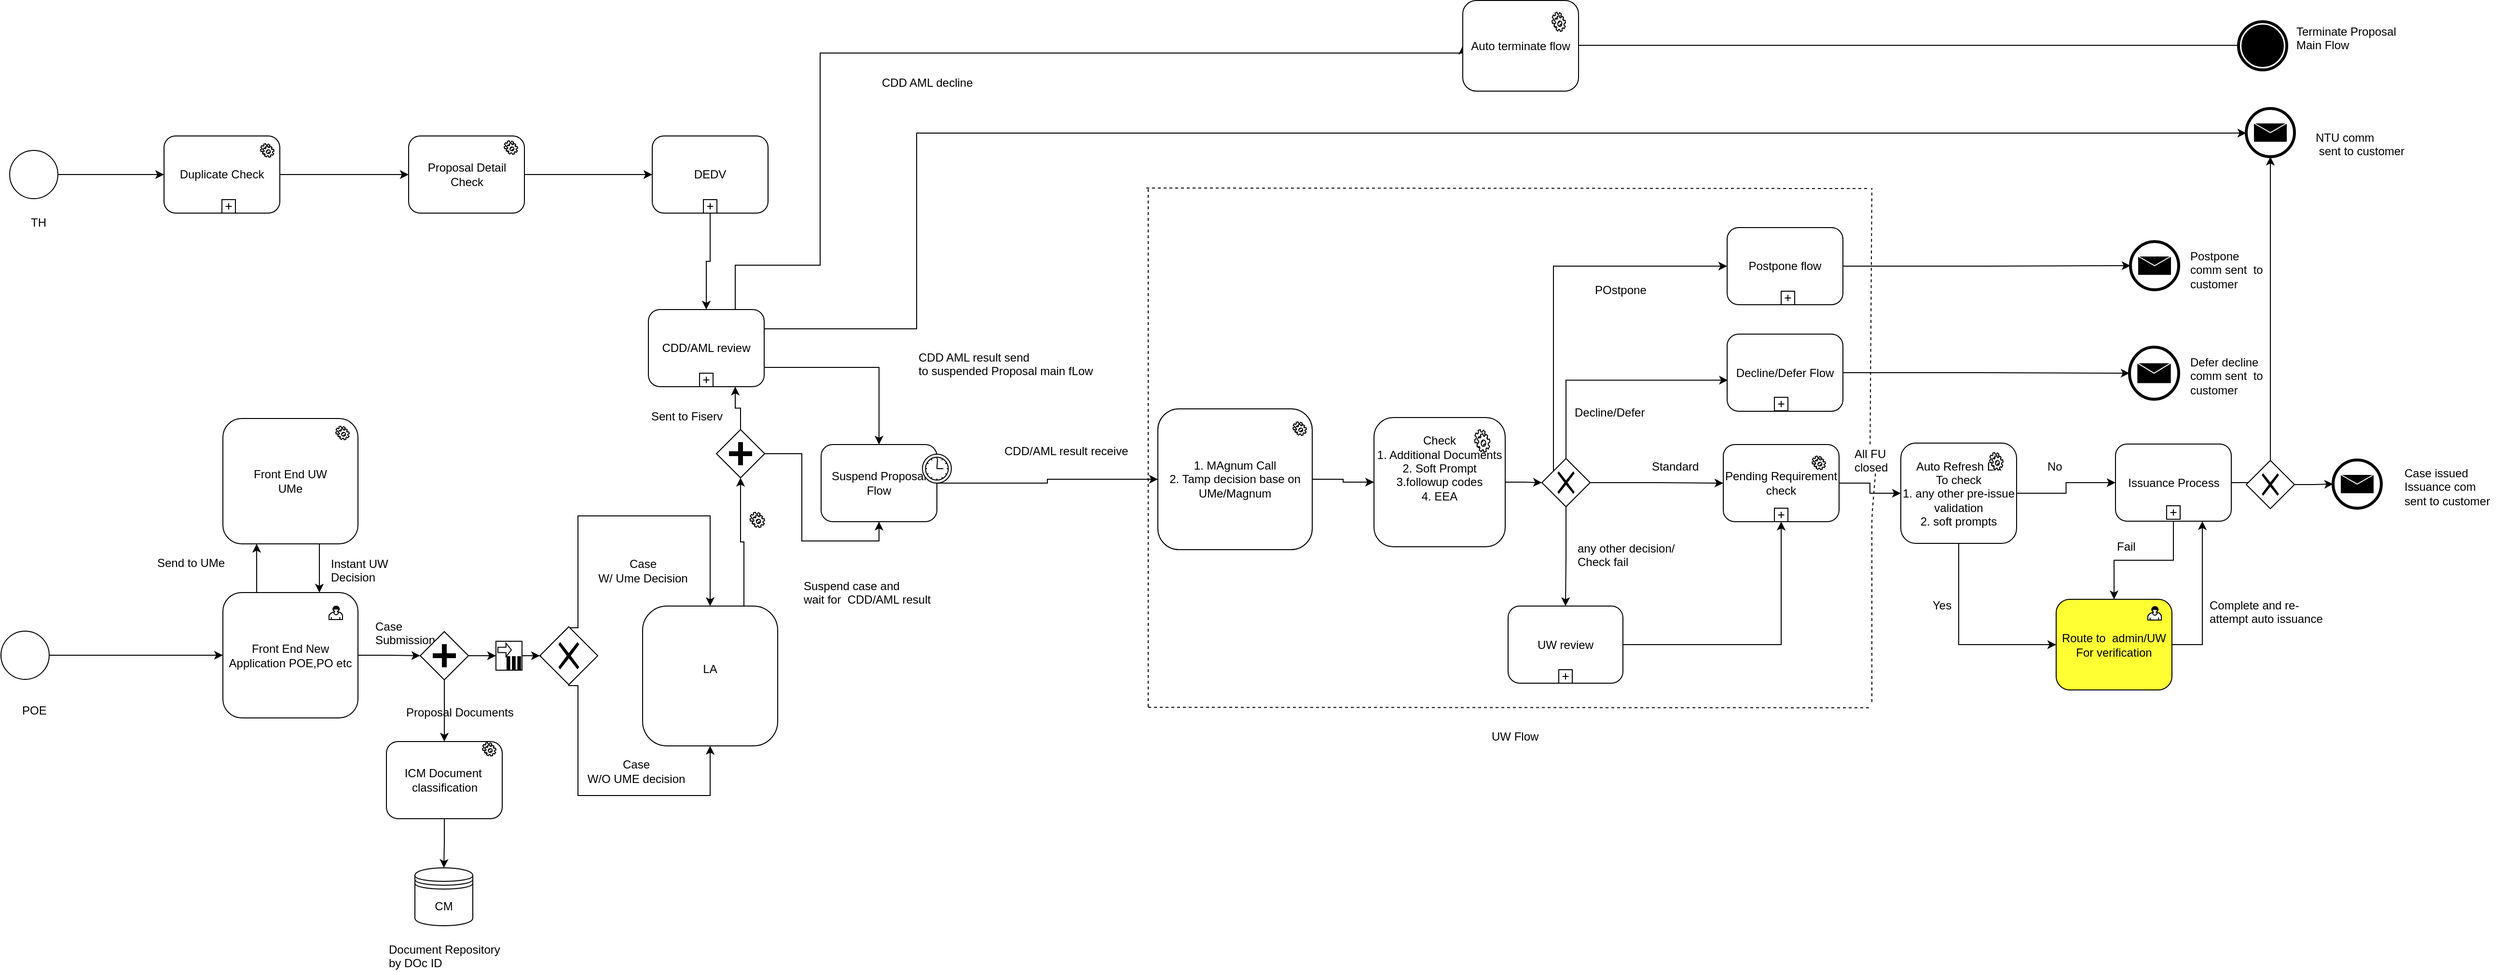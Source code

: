 <mxfile version="10.6.9" type="github"><diagram id="IHptahXL6QKhONffFYz5" name="Main Flow"><mxGraphModel dx="954" dy="1344" grid="1" gridSize="10" guides="1" tooltips="1" connect="1" arrows="1" fold="1" page="1" pageScale="1" pageWidth="1100" pageHeight="850" math="0" shadow="0"><root><mxCell id="0"/><mxCell id="1" parent="0"/><mxCell id="NHOJpFva5WQIHeelJ1op-113" value="" style="edgeStyle=orthogonalEdgeStyle;rounded=0;orthogonalLoop=1;jettySize=auto;html=1;exitX=0.25;exitY=0;exitDx=0;exitDy=0;entryX=0.25;entryY=1;entryDx=0;entryDy=0;" parent="1" source="NHOJpFva5WQIHeelJ1op-4" target="NHOJpFva5WQIHeelJ1op-111" edge="1"><mxGeometry relative="1" as="geometry"/></mxCell><mxCell id="NHOJpFva5WQIHeelJ1op-115" style="edgeStyle=orthogonalEdgeStyle;rounded=0;orthogonalLoop=1;jettySize=auto;html=1;entryX=0;entryY=0.5;entryDx=0;entryDy=0;" parent="1" source="NHOJpFva5WQIHeelJ1op-4" target="NHOJpFva5WQIHeelJ1op-17" edge="1"><mxGeometry relative="1" as="geometry"/></mxCell><mxCell id="NHOJpFva5WQIHeelJ1op-4" value="Front End New Application POE,PO etc" style="html=1;whiteSpace=wrap;rounded=1;" parent="1" vertex="1"><mxGeometry x="361" y="579.5" width="140" height="130" as="geometry"/></mxCell><mxCell id="NHOJpFva5WQIHeelJ1op-5" value="" style="html=1;shape=mxgraph.bpmn.user_task;outlineConnect=0;" parent="NHOJpFva5WQIHeelJ1op-4" vertex="1"><mxGeometry width="14" height="14" relative="1" as="geometry"><mxPoint x="110" y="14" as="offset"/></mxGeometry></mxCell><mxCell id="NHOJpFva5WQIHeelJ1op-114" value="" style="edgeStyle=orthogonalEdgeStyle;rounded=0;orthogonalLoop=1;jettySize=auto;html=1;" parent="1" source="NHOJpFva5WQIHeelJ1op-111" target="NHOJpFva5WQIHeelJ1op-4" edge="1"><mxGeometry relative="1" as="geometry"><Array as="points"><mxPoint x="461" y="561"/><mxPoint x="461" y="561"/></Array></mxGeometry></mxCell><mxCell id="NHOJpFva5WQIHeelJ1op-111" value="Front End UW&lt;br&gt;UMe&lt;br&gt;" style="html=1;whiteSpace=wrap;rounded=1;" parent="1" vertex="1"><mxGeometry x="361" y="399" width="140" height="130" as="geometry"/></mxCell><mxCell id="NHOJpFva5WQIHeelJ1op-8" value="Case &lt;br&gt;Submission" style="text;html=1;resizable=0;points=[];autosize=1;align=left;verticalAlign=top;spacingTop=-4;" parent="1" vertex="1"><mxGeometry x="517" y="605" width="80" height="30" as="geometry"/></mxCell><mxCell id="NHOJpFva5WQIHeelJ1op-9" style="edgeStyle=orthogonalEdgeStyle;rounded=0;orthogonalLoop=1;jettySize=auto;html=1;entryX=0.5;entryY=0;entryDx=0;entryDy=0;exitX=0.5;exitY=0;exitDx=0;exitDy=0;" parent="1" source="NHOJpFva5WQIHeelJ1op-13" target="NHOJpFva5WQIHeelJ1op-15" edge="1"><mxGeometry relative="1" as="geometry"><Array as="points"><mxPoint x="729" y="616"/><mxPoint x="729" y="500"/><mxPoint x="866" y="500"/></Array></mxGeometry></mxCell><mxCell id="NHOJpFva5WQIHeelJ1op-10" value="Case&lt;br&gt;W/ Ume Decision" style="text;html=1;resizable=0;points=[];align=center;verticalAlign=middle;labelBackgroundColor=#ffffff;" parent="NHOJpFva5WQIHeelJ1op-9" vertex="1" connectable="0"><mxGeometry x="-0.535" y="-32" relative="1" as="geometry"><mxPoint x="35" y="13" as="offset"/></mxGeometry></mxCell><mxCell id="NHOJpFva5WQIHeelJ1op-11" style="edgeStyle=orthogonalEdgeStyle;rounded=0;orthogonalLoop=1;jettySize=auto;html=1;entryX=0.5;entryY=1;entryDx=0;entryDy=0;exitX=0.5;exitY=1;exitDx=0;exitDy=0;" parent="1" source="NHOJpFva5WQIHeelJ1op-13" target="NHOJpFva5WQIHeelJ1op-15" edge="1"><mxGeometry relative="1" as="geometry"><mxPoint x="712" y="559" as="sourcePoint"/><mxPoint x="907" y="559" as="targetPoint"/><Array as="points"><mxPoint x="729" y="676"/><mxPoint x="729" y="790"/><mxPoint x="866" y="790"/></Array></mxGeometry></mxCell><mxCell id="NHOJpFva5WQIHeelJ1op-12" value="Case&lt;br&gt;W/O UME decision" style="text;html=1;resizable=0;points=[];align=center;verticalAlign=middle;labelBackgroundColor=#ffffff;" parent="NHOJpFva5WQIHeelJ1op-11" vertex="1" connectable="0"><mxGeometry x="-0.114" y="-2" relative="1" as="geometry"><mxPoint x="46" y="-27" as="offset"/></mxGeometry></mxCell><mxCell id="NHOJpFva5WQIHeelJ1op-13" value="" style="shape=mxgraph.bpmn.shape;html=1;verticalLabelPosition=bottom;labelBackgroundColor=#ffffff;verticalAlign=top;align=center;perimeter=rhombusPerimeter;background=gateway;outlineConnect=0;outline=none;symbol=exclusiveGw;" parent="1" vertex="1"><mxGeometry x="689.5" y="615" width="60" height="60" as="geometry"/></mxCell><mxCell id="dhPWScQM4CZfqgmKzu0_-15" value="" style="edgeStyle=orthogonalEdgeStyle;rounded=0;orthogonalLoop=1;jettySize=auto;html=1;entryX=0.5;entryY=1;entryDx=0;entryDy=0;exitX=1;exitY=0.5;exitDx=0;exitDy=0;" parent="1" source="MhrLDkCSn7CL71wStfDl-1" target="dhPWScQM4CZfqgmKzu0_-3" edge="1"><mxGeometry relative="1" as="geometry"><mxPoint x="1016" y="551.5" as="targetPoint"/><Array as="points"><mxPoint x="961" y="526"/><mxPoint x="1041" y="526"/></Array></mxGeometry></mxCell><mxCell id="RqljfPs8DlEe0dRQT4NO-5" value="" style="edgeStyle=orthogonalEdgeStyle;rounded=0;orthogonalLoop=1;jettySize=auto;html=1;entryX=0.75;entryY=1;entryDx=0;entryDy=0;exitX=0.5;exitY=0;exitDx=0;exitDy=0;" edge="1" parent="1" source="MhrLDkCSn7CL71wStfDl-1" target="NHOJpFva5WQIHeelJ1op-44"><mxGeometry relative="1" as="geometry"><mxPoint x="866" y="399" as="targetPoint"/></mxGeometry></mxCell><mxCell id="MhrLDkCSn7CL71wStfDl-2" style="edgeStyle=orthogonalEdgeStyle;rounded=0;orthogonalLoop=1;jettySize=auto;html=1;exitX=0.75;exitY=0;exitDx=0;exitDy=0;entryX=0.5;entryY=1;entryDx=0;entryDy=0;" edge="1" parent="1" source="NHOJpFva5WQIHeelJ1op-15" target="MhrLDkCSn7CL71wStfDl-1"><mxGeometry relative="1" as="geometry"><mxPoint x="940" y="470" as="targetPoint"/></mxGeometry></mxCell><mxCell id="NHOJpFva5WQIHeelJ1op-15" value="LA&lt;br&gt;&lt;br&gt;" style="shape=ext;rounded=1;html=1;whiteSpace=wrap;arcSize=18;" parent="1" vertex="1"><mxGeometry x="796" y="593.5" width="140" height="145" as="geometry"/></mxCell><mxCell id="NHOJpFva5WQIHeelJ1op-16" style="edgeStyle=orthogonalEdgeStyle;rounded=0;orthogonalLoop=1;jettySize=auto;html=1;" parent="1" source="NHOJpFva5WQIHeelJ1op-17" target="NHOJpFva5WQIHeelJ1op-51" edge="1"><mxGeometry relative="1" as="geometry"><mxPoint x="590.5" y="730" as="targetPoint"/></mxGeometry></mxCell><mxCell id="NHOJpFva5WQIHeelJ1op-17" value="" style="shape=mxgraph.bpmn.shape;html=1;verticalLabelPosition=bottom;labelBackgroundColor=#ffffff;verticalAlign=top;align=center;perimeter=rhombusPerimeter;background=gateway;outlineConnect=0;outline=none;symbol=parallelGw;" parent="1" vertex="1"><mxGeometry x="565.5" y="620" width="50" height="50" as="geometry"/></mxCell><mxCell id="NHOJpFva5WQIHeelJ1op-19" value="" style="edgeStyle=orthogonalEdgeStyle;rounded=0;orthogonalLoop=1;jettySize=auto;html=1;exitX=0.5;exitY=1;exitDx=0;exitDy=0;" parent="1" source="NHOJpFva5WQIHeelJ1op-51" target="NHOJpFva5WQIHeelJ1op-20" edge="1"><mxGeometry relative="1" as="geometry"><mxPoint x="591" y="780" as="sourcePoint"/></mxGeometry></mxCell><mxCell id="NHOJpFva5WQIHeelJ1op-20" value="CM" style="shape=datastore;whiteSpace=wrap;html=1;" parent="1" vertex="1"><mxGeometry x="560" y="865" width="60" height="60" as="geometry"/></mxCell><mxCell id="NHOJpFva5WQIHeelJ1op-21" value="Document Repository &lt;br&gt;by DOc ID" style="text;html=1;resizable=0;points=[];autosize=1;align=left;verticalAlign=top;spacingTop=-4;" parent="1" vertex="1"><mxGeometry x="531" y="940" width="130" height="30" as="geometry"/></mxCell><mxCell id="NHOJpFva5WQIHeelJ1op-22" value="Proposal Documents" style="text;html=1;resizable=0;points=[];autosize=1;align=left;verticalAlign=top;spacingTop=-4;" parent="1" vertex="1"><mxGeometry x="549" y="694" width="130" height="20" as="geometry"/></mxCell><mxCell id="NHOJpFva5WQIHeelJ1op-133" value="" style="edgeStyle=orthogonalEdgeStyle;rounded=0;orthogonalLoop=1;jettySize=auto;html=1;entryX=0;entryY=0.5;entryDx=0;entryDy=0;" parent="1" source="NHOJpFva5WQIHeelJ1op-24" target="NHOJpFva5WQIHeelJ1op-13" edge="1"><mxGeometry relative="1" as="geometry"><mxPoint x="657.5" y="550" as="targetPoint"/></mxGeometry></mxCell><mxCell id="NHOJpFva5WQIHeelJ1op-24" value="" style="shape=note;whiteSpace=wrap;size=0;html=1;" parent="1" vertex="1"><mxGeometry x="644" y="630" width="27" height="30" as="geometry"/></mxCell><mxCell id="NHOJpFva5WQIHeelJ1op-25" value="" style="html=1;shape=singleArrow;arrowWidth=0.4;arrowSize=0.4;outlineConnect=0;" parent="NHOJpFva5WQIHeelJ1op-24" vertex="1"><mxGeometry width="14" height="14" relative="1" as="geometry"><mxPoint x="2" y="2" as="offset"/></mxGeometry></mxCell><mxCell id="NHOJpFva5WQIHeelJ1op-26" value="" style="html=1;whiteSpace=wrap;shape=parallelMarker;outlineConnect=0;" parent="NHOJpFva5WQIHeelJ1op-24" vertex="1"><mxGeometry x="0.5" y="1" width="14" height="14" relative="1" as="geometry"><mxPoint x="-2" y="-14" as="offset"/></mxGeometry></mxCell><mxCell id="NHOJpFva5WQIHeelJ1op-27" style="edgeStyle=orthogonalEdgeStyle;rounded=0;orthogonalLoop=1;jettySize=auto;html=1;" parent="1" source="NHOJpFva5WQIHeelJ1op-17" target="NHOJpFva5WQIHeelJ1op-24" edge="1"><mxGeometry relative="1" as="geometry"><mxPoint x="677" y="650" as="targetPoint"/><mxPoint x="615.5" y="650" as="sourcePoint"/></mxGeometry></mxCell><mxCell id="NHOJpFva5WQIHeelJ1op-29" style="edgeStyle=orthogonalEdgeStyle;rounded=0;orthogonalLoop=1;jettySize=auto;html=1;entryX=0.5;entryY=1;entryDx=0;entryDy=0;" parent="1" source="NHOJpFva5WQIHeelJ1op-30" target="NHOJpFva5WQIHeelJ1op-36" edge="1"><mxGeometry relative="1" as="geometry"/></mxCell><mxCell id="NHOJpFva5WQIHeelJ1op-30" value="UW review" style="html=1;whiteSpace=wrap;rounded=1;" parent="1" vertex="1"><mxGeometry x="1693" y="593.5" width="119" height="80" as="geometry"/></mxCell><mxCell id="NHOJpFva5WQIHeelJ1op-31" value="" style="html=1;shape=plus;outlineConnect=0;" parent="NHOJpFva5WQIHeelJ1op-30" vertex="1"><mxGeometry x="0.5" y="1" width="14" height="14" relative="1" as="geometry"><mxPoint x="-7" y="-14" as="offset"/></mxGeometry></mxCell><mxCell id="NHOJpFva5WQIHeelJ1op-32" value="any other decision/&lt;br&gt;Check fail&lt;br&gt;" style="text;html=1;resizable=0;points=[];autosize=1;align=left;verticalAlign=top;spacingTop=-4;" parent="1" vertex="1"><mxGeometry x="1763" y="524" width="120" height="30" as="geometry"/></mxCell><mxCell id="NHOJpFva5WQIHeelJ1op-33" style="edgeStyle=orthogonalEdgeStyle;rounded=0;orthogonalLoop=1;jettySize=auto;html=1;entryX=0;entryY=0.5;entryDx=0;entryDy=0;" parent="1" source="NHOJpFva5WQIHeelJ1op-39" target="NHOJpFva5WQIHeelJ1op-35" edge="1"><mxGeometry relative="1" as="geometry"><mxPoint x="1469.294" y="434.912" as="sourcePoint"/><mxPoint x="1738" y="402.5" as="targetPoint"/></mxGeometry></mxCell><mxCell id="NHOJpFva5WQIHeelJ1op-34" value="" style="edgeStyle=orthogonalEdgeStyle;rounded=0;orthogonalLoop=1;jettySize=auto;html=1;" parent="1" source="h1dPd5IV32f3rezCQUqP-12" target="NHOJpFva5WQIHeelJ1op-58" edge="1"><mxGeometry relative="1" as="geometry"/></mxCell><mxCell id="NHOJpFva5WQIHeelJ1op-35" value="Pending Requirement check" style="html=1;whiteSpace=wrap;rounded=1;" parent="1" vertex="1"><mxGeometry x="1916" y="426" width="120" height="80" as="geometry"/></mxCell><UserObject label="" link="data:page/id,wPY77Fyx2plw209U1Vp8" id="NHOJpFva5WQIHeelJ1op-36"><mxCell style="html=1;shape=plus;outlineConnect=0;" parent="NHOJpFva5WQIHeelJ1op-35" vertex="1"><mxGeometry x="0.5" y="1" width="14" height="14" relative="1" as="geometry"><mxPoint x="-7" y="-14" as="offset"/></mxGeometry></mxCell></UserObject><mxCell id="NHOJpFva5WQIHeelJ1op-37" value="" style="shape=mxgraph.bpmn.service_task;html=1;outlineConnect=0;" parent="NHOJpFva5WQIHeelJ1op-35" vertex="1"><mxGeometry x="92" y="12" width="14" height="14" as="geometry"/></mxCell><mxCell id="NHOJpFva5WQIHeelJ1op-38" value="Standard" style="text;html=1;resizable=0;points=[];autosize=1;align=left;verticalAlign=top;spacingTop=-4;" parent="1" vertex="1"><mxGeometry x="1840" y="439" width="60" height="20" as="geometry"/></mxCell><mxCell id="dhPWScQM4CZfqgmKzu0_-31" value="" style="edgeStyle=orthogonalEdgeStyle;rounded=0;orthogonalLoop=1;jettySize=auto;html=1;entryX=0.006;entryY=0.597;entryDx=0;entryDy=0;entryPerimeter=0;exitX=0.5;exitY=0;exitDx=0;exitDy=0;" parent="1" source="NHOJpFva5WQIHeelJ1op-39" target="dhPWScQM4CZfqgmKzu0_-36" edge="1"><mxGeometry relative="1" as="geometry"><mxPoint x="1753" y="360.5" as="targetPoint"/></mxGeometry></mxCell><mxCell id="dhPWScQM4CZfqgmKzu0_-40" style="edgeStyle=orthogonalEdgeStyle;rounded=0;orthogonalLoop=1;jettySize=auto;html=1;entryX=0;entryY=0.5;entryDx=0;entryDy=0;" parent="1" source="NHOJpFva5WQIHeelJ1op-39" target="dhPWScQM4CZfqgmKzu0_-38" edge="1"><mxGeometry relative="1" as="geometry"><Array as="points"><mxPoint x="1740" y="241"/></Array></mxGeometry></mxCell><mxCell id="h1dPd5IV32f3rezCQUqP-23" style="edgeStyle=orthogonalEdgeStyle;rounded=0;orthogonalLoop=1;jettySize=auto;html=1;entryX=0.5;entryY=0;entryDx=0;entryDy=0;" edge="1" parent="1" source="NHOJpFva5WQIHeelJ1op-39" target="NHOJpFva5WQIHeelJ1op-30"><mxGeometry relative="1" as="geometry"/></mxCell><mxCell id="NHOJpFva5WQIHeelJ1op-39" value="" style="shape=mxgraph.bpmn.shape;html=1;verticalLabelPosition=bottom;labelBackgroundColor=#ffffff;verticalAlign=top;align=center;perimeter=rhombusPerimeter;background=gateway;outlineConnect=0;outline=none;symbol=exclusiveGw;" parent="1" vertex="1"><mxGeometry x="1728" y="440.5" width="50" height="50" as="geometry"/></mxCell><mxCell id="NHOJpFva5WQIHeelJ1op-40" value="" style="shape=mxgraph.bpmn.service_task;html=1;outlineConnect=0;" parent="1" vertex="1"><mxGeometry x="907.25" y="496.25" width="15.167" height="15.75" as="geometry"/></mxCell><mxCell id="NHOJpFva5WQIHeelJ1op-41" style="edgeStyle=orthogonalEdgeStyle;rounded=0;orthogonalLoop=1;jettySize=auto;html=1;entryX=0;entryY=0.5;entryDx=0;entryDy=0;" parent="1" source="dhPWScQM4CZfqgmKzu0_-42" target="NHOJpFva5WQIHeelJ1op-39" edge="1"><mxGeometry relative="1" as="geometry"/></mxCell><mxCell id="NHOJpFva5WQIHeelJ1op-42" value="" style="edgeStyle=orthogonalEdgeStyle;rounded=0;orthogonalLoop=1;jettySize=auto;html=1;exitX=1;exitY=0.25;exitDx=0;exitDy=0;" parent="1" source="NHOJpFva5WQIHeelJ1op-44" target="NHOJpFva5WQIHeelJ1op-66" edge="1"><mxGeometry relative="1" as="geometry"><Array as="points"><mxPoint x="1080" y="306"/><mxPoint x="1080" y="103"/></Array><mxPoint x="1190" y="440" as="sourcePoint"/></mxGeometry></mxCell><mxCell id="dhPWScQM4CZfqgmKzu0_-26" value="" style="edgeStyle=orthogonalEdgeStyle;rounded=0;orthogonalLoop=1;jettySize=auto;html=1;exitX=1;exitY=0.75;exitDx=0;exitDy=0;" parent="1" source="NHOJpFva5WQIHeelJ1op-44" target="dhPWScQM4CZfqgmKzu0_-3" edge="1"><mxGeometry relative="1" as="geometry"><mxPoint x="1006" y="326" as="targetPoint"/></mxGeometry></mxCell><mxCell id="mTQMjLWCqfEMPLntrLw3-3" style="edgeStyle=orthogonalEdgeStyle;rounded=0;orthogonalLoop=1;jettySize=auto;html=1;entryX=0;entryY=0.5;entryDx=0;entryDy=0;exitX=0.75;exitY=0;exitDx=0;exitDy=0;" edge="1" parent="1" source="NHOJpFva5WQIHeelJ1op-44" target="mTQMjLWCqfEMPLntrLw3-1"><mxGeometry relative="1" as="geometry"><Array as="points"><mxPoint x="892" y="240"/><mxPoint x="980" y="240"/><mxPoint x="980" y="20"/><mxPoint x="1646" y="20"/></Array></mxGeometry></mxCell><mxCell id="NHOJpFva5WQIHeelJ1op-44" value="CDD/AML review" style="html=1;whiteSpace=wrap;rounded=1;" parent="1" vertex="1"><mxGeometry x="802" y="286" width="120" height="80" as="geometry"/></mxCell><UserObject label="" link="data:page/id,pO6Wz3neo9lrr_YOAFRY" id="NHOJpFva5WQIHeelJ1op-45"><mxCell style="html=1;shape=plus;outlineConnect=0;" parent="NHOJpFva5WQIHeelJ1op-44" vertex="1"><mxGeometry x="0.5" y="1" width="14" height="14" relative="1" as="geometry"><mxPoint x="-7" y="-14" as="offset"/></mxGeometry></mxCell></UserObject><mxCell id="NHOJpFva5WQIHeelJ1op-46" style="edgeStyle=orthogonalEdgeStyle;rounded=0;orthogonalLoop=1;jettySize=auto;html=1;" parent="1" source="NHOJpFva5WQIHeelJ1op-47" target="NHOJpFva5WQIHeelJ1op-4" edge="1"><mxGeometry relative="1" as="geometry"/></mxCell><mxCell id="NHOJpFva5WQIHeelJ1op-47" value="" style="shape=mxgraph.bpmn.shape;html=1;verticalLabelPosition=bottom;labelBackgroundColor=#ffffff;verticalAlign=top;align=center;perimeter=ellipsePerimeter;outlineConnect=0;outline=standard;symbol=general;" parent="1" vertex="1"><mxGeometry x="131" y="619.5" width="50" height="50" as="geometry"/></mxCell><mxCell id="NHOJpFva5WQIHeelJ1op-48" value="1. MAgnum Call&lt;br&gt;2. Tamp decision base on UMe/Magnum&lt;br&gt;" style="shape=ext;rounded=1;html=1;whiteSpace=wrap;" parent="1" vertex="1"><mxGeometry x="1330" y="389" width="160" height="146" as="geometry"/></mxCell><mxCell id="NHOJpFva5WQIHeelJ1op-50" value="" style="shape=mxgraph.bpmn.service_task;html=1;outlineConnect=0;" parent="1" vertex="1"><mxGeometry x="1470" y="402.5" width="14" height="14" as="geometry"/></mxCell><mxCell id="NHOJpFva5WQIHeelJ1op-51" value="&lt;span&gt;ICM Document&amp;nbsp;&lt;/span&gt;&lt;br&gt;&lt;span&gt;classification&lt;/span&gt;" style="shape=ext;rounded=1;html=1;whiteSpace=wrap;" parent="1" vertex="1"><mxGeometry x="530.5" y="734" width="120" height="80" as="geometry"/></mxCell><mxCell id="NHOJpFva5WQIHeelJ1op-53" value="" style="shape=mxgraph.bpmn.service_task;html=1;outlineConnect=0;" parent="1" vertex="1"><mxGeometry x="478" y="407" width="14" height="14" as="geometry"/></mxCell><mxCell id="NHOJpFva5WQIHeelJ1op-54" value="" style="shape=mxgraph.bpmn.service_task;html=1;outlineConnect=0;" parent="1" vertex="1"><mxGeometry x="630" y="735" width="14" height="14" as="geometry"/></mxCell><mxCell id="NHOJpFva5WQIHeelJ1op-57" style="edgeStyle=orthogonalEdgeStyle;rounded=0;orthogonalLoop=1;jettySize=auto;html=1;entryX=0;entryY=0.5;entryDx=0;entryDy=0;" parent="1" source="NHOJpFva5WQIHeelJ1op-58" target="NHOJpFva5WQIHeelJ1op-63" edge="1"><mxGeometry relative="1" as="geometry"/></mxCell><mxCell id="h1dPd5IV32f3rezCQUqP-2" value="" style="edgeStyle=orthogonalEdgeStyle;rounded=0;orthogonalLoop=1;jettySize=auto;html=1;entryX=0.5;entryY=0;entryDx=0;entryDy=0;" edge="1" parent="1" source="NHOJpFva5WQIHeelJ1op-58" target="h1dPd5IV32f3rezCQUqP-1"><mxGeometry relative="1" as="geometry"><mxPoint x="2338.333" y="585.5" as="targetPoint"/></mxGeometry></mxCell><mxCell id="NHOJpFva5WQIHeelJ1op-58" value="Issuance Process" style="shape=ext;rounded=1;html=1;whiteSpace=wrap;" parent="1" vertex="1"><mxGeometry x="2322.5" y="425.5" width="120" height="80" as="geometry"/></mxCell><mxCell id="h1dPd5IV32f3rezCQUqP-25" value="" style="edgeStyle=orthogonalEdgeStyle;rounded=0;orthogonalLoop=1;jettySize=auto;html=1;entryX=0.75;entryY=1;entryDx=0;entryDy=0;exitX=1;exitY=0.5;exitDx=0;exitDy=0;" edge="1" parent="1" source="h1dPd5IV32f3rezCQUqP-1" target="NHOJpFva5WQIHeelJ1op-58"><mxGeometry relative="1" as="geometry"><mxPoint x="2420" y="500" as="targetPoint"/></mxGeometry></mxCell><mxCell id="h1dPd5IV32f3rezCQUqP-1" value="Route to&amp;nbsp; admin/UW&lt;br&gt;For verification&lt;br&gt;" style="shape=ext;rounded=1;html=1;whiteSpace=wrap;fillColor=#FFFF33;" vertex="1" parent="1"><mxGeometry x="2261" y="586.5" width="120" height="94" as="geometry"/></mxCell><mxCell id="NHOJpFva5WQIHeelJ1op-59" value="" style="shape=plus;html=1;outlineConnect=0;" parent="1" vertex="1"><mxGeometry x="2375.5" y="489.5" width="14" height="14" as="geometry"/></mxCell><mxCell id="NHOJpFva5WQIHeelJ1op-60" value="Case issued&lt;br&gt;Issuance com &lt;br&gt;sent to customer&lt;br&gt;" style="text;html=1;resizable=0;points=[];autosize=1;align=left;verticalAlign=top;spacingTop=-4;" parent="1" vertex="1"><mxGeometry x="2620" y="445.5" width="100" height="40" as="geometry"/></mxCell><mxCell id="NHOJpFva5WQIHeelJ1op-61" value="" style="edgeStyle=orthogonalEdgeStyle;rounded=0;orthogonalLoop=1;jettySize=auto;html=1;" parent="1" source="NHOJpFva5WQIHeelJ1op-63" target="NHOJpFva5WQIHeelJ1op-65" edge="1"><mxGeometry relative="1" as="geometry"><mxPoint x="2546" y="463.5" as="targetPoint"/></mxGeometry></mxCell><mxCell id="NHOJpFva5WQIHeelJ1op-62" value="" style="edgeStyle=orthogonalEdgeStyle;rounded=0;orthogonalLoop=1;jettySize=auto;html=1;exitX=0.5;exitY=0;exitDx=0;exitDy=0;" parent="1" source="NHOJpFva5WQIHeelJ1op-63" target="NHOJpFva5WQIHeelJ1op-66" edge="1"><mxGeometry relative="1" as="geometry"><mxPoint x="2403" y="297" as="targetPoint"/></mxGeometry></mxCell><mxCell id="NHOJpFva5WQIHeelJ1op-63" value="" style="shape=mxgraph.bpmn.shape;html=1;verticalLabelPosition=bottom;labelBackgroundColor=#ffffff;verticalAlign=top;align=center;perimeter=rhombusPerimeter;background=gateway;outlineConnect=0;outline=none;symbol=exclusiveGw;" parent="1" vertex="1"><mxGeometry x="2458" y="442.5" width="50" height="50" as="geometry"/></mxCell><mxCell id="NHOJpFva5WQIHeelJ1op-65" value="" style="shape=mxgraph.bpmn.shape;html=1;verticalLabelPosition=bottom;labelBackgroundColor=#ffffff;verticalAlign=top;align=center;perimeter=ellipsePerimeter;outlineConnect=0;outline=end;symbol=message;" parent="1" vertex="1"><mxGeometry x="2548" y="442" width="50" height="50" as="geometry"/></mxCell><mxCell id="NHOJpFva5WQIHeelJ1op-66" value="" style="shape=mxgraph.bpmn.shape;html=1;verticalLabelPosition=bottom;labelBackgroundColor=#ffffff;verticalAlign=top;align=center;perimeter=ellipsePerimeter;outlineConnect=0;outline=end;symbol=message;" parent="1" vertex="1"><mxGeometry x="2458" y="77.5" width="50" height="50" as="geometry"/></mxCell><mxCell id="NHOJpFva5WQIHeelJ1op-67" value="NTU comm&lt;br&gt;&amp;nbsp;sent to customer" style="text;html=1;resizable=0;points=[];autosize=1;align=left;verticalAlign=top;spacingTop=-4;" parent="1" vertex="1"><mxGeometry x="2528" y="97.5" width="110" height="30" as="geometry"/></mxCell><mxCell id="NHOJpFva5WQIHeelJ1op-70" value="" style="endArrow=none;dashed=1;html=1;" parent="1" edge="1"><mxGeometry width="50" height="50" relative="1" as="geometry"><mxPoint x="1320" y="698.5" as="sourcePoint"/><mxPoint x="2070" y="699" as="targetPoint"/><Array as="points"/></mxGeometry></mxCell><mxCell id="NHOJpFva5WQIHeelJ1op-71" value="" style="endArrow=none;dashed=1;html=1;" parent="1" edge="1"><mxGeometry width="50" height="50" relative="1" as="geometry"><mxPoint x="1320" y="698" as="sourcePoint"/><mxPoint x="1320" y="160" as="targetPoint"/><Array as="points"><mxPoint x="1320" y="507"/></Array></mxGeometry></mxCell><mxCell id="NHOJpFva5WQIHeelJ1op-72" value="" style="endArrow=none;dashed=1;html=1;exitX=0.363;exitY=0.007;exitDx=0;exitDy=0;exitPerimeter=0;" parent="1" edge="1" source="LnUHa2DSKI_b-jDbzXN0-1"><mxGeometry width="50" height="50" relative="1" as="geometry"><mxPoint x="2070" y="693" as="sourcePoint"/><mxPoint x="2070" y="160" as="targetPoint"/><Array as="points"/></mxGeometry></mxCell><mxCell id="NHOJpFva5WQIHeelJ1op-73" value="" style="endArrow=none;dashed=1;html=1;" parent="1" edge="1"><mxGeometry width="50" height="50" relative="1" as="geometry"><mxPoint x="1318" y="160" as="sourcePoint"/><mxPoint x="2068" y="160.5" as="targetPoint"/><Array as="points"/></mxGeometry></mxCell><mxCell id="NHOJpFva5WQIHeelJ1op-74" value="UW Flow" style="text;html=1;resizable=0;points=[];autosize=1;align=left;verticalAlign=top;spacingTop=-4;" parent="1" vertex="1"><mxGeometry x="1674" y="718.5" width="60" height="20" as="geometry"/></mxCell><mxCell id="NHOJpFva5WQIHeelJ1op-75" value="" style="edgeStyle=orthogonalEdgeStyle;rounded=0;orthogonalLoop=1;jettySize=auto;html=1;entryX=0;entryY=0.5;entryDx=0;entryDy=0;" parent="1" source="NHOJpFva5WQIHeelJ1op-76" target="NHOJpFva5WQIHeelJ1op-81" edge="1"><mxGeometry relative="1" as="geometry"><mxPoint x="270" y="146" as="targetPoint"/></mxGeometry></mxCell><mxCell id="NHOJpFva5WQIHeelJ1op-76" value="" style="shape=mxgraph.bpmn.shape;html=1;verticalLabelPosition=bottom;labelBackgroundColor=#ffffff;verticalAlign=top;align=center;perimeter=ellipsePerimeter;outlineConnect=0;outline=standard;symbol=general;" parent="1" vertex="1"><mxGeometry x="140" y="121" width="50" height="50" as="geometry"/></mxCell><mxCell id="NHOJpFva5WQIHeelJ1op-146" style="edgeStyle=orthogonalEdgeStyle;rounded=0;orthogonalLoop=1;jettySize=auto;html=1;entryX=0.5;entryY=0;entryDx=0;entryDy=0;" parent="1" source="NHOJpFva5WQIHeelJ1op-78" target="NHOJpFva5WQIHeelJ1op-44" edge="1"><mxGeometry relative="1" as="geometry"/></mxCell><mxCell id="NHOJpFva5WQIHeelJ1op-78" value="DEDV" style="html=1;whiteSpace=wrap;rounded=1;" parent="1" vertex="1"><mxGeometry x="806" y="106" width="120" height="80" as="geometry"/></mxCell><mxCell id="NHOJpFva5WQIHeelJ1op-79" value="" style="html=1;shape=plus;outlineConnect=0;" parent="NHOJpFva5WQIHeelJ1op-78" vertex="1"><mxGeometry x="0.5" y="1" width="14" height="14" relative="1" as="geometry"><mxPoint x="-7" y="-14" as="offset"/></mxGeometry></mxCell><mxCell id="NHOJpFva5WQIHeelJ1op-80" value="" style="edgeStyle=orthogonalEdgeStyle;rounded=0;orthogonalLoop=1;jettySize=auto;html=1;" parent="1" source="NHOJpFva5WQIHeelJ1op-81" target="NHOJpFva5WQIHeelJ1op-84" edge="1"><mxGeometry relative="1" as="geometry"/></mxCell><mxCell id="NHOJpFva5WQIHeelJ1op-81" value="Duplicate Check" style="shape=ext;rounded=1;html=1;whiteSpace=wrap;" parent="1" vertex="1"><mxGeometry x="300" y="106" width="120" height="80" as="geometry"/></mxCell><mxCell id="NHOJpFva5WQIHeelJ1op-82" value="" style="shape=mxgraph.bpmn.service_task;html=1;outlineConnect=0;" parent="1" vertex="1"><mxGeometry x="400" y="114" width="14" height="14" as="geometry"/></mxCell><mxCell id="NHOJpFva5WQIHeelJ1op-83" value="" style="edgeStyle=orthogonalEdgeStyle;rounded=0;orthogonalLoop=1;jettySize=auto;html=1;" parent="1" source="NHOJpFva5WQIHeelJ1op-84" target="NHOJpFva5WQIHeelJ1op-78" edge="1"><mxGeometry relative="1" as="geometry"><mxPoint x="680" y="146" as="targetPoint"/></mxGeometry></mxCell><mxCell id="NHOJpFva5WQIHeelJ1op-84" value="Proposal Detail Check" style="shape=ext;rounded=1;html=1;whiteSpace=wrap;" parent="1" vertex="1"><mxGeometry x="553.5" y="106" width="120" height="80" as="geometry"/></mxCell><mxCell id="NHOJpFva5WQIHeelJ1op-85" value="" style="shape=mxgraph.bpmn.service_task;html=1;outlineConnect=0;" parent="1" vertex="1"><mxGeometry x="652.5" y="111" width="14" height="14" as="geometry"/></mxCell><mxCell id="NHOJpFva5WQIHeelJ1op-86" value="" style="shape=plus;html=1;outlineConnect=0;" parent="1" vertex="1"><mxGeometry x="360" y="172" width="14" height="14" as="geometry"/></mxCell><mxCell id="NHOJpFva5WQIHeelJ1op-98" value="&lt;span&gt;Instant UW &lt;br&gt;Decision&amp;nbsp;&lt;/span&gt;&lt;br&gt;&lt;br&gt;" style="text;html=1;resizable=0;points=[];autosize=1;align=left;verticalAlign=top;spacingTop=-4;" parent="1" vertex="1"><mxGeometry x="471" y="539.5" width="80" height="40" as="geometry"/></mxCell><mxCell id="NHOJpFva5WQIHeelJ1op-104" value="Send to UMe" style="text;html=1;resizable=0;points=[];autosize=1;align=left;verticalAlign=top;spacingTop=-4;" parent="1" vertex="1"><mxGeometry x="291" y="539" width="90" height="20" as="geometry"/></mxCell><mxCell id="NHOJpFva5WQIHeelJ1op-136" value="Sent to Fiserv" style="text;html=1;resizable=0;points=[];autosize=1;align=left;verticalAlign=top;spacingTop=-4;" parent="1" vertex="1"><mxGeometry x="803" y="386.5" width="90" height="20" as="geometry"/></mxCell><mxCell id="MN_-AjHYlF9jyp-aN8qr-17" style="edgeStyle=orthogonalEdgeStyle;rounded=0;orthogonalLoop=1;jettySize=auto;html=1;" edge="1" parent="1" source="dhPWScQM4CZfqgmKzu0_-3" target="NHOJpFva5WQIHeelJ1op-48"><mxGeometry relative="1" as="geometry"/></mxCell><mxCell id="dhPWScQM4CZfqgmKzu0_-3" value="Suspend Proposal Flow&lt;br&gt;" style="html=1;whiteSpace=wrap;rounded=1;" parent="1" vertex="1"><mxGeometry x="981" y="426" width="120" height="80" as="geometry"/></mxCell><mxCell id="dhPWScQM4CZfqgmKzu0_-4" value="" style="shape=mxgraph.bpmn.timer_start;perimeter=ellipsePerimeter;html=1;labelPosition=right;labelBackgroundColor=#ffffff;align=left;outlineConnect=0;" parent="dhPWScQM4CZfqgmKzu0_-3" vertex="1"><mxGeometry x="1" width="30" height="30" relative="1" as="geometry"><mxPoint x="-15" y="10" as="offset"/></mxGeometry></mxCell><mxCell id="dhPWScQM4CZfqgmKzu0_-17" value="Suspend case and &lt;br&gt;wait for&amp;nbsp; CDD/AML result" style="text;html=1;resizable=0;points=[];autosize=1;align=left;verticalAlign=top;spacingTop=-4;" parent="1" vertex="1"><mxGeometry x="961" y="563" width="150" height="30" as="geometry"/></mxCell><mxCell id="dhPWScQM4CZfqgmKzu0_-28" value="CDD AML result send &lt;br&gt;to suspended Proposal main fLow" style="text;html=1;resizable=0;points=[];autosize=1;align=left;verticalAlign=top;spacingTop=-4;" parent="1" vertex="1"><mxGeometry x="1080" y="326" width="200" height="30" as="geometry"/></mxCell><mxCell id="dhPWScQM4CZfqgmKzu0_-33" value="Decline/Defer&amp;nbsp;" style="text;html=1;resizable=0;points=[];autosize=1;align=left;verticalAlign=top;spacingTop=-4;" parent="1" vertex="1"><mxGeometry x="1760" y="382.5" width="90" height="20" as="geometry"/></mxCell><mxCell id="AckDIgZKMD4hsIojjRxg-13" value="" style="edgeStyle=orthogonalEdgeStyle;rounded=0;orthogonalLoop=1;jettySize=auto;html=1;entryX=0;entryY=0.5;entryDx=0;entryDy=0;" edge="1" parent="1" source="dhPWScQM4CZfqgmKzu0_-36" target="AckDIgZKMD4hsIojjRxg-7"><mxGeometry relative="1" as="geometry"><mxPoint x="2120" y="351.5" as="targetPoint"/></mxGeometry></mxCell><mxCell id="dhPWScQM4CZfqgmKzu0_-36" value="Decline/Defer Flow" style="shape=ext;rounded=1;html=1;whiteSpace=wrap;" parent="1" vertex="1"><mxGeometry x="1920" y="311.5" width="120" height="80" as="geometry"/></mxCell><mxCell id="AckDIgZKMD4hsIojjRxg-2" value="" style="edgeStyle=orthogonalEdgeStyle;rounded=0;orthogonalLoop=1;jettySize=auto;html=1;entryX=0;entryY=0.5;entryDx=0;entryDy=0;" edge="1" parent="1" source="dhPWScQM4CZfqgmKzu0_-38" target="AckDIgZKMD4hsIojjRxg-3"><mxGeometry relative="1" as="geometry"><mxPoint x="2120" y="241" as="targetPoint"/></mxGeometry></mxCell><mxCell id="dhPWScQM4CZfqgmKzu0_-38" value="Postpone flow" style="shape=ext;rounded=1;html=1;whiteSpace=wrap;" parent="1" vertex="1"><mxGeometry x="1920" y="201" width="120" height="80" as="geometry"/></mxCell><mxCell id="dhPWScQM4CZfqgmKzu0_-42" value="Check&lt;br&gt;1. Additional Documents&lt;br&gt;2. Soft Prompt&lt;br&gt;3.followup codes&lt;br&gt;4. EEA&lt;br&gt;&lt;br&gt;&lt;br&gt;" style="html=1;whiteSpace=wrap;rounded=1;" parent="1" vertex="1"><mxGeometry x="1554" y="398" width="136" height="134" as="geometry"/></mxCell><mxCell id="dhPWScQM4CZfqgmKzu0_-44" value="" style="shape=mxgraph.bpmn.service_task;html=1;outlineConnect=0;" parent="dhPWScQM4CZfqgmKzu0_-42" vertex="1"><mxGeometry x="104.267" y="12.563" width="15.867" height="23.45" as="geometry"/></mxCell><mxCell id="dhPWScQM4CZfqgmKzu0_-45" style="edgeStyle=orthogonalEdgeStyle;rounded=0;orthogonalLoop=1;jettySize=auto;html=1;entryX=0;entryY=0.5;entryDx=0;entryDy=0;" parent="1" source="NHOJpFva5WQIHeelJ1op-48" target="dhPWScQM4CZfqgmKzu0_-42" edge="1"><mxGeometry relative="1" as="geometry"><mxPoint x="1500" y="466" as="sourcePoint"/><mxPoint x="1728.571" y="466" as="targetPoint"/></mxGeometry></mxCell><UserObject label="" link="data:page/id,wPY77Fyx2plw209U1Vp8" id="dhPWScQM4CZfqgmKzu0_-47"><mxCell style="html=1;shape=plus;outlineConnect=0;" parent="1" vertex="1"><mxGeometry x="1969" y="377" width="14" height="14" as="geometry"><mxPoint x="-7" y="-14" as="offset"/></mxGeometry></mxCell></UserObject><UserObject label="" link="data:page/id,wPY77Fyx2plw209U1Vp8" id="dhPWScQM4CZfqgmKzu0_-48"><mxCell style="html=1;shape=plus;outlineConnect=0;" parent="1" vertex="1"><mxGeometry x="1976" y="267" width="14" height="14" as="geometry"><mxPoint x="-7" y="-14" as="offset"/></mxGeometry></mxCell></UserObject><mxCell id="dhPWScQM4CZfqgmKzu0_-49" value="POstpone" style="text;html=1;resizable=0;points=[];autosize=1;align=left;verticalAlign=top;spacingTop=-4;" parent="1" vertex="1"><mxGeometry x="1781" y="256" width="70" height="20" as="geometry"/></mxCell><mxCell id="AckDIgZKMD4hsIojjRxg-3" value="" style="shape=mxgraph.bpmn.shape;html=1;verticalLabelPosition=bottom;labelBackgroundColor=#ffffff;verticalAlign=top;align=center;perimeter=ellipsePerimeter;outlineConnect=0;outline=end;symbol=message;" vertex="1" parent="1"><mxGeometry x="2338" y="215.5" width="50" height="50" as="geometry"/></mxCell><mxCell id="AckDIgZKMD4hsIojjRxg-7" value="" style="shape=mxgraph.bpmn.shape;html=1;verticalLabelPosition=bottom;labelBackgroundColor=#ffffff;verticalAlign=top;align=center;perimeter=ellipsePerimeter;outlineConnect=0;outline=end;symbol=message;" vertex="1" parent="1"><mxGeometry x="2337" y="325" width="51" height="54" as="geometry"/></mxCell><mxCell id="AckDIgZKMD4hsIojjRxg-10" value="Defer decline &lt;br&gt;comm sent&amp;nbsp; to&lt;br&gt;customer" style="text;html=1;resizable=0;points=[];autosize=1;align=left;verticalAlign=top;spacingTop=-4;" vertex="1" parent="1"><mxGeometry x="2397.5" y="330.5" width="90" height="40" as="geometry"/></mxCell><mxCell id="AckDIgZKMD4hsIojjRxg-11" value="Postpone&amp;nbsp;&lt;br&gt;comm sent&amp;nbsp; to&lt;br&gt;customer" style="text;html=1;resizable=0;points=[];autosize=1;align=left;verticalAlign=top;spacingTop=-4;" vertex="1" parent="1"><mxGeometry x="2397.5" y="220.5" width="90" height="40" as="geometry"/></mxCell><mxCell id="h1dPd5IV32f3rezCQUqP-3" value="" style="shape=mxgraph.bpmn.user_task;html=1;outlineConnect=0;" vertex="1" parent="1"><mxGeometry x="2356" y="594" width="14" height="14" as="geometry"/></mxCell><mxCell id="h1dPd5IV32f3rezCQUqP-17" value="" style="edgeStyle=orthogonalEdgeStyle;rounded=0;orthogonalLoop=1;jettySize=auto;html=1;entryX=0;entryY=0.5;entryDx=0;entryDy=0;exitX=0.5;exitY=1;exitDx=0;exitDy=0;" edge="1" parent="1" source="h1dPd5IV32f3rezCQUqP-12" target="h1dPd5IV32f3rezCQUqP-1"><mxGeometry relative="1" as="geometry"><mxPoint x="2140.5" y="586" as="targetPoint"/></mxGeometry></mxCell><mxCell id="h1dPd5IV32f3rezCQUqP-12" value="Auto Refresh LA&lt;br&gt;To check &lt;br&gt;1. any other pre-issue validation&lt;br&gt;2. soft prompts&lt;br&gt;" style="html=1;whiteSpace=wrap;rounded=1;" vertex="1" parent="1"><mxGeometry x="2100" y="424.5" width="120" height="104" as="geometry"/></mxCell><mxCell id="h1dPd5IV32f3rezCQUqP-13" value="" style="shape=mxgraph.bpmn.service_task;html=1;outlineConnect=0;" vertex="1" parent="h1dPd5IV32f3rezCQUqP-12"><mxGeometry x="92" y="9.75" width="14" height="18.2" as="geometry"/></mxCell><mxCell id="h1dPd5IV32f3rezCQUqP-14" value="" style="edgeStyle=orthogonalEdgeStyle;rounded=0;orthogonalLoop=1;jettySize=auto;html=1;" edge="1" parent="1" source="NHOJpFva5WQIHeelJ1op-35" target="h1dPd5IV32f3rezCQUqP-12"><mxGeometry relative="1" as="geometry"><mxPoint x="2036.0" y="466" as="sourcePoint"/><mxPoint x="2190" y="466" as="targetPoint"/></mxGeometry></mxCell><mxCell id="h1dPd5IV32f3rezCQUqP-26" value="Complete and re-&lt;br&gt;attempt auto issuance" style="text;html=1;resizable=0;points=[];autosize=1;align=left;verticalAlign=top;spacingTop=-4;" vertex="1" parent="1"><mxGeometry x="2418" y="583" width="130" height="30" as="geometry"/></mxCell><mxCell id="RqljfPs8DlEe0dRQT4NO-1" value="TH" style="text;html=1;resizable=0;points=[];autosize=1;align=left;verticalAlign=top;spacingTop=-4;" vertex="1" parent="1"><mxGeometry x="160" y="186" width="30" height="20" as="geometry"/></mxCell><mxCell id="RqljfPs8DlEe0dRQT4NO-2" value="POE" style="text;html=1;resizable=0;points=[];autosize=1;align=left;verticalAlign=top;spacingTop=-4;" vertex="1" parent="1"><mxGeometry x="151" y="692" width="40" height="20" as="geometry"/></mxCell><mxCell id="MhrLDkCSn7CL71wStfDl-1" value="" style="shape=mxgraph.bpmn.shape;html=1;verticalLabelPosition=bottom;labelBackgroundColor=#ffffff;verticalAlign=top;align=center;perimeter=rhombusPerimeter;background=gateway;outlineConnect=0;outline=none;symbol=parallelGw;" vertex="1" parent="1"><mxGeometry x="872.5" y="410.5" width="50" height="50" as="geometry"/></mxCell><mxCell id="mTQMjLWCqfEMPLntrLw3-4" style="edgeStyle=orthogonalEdgeStyle;rounded=0;orthogonalLoop=1;jettySize=auto;html=1;entryX=0;entryY=0.5;entryDx=0;entryDy=0;" edge="1" parent="1" source="mTQMjLWCqfEMPLntrLw3-1"><mxGeometry relative="1" as="geometry"><mxPoint x="2458.588" y="12" as="targetPoint"/></mxGeometry></mxCell><mxCell id="mTQMjLWCqfEMPLntrLw3-1" value="Auto terminate flow&lt;br&gt;" style="shape=ext;rounded=1;html=1;whiteSpace=wrap;" vertex="1" parent="1"><mxGeometry x="1646" y="-34.5" width="120" height="94" as="geometry"/></mxCell><mxCell id="MN_-AjHYlF9jyp-aN8qr-2" value="CDD AML decline" style="text;html=1;resizable=0;points=[];autosize=1;align=left;verticalAlign=top;spacingTop=-4;" vertex="1" parent="1"><mxGeometry x="1042" y="41" width="110" height="20" as="geometry"/></mxCell><mxCell id="MN_-AjHYlF9jyp-aN8qr-5" value="" style="shape=mxgraph.bpmn.service_task;html=1;outlineConnect=0;" vertex="1" parent="1"><mxGeometry x="1738.5" y="-22.312" width="14" height="19.95" as="geometry"/></mxCell><mxCell id="MN_-AjHYlF9jyp-aN8qr-6" value="" style="shape=mxgraph.bpmn.shape;html=1;verticalLabelPosition=bottom;labelBackgroundColor=#ffffff;verticalAlign=top;align=center;perimeter=ellipsePerimeter;outlineConnect=0;outline=end;symbol=terminate;" vertex="1" parent="1"><mxGeometry x="2450" y="-12.5" width="50" height="50" as="geometry"/></mxCell><mxCell id="MN_-AjHYlF9jyp-aN8qr-12" value="Terminate Proposal&lt;br&gt;Main Flow" style="text;html=1;resizable=0;points=[];autosize=1;align=left;verticalAlign=top;spacingTop=-4;" vertex="1" parent="1"><mxGeometry x="2508" y="-12.5" width="120" height="30" as="geometry"/></mxCell><mxCell id="MN_-AjHYlF9jyp-aN8qr-18" value="CDD/AML result receive" style="text;html=1;resizable=0;points=[];autosize=1;align=left;verticalAlign=top;spacingTop=-4;" vertex="1" parent="1"><mxGeometry x="1169" y="423" width="140" height="20" as="geometry"/></mxCell><mxCell id="LnUHa2DSKI_b-jDbzXN0-1" value="All FU &lt;br&gt;closed" style="text;html=1;resizable=0;points=[];autosize=1;align=left;verticalAlign=top;spacingTop=-4;" vertex="1" parent="1"><mxGeometry x="2050" y="425.5" width="50" height="30" as="geometry"/></mxCell><mxCell id="LnUHa2DSKI_b-jDbzXN0-2" value="" style="endArrow=none;dashed=1;html=1;" edge="1" parent="1" target="LnUHa2DSKI_b-jDbzXN0-1"><mxGeometry width="50" height="50" relative="1" as="geometry"><mxPoint x="2070" y="693" as="sourcePoint"/><mxPoint x="2070" y="160" as="targetPoint"/><Array as="points"><mxPoint x="2070" y="501"/></Array></mxGeometry></mxCell><mxCell id="LnUHa2DSKI_b-jDbzXN0-3" value="Yes" style="text;html=1;resizable=0;points=[];autosize=1;align=left;verticalAlign=top;spacingTop=-4;" vertex="1" parent="1"><mxGeometry x="2131" y="583" width="40" height="20" as="geometry"/></mxCell><mxCell id="LnUHa2DSKI_b-jDbzXN0-4" value="No" style="text;html=1;resizable=0;points=[];autosize=1;align=left;verticalAlign=top;spacingTop=-4;" vertex="1" parent="1"><mxGeometry x="2249.5" y="439" width="30" height="20" as="geometry"/></mxCell><mxCell id="oh7Xzn5pjQz0sgcjVUBA-1" value="Fail" style="text;html=1;resizable=0;points=[];autosize=1;align=left;verticalAlign=top;spacingTop=-4;" vertex="1" parent="1"><mxGeometry x="2322" y="522" width="30" height="20" as="geometry"/></mxCell></root></mxGraphModel></diagram><diagram name="DEDV" id="EqJS5hujnX41NfwIPNMT"><mxGraphModel dx="1421" dy="661" grid="1" gridSize="10" guides="1" tooltips="1" connect="1" arrows="1" fold="1" page="1" pageScale="1" pageWidth="1100" pageHeight="850" math="0" shadow="0"><root><mxCell id="B-TA7KJ2fTD59IWry2UZ-0"/><mxCell id="B-TA7KJ2fTD59IWry2UZ-1" parent="B-TA7KJ2fTD59IWry2UZ-0"/><mxCell id="B-TA7KJ2fTD59IWry2UZ-4" value="" style="edgeStyle=orthogonalEdgeStyle;rounded=0;orthogonalLoop=1;jettySize=auto;html=1;" parent="B-TA7KJ2fTD59IWry2UZ-1" source="B-TA7KJ2fTD59IWry2UZ-2" target="B-TA7KJ2fTD59IWry2UZ-7" edge="1"><mxGeometry relative="1" as="geometry"><mxPoint x="140" y="405" as="targetPoint"/></mxGeometry></mxCell><mxCell id="B-TA7KJ2fTD59IWry2UZ-2" value="" style="shape=mxgraph.bpmn.shape;html=1;verticalLabelPosition=bottom;labelBackgroundColor=#ffffff;verticalAlign=top;align=center;perimeter=ellipsePerimeter;outlineConnect=0;outline=standard;symbol=general;" parent="B-TA7KJ2fTD59IWry2UZ-1" vertex="1"><mxGeometry x="55" y="40" width="50" height="50" as="geometry"/></mxCell><mxCell id="B-TA7KJ2fTD59IWry2UZ-11" value="" style="edgeStyle=orthogonalEdgeStyle;rounded=0;orthogonalLoop=1;jettySize=auto;html=1;" parent="B-TA7KJ2fTD59IWry2UZ-1" source="B-TA7KJ2fTD59IWry2UZ-7" target="B-TA7KJ2fTD59IWry2UZ-10" edge="1"><mxGeometry relative="1" as="geometry"/></mxCell><mxCell id="B-TA7KJ2fTD59IWry2UZ-7" value="Hard copy Proposal received" style="shape=ext;rounded=1;html=1;whiteSpace=wrap;" parent="B-TA7KJ2fTD59IWry2UZ-1" vertex="1"><mxGeometry x="20" y="140" width="120" height="80" as="geometry"/></mxCell><mxCell id="B-TA7KJ2fTD59IWry2UZ-17" value="" style="edgeStyle=orthogonalEdgeStyle;rounded=0;orthogonalLoop=1;jettySize=auto;html=1;" parent="B-TA7KJ2fTD59IWry2UZ-1" source="B-TA7KJ2fTD59IWry2UZ-10" target="B-TA7KJ2fTD59IWry2UZ-16" edge="1"><mxGeometry relative="1" as="geometry"/></mxCell><mxCell id="B-TA7KJ2fTD59IWry2UZ-10" value="TH received and scanned the documents" style="shape=ext;rounded=1;html=1;whiteSpace=wrap;" parent="B-TA7KJ2fTD59IWry2UZ-1" vertex="1"><mxGeometry x="20" y="250" width="120" height="80" as="geometry"/></mxCell><mxCell id="B-TA7KJ2fTD59IWry2UZ-20" value="" style="edgeStyle=orthogonalEdgeStyle;rounded=0;orthogonalLoop=1;jettySize=auto;html=1;" parent="B-TA7KJ2fTD59IWry2UZ-1" source="B-TA7KJ2fTD59IWry2UZ-16" target="B-TA7KJ2fTD59IWry2UZ-19" edge="1"><mxGeometry relative="1" as="geometry"/></mxCell><mxCell id="B-TA7KJ2fTD59IWry2UZ-16" value="WF Created and&amp;nbsp; auto route to DE Staff" style="shape=ext;rounded=1;html=1;whiteSpace=wrap;" parent="B-TA7KJ2fTD59IWry2UZ-1" vertex="1"><mxGeometry x="20" y="366" width="120" height="80" as="geometry"/></mxCell><mxCell id="B-TA7KJ2fTD59IWry2UZ-25" value="" style="edgeStyle=orthogonalEdgeStyle;rounded=0;orthogonalLoop=1;jettySize=auto;html=1;" parent="B-TA7KJ2fTD59IWry2UZ-1" source="B-TA7KJ2fTD59IWry2UZ-19" target="B-TA7KJ2fTD59IWry2UZ-24" edge="1"><mxGeometry relative="1" as="geometry"/></mxCell><mxCell id="B-TA7KJ2fTD59IWry2UZ-19" value="DE staff complete process (LA DE) and auto route to Admin for DV" style="shape=ext;rounded=1;html=1;whiteSpace=wrap;" parent="B-TA7KJ2fTD59IWry2UZ-1" vertex="1"><mxGeometry x="20" y="480" width="120" height="80" as="geometry"/></mxCell><mxCell id="x0tyHXiq4s_0cG1r3r4A-1" value="" style="edgeStyle=orthogonalEdgeStyle;rounded=0;orthogonalLoop=1;jettySize=auto;html=1;entryX=0;entryY=0.5;entryDx=0;entryDy=0;" parent="B-TA7KJ2fTD59IWry2UZ-1" source="B-TA7KJ2fTD59IWry2UZ-24" target="x0tyHXiq4s_0cG1r3r4A-6" edge="1"><mxGeometry relative="1" as="geometry"><mxPoint x="210" y="630" as="targetPoint"/></mxGeometry></mxCell><mxCell id="B-TA7KJ2fTD59IWry2UZ-24" value="DE staff&amp;nbsp; complete process and auto route to Admin for DV" style="shape=ext;rounded=1;html=1;whiteSpace=wrap;" parent="B-TA7KJ2fTD59IWry2UZ-1" vertex="1"><mxGeometry x="20" y="590" width="120" height="80" as="geometry"/></mxCell><mxCell id="B-TA7KJ2fTD59IWry2UZ-9" value="" style="shape=mxgraph.bpmn.user_task;html=1;outlineConnect=0;" parent="B-TA7KJ2fTD59IWry2UZ-1" vertex="1"><mxGeometry x="110" y="250" width="14" height="14" as="geometry"/></mxCell><mxCell id="B-TA7KJ2fTD59IWry2UZ-12" value="" style="shape=mxgraph.bpmn.user_task;html=1;outlineConnect=0;" parent="B-TA7KJ2fTD59IWry2UZ-1" vertex="1"><mxGeometry x="117" y="150" width="14" height="14" as="geometry"/></mxCell><mxCell id="B-TA7KJ2fTD59IWry2UZ-18" value="" style="shape=mxgraph.bpmn.service_task;html=1;outlineConnect=0;" parent="B-TA7KJ2fTD59IWry2UZ-1" vertex="1"><mxGeometry x="117" y="373" width="14" height="14" as="geometry"/></mxCell><mxCell id="B-TA7KJ2fTD59IWry2UZ-23" value="" style="shape=mxgraph.bpmn.user_task;html=1;outlineConnect=0;" parent="B-TA7KJ2fTD59IWry2UZ-1" vertex="1"><mxGeometry x="117" y="490" width="14" height="14" as="geometry"/></mxCell><mxCell id="B-TA7KJ2fTD59IWry2UZ-26" value="" style="shape=mxgraph.bpmn.user_task;html=1;outlineConnect=0;" parent="B-TA7KJ2fTD59IWry2UZ-1" vertex="1"><mxGeometry x="117" y="590" width="14" height="14" as="geometry"/></mxCell><mxCell id="x0tyHXiq4s_0cG1r3r4A-19" value="" style="edgeStyle=orthogonalEdgeStyle;rounded=0;orthogonalLoop=1;jettySize=auto;html=1;" parent="B-TA7KJ2fTD59IWry2UZ-1" source="x0tyHXiq4s_0cG1r3r4A-6" target="x0tyHXiq4s_0cG1r3r4A-18" edge="1"><mxGeometry relative="1" as="geometry"/></mxCell><mxCell id="x0tyHXiq4s_0cG1r3r4A-6" value="DE Verification completed" style="html=1;whiteSpace=wrap;rounded=1;" parent="B-TA7KJ2fTD59IWry2UZ-1" vertex="1"><mxGeometry x="200" y="590" width="120" height="80" as="geometry"/></mxCell><mxCell id="x0tyHXiq4s_0cG1r3r4A-7" value="" style="html=1;shape=mxgraph.bpmn.user_task;outlineConnect=0;" parent="x0tyHXiq4s_0cG1r3r4A-6" vertex="1"><mxGeometry width="14" height="14" relative="1" as="geometry"><mxPoint x="100" y="7" as="offset"/></mxGeometry></mxCell><mxCell id="x0tyHXiq4s_0cG1r3r4A-21" value="" style="edgeStyle=orthogonalEdgeStyle;rounded=0;orthogonalLoop=1;jettySize=auto;html=1;entryX=1;entryY=0.5;entryDx=0;entryDy=0;" parent="B-TA7KJ2fTD59IWry2UZ-1" source="x0tyHXiq4s_0cG1r3r4A-18" target="B-TA7KJ2fTD59IWry2UZ-19" edge="1"><mxGeometry relative="1" as="geometry"><mxPoint x="385" y="525" as="targetPoint"/><Array as="points"><mxPoint x="385" y="520"/></Array></mxGeometry></mxCell><mxCell id="x0tyHXiq4s_0cG1r3r4A-25" value="" style="edgeStyle=orthogonalEdgeStyle;rounded=0;orthogonalLoop=1;jettySize=auto;html=1;entryX=0;entryY=0.5;entryDx=0;entryDy=0;" parent="B-TA7KJ2fTD59IWry2UZ-1" source="x0tyHXiq4s_0cG1r3r4A-18" target="x0tyHXiq4s_0cG1r3r4A-27" edge="1"><mxGeometry relative="1" as="geometry"><mxPoint x="490" y="630" as="targetPoint"/></mxGeometry></mxCell><mxCell id="x0tyHXiq4s_0cG1r3r4A-18" value="" style="shape=mxgraph.bpmn.shape;html=1;verticalLabelPosition=bottom;labelBackgroundColor=#ffffff;verticalAlign=top;align=center;perimeter=rhombusPerimeter;background=gateway;outlineConnect=0;outline=none;symbol=exclusiveGw;" parent="B-TA7KJ2fTD59IWry2UZ-1" vertex="1"><mxGeometry x="360" y="605" width="50" height="50" as="geometry"/></mxCell><mxCell id="x0tyHXiq4s_0cG1r3r4A-23" value="Failed" style="text;html=1;resizable=0;points=[];autosize=1;align=left;verticalAlign=top;spacingTop=-4;" parent="B-TA7KJ2fTD59IWry2UZ-1" vertex="1"><mxGeometry x="238" y="536" width="50" height="20" as="geometry"/></mxCell><mxCell id="x0tyHXiq4s_0cG1r3r4A-26" value="Pass" style="text;html=1;resizable=0;points=[];autosize=1;align=left;verticalAlign=top;spacingTop=-4;" parent="B-TA7KJ2fTD59IWry2UZ-1" vertex="1"><mxGeometry x="420" y="597" width="40" height="20" as="geometry"/></mxCell><mxCell id="6VhGoSWXNzo7xDn7g8oL-0" value="" style="edgeStyle=orthogonalEdgeStyle;rounded=0;orthogonalLoop=1;jettySize=auto;html=1;" parent="B-TA7KJ2fTD59IWry2UZ-1" source="x0tyHXiq4s_0cG1r3r4A-27" target="LE8n31-LgHOQNmTWC6zQ-2" edge="1"><mxGeometry relative="1" as="geometry"/></mxCell><mxCell id="x0tyHXiq4s_0cG1r3r4A-27" value="CDD/AML Review" style="shape=ext;rounded=1;html=1;whiteSpace=wrap;" parent="B-TA7KJ2fTD59IWry2UZ-1" vertex="1"><mxGeometry x="470" y="590" width="120" height="80" as="geometry"/></mxCell><mxCell id="x0tyHXiq4s_0cG1r3r4A-29" value="" style="shape=plus;html=1;outlineConnect=0;" parent="B-TA7KJ2fTD59IWry2UZ-1" vertex="1"><mxGeometry x="536" y="656" width="14" height="14" as="geometry"/></mxCell><mxCell id="LE8n31-LgHOQNmTWC6zQ-2" value="" style="shape=mxgraph.bpmn.shape;html=1;verticalLabelPosition=bottom;labelBackgroundColor=#ffffff;verticalAlign=top;align=center;perimeter=ellipsePerimeter;outlineConnect=0;outline=end;symbol=general;" parent="B-TA7KJ2fTD59IWry2UZ-1" vertex="1"><mxGeometry x="645" y="605" width="50" height="50" as="geometry"/></mxCell><mxCell id="LE8n31-LgHOQNmTWC6zQ-4" value="Proceed Post AML flow" style="text;html=1;resizable=0;points=[];autosize=1;align=left;verticalAlign=top;spacingTop=-4;" parent="B-TA7KJ2fTD59IWry2UZ-1" vertex="1"><mxGeometry x="600" y="671" width="140" height="20" as="geometry"/></mxCell><mxCell id="LE8n31-LgHOQNmTWC6zQ-8" value="Start" style="text;html=1;resizable=0;points=[];autosize=1;align=left;verticalAlign=top;spacingTop=-4;" parent="B-TA7KJ2fTD59IWry2UZ-1" vertex="1"><mxGeometry x="65" y="20" width="40" height="20" as="geometry"/></mxCell></root></mxGraphModel></diagram><diagram name="CDD/AML Review" id="28lMYNs0Qqz07u5LGsV2"><mxGraphModel dx="1122" dy="1431" grid="1" gridSize="10" guides="1" tooltips="1" connect="1" arrows="1" fold="1" page="1" pageScale="1" pageWidth="1100" pageHeight="850" math="0" shadow="0"><root><mxCell id="6KdzQ4zDFqb22DXAHZ9o-0"/><mxCell id="6KdzQ4zDFqb22DXAHZ9o-1" parent="6KdzQ4zDFqb22DXAHZ9o-0"/><mxCell id="LuVC4K9aXEyyerzR5G57-9" style="edgeStyle=orthogonalEdgeStyle;rounded=0;orthogonalLoop=1;jettySize=auto;html=1;" parent="6KdzQ4zDFqb22DXAHZ9o-1" source="TDC2sJxWpl42Ya4ToMNe-0" target="TDC2sJxWpl42Ya4ToMNe-34" edge="1"><mxGeometry relative="1" as="geometry"/></mxCell><mxCell id="TDC2sJxWpl42Ya4ToMNe-0" value="Update Followup code as close in LA&lt;br&gt;" style="html=1;whiteSpace=wrap;rounded=1;" parent="6KdzQ4zDFqb22DXAHZ9o-1" vertex="1"><mxGeometry x="1160" y="-5" width="130" height="90" as="geometry"/></mxCell><mxCell id="TDC2sJxWpl42Ya4ToMNe-1" value="" style="shape=mxgraph.bpmn.service_task;html=1;outlineConnect=0;" parent="TDC2sJxWpl42Ya4ToMNe-0" vertex="1"><mxGeometry x="107.25" y="11.25" width="15.167" height="15.75" as="geometry"/></mxCell><mxCell id="TDC2sJxWpl42Ya4ToMNe-2" style="edgeStyle=orthogonalEdgeStyle;rounded=0;orthogonalLoop=1;jettySize=auto;html=1;entryX=0;entryY=0.5;entryDx=0;entryDy=0;" parent="6KdzQ4zDFqb22DXAHZ9o-1" source="TDC2sJxWpl42Ya4ToMNe-3" target="0ZHuTFOR7Ic7JeFgtJE5-1" edge="1"><mxGeometry relative="1" as="geometry"><mxPoint x="987" y="40" as="targetPoint"/></mxGeometry></mxCell><mxCell id="LuVC4K9aXEyyerzR5G57-2" style="edgeStyle=orthogonalEdgeStyle;rounded=0;orthogonalLoop=1;jettySize=auto;html=1;entryX=0.5;entryY=1;entryDx=0;entryDy=0;" parent="6KdzQ4zDFqb22DXAHZ9o-1" source="TDC2sJxWpl42Ya4ToMNe-3" target="TDC2sJxWpl42Ya4ToMNe-13" edge="1"><mxGeometry relative="1" as="geometry"><mxPoint x="835" y="-75" as="targetPoint"/></mxGeometry></mxCell><mxCell id="TDC2sJxWpl42Ya4ToMNe-3" value="" style="shape=mxgraph.bpmn.shape;html=1;verticalLabelPosition=bottom;labelBackgroundColor=#ffffff;verticalAlign=top;align=center;perimeter=rhombusPerimeter;background=gateway;outlineConnect=0;outline=none;symbol=exclusiveGw;" parent="6KdzQ4zDFqb22DXAHZ9o-1" vertex="1"><mxGeometry x="811.5" y="15" width="47" height="50" as="geometry"/></mxCell><mxCell id="TDC2sJxWpl42Ya4ToMNe-5" value="Special Indicator =H&lt;br&gt;Send For AMl Review&lt;br&gt;&lt;br&gt;" style="text;html=1;resizable=0;points=[];autosize=1;align=left;verticalAlign=top;spacingTop=-4;" parent="6KdzQ4zDFqb22DXAHZ9o-1" vertex="1"><mxGeometry x="694" y="-69" width="130" height="40" as="geometry"/></mxCell><mxCell id="TDC2sJxWpl42Ya4ToMNe-6" value="Special Indicator&lt;br&gt;&amp;nbsp;=L or M" style="text;html=1;resizable=0;points=[];autosize=1;align=left;verticalAlign=top;spacingTop=-4;" parent="6KdzQ4zDFqb22DXAHZ9o-1" vertex="1"><mxGeometry x="870" width="100" height="30" as="geometry"/></mxCell><mxCell id="TDC2sJxWpl42Ya4ToMNe-9" style="edgeStyle=orthogonalEdgeStyle;rounded=0;orthogonalLoop=1;jettySize=auto;html=1;entryX=0;entryY=0.5;entryDx=0;entryDy=0;" parent="6KdzQ4zDFqb22DXAHZ9o-1" source="TDC2sJxWpl42Ya4ToMNe-10" target="TDC2sJxWpl42Ya4ToMNe-3" edge="1"><mxGeometry relative="1" as="geometry"/></mxCell><mxCell id="TDC2sJxWpl42Ya4ToMNe-10" value="Vendor Review the Policies and return special indicator codes as L,M,H to LA" style="html=1;whiteSpace=wrap;rounded=1;" parent="6KdzQ4zDFqb22DXAHZ9o-1" vertex="1"><mxGeometry x="570" y="-18" width="138" height="116" as="geometry"/></mxCell><mxCell id="TDC2sJxWpl42Ya4ToMNe-11" value="" style="html=1;shape=mxgraph.bpmn.user_task;outlineConnect=0;" parent="TDC2sJxWpl42Ya4ToMNe-10" vertex="1"><mxGeometry width="14" height="14" relative="1" as="geometry"><mxPoint x="7" y="7" as="offset"/></mxGeometry></mxCell><mxCell id="TDC2sJxWpl42Ya4ToMNe-12" style="edgeStyle=orthogonalEdgeStyle;rounded=0;orthogonalLoop=1;jettySize=auto;html=1;exitX=0.5;exitY=0;exitDx=0;exitDy=0;" parent="6KdzQ4zDFqb22DXAHZ9o-1" source="TDC2sJxWpl42Ya4ToMNe-32" target="TDC2sJxWpl42Ya4ToMNe-30" edge="1"><mxGeometry relative="1" as="geometry"/></mxCell><mxCell id="TDC2sJxWpl42Ya4ToMNe-13" value="Compliance Review" style="shape=ext;rounded=1;html=1;whiteSpace=wrap;" parent="6KdzQ4zDFqb22DXAHZ9o-1" vertex="1"><mxGeometry x="773.5" y="-180.5" width="123" height="80" as="geometry"/></mxCell><mxCell id="TDC2sJxWpl42Ya4ToMNe-15" style="edgeStyle=orthogonalEdgeStyle;rounded=0;orthogonalLoop=1;jettySize=auto;html=1;entryX=0;entryY=0.5;entryDx=0;entryDy=0;exitX=1;exitY=0.5;exitDx=0;exitDy=0;" parent="6KdzQ4zDFqb22DXAHZ9o-1" source="TDC2sJxWpl42Ya4ToMNe-30" target="TDC2sJxWpl42Ya4ToMNe-18" edge="1"><mxGeometry relative="1" as="geometry"/></mxCell><mxCell id="TDC2sJxWpl42Ya4ToMNe-16" value="AML Decision &lt;br&gt;Approved" style="text;html=1;resizable=0;points=[];autosize=1;align=left;verticalAlign=top;spacingTop=-4;" parent="6KdzQ4zDFqb22DXAHZ9o-1" vertex="1"><mxGeometry x="1027" y="-69" width="90" height="30" as="geometry"/></mxCell><mxCell id="TDC2sJxWpl42Ya4ToMNe-18" value="UW/Admin send Memo to PH&lt;br&gt;" style="shape=ext;rounded=1;html=1;whiteSpace=wrap;arcSize=22;" parent="6KdzQ4zDFqb22DXAHZ9o-1" vertex="1"><mxGeometry x="1254" y="-320" width="120" height="80" as="geometry"/></mxCell><mxCell id="TDC2sJxWpl42Ya4ToMNe-19" value="" style="html=1;shape=mxgraph.bpmn.user_task;outlineConnect=0;" parent="6KdzQ4zDFqb22DXAHZ9o-1" vertex="1"><mxGeometry x="1353" y="-312" width="14" height="14" as="geometry"><mxPoint x="7" y="7" as="offset"/></mxGeometry></mxCell><mxCell id="TDC2sJxWpl42Ya4ToMNe-20" value="AML Decision&amp;nbsp;&lt;br&gt;Call for Requirements&lt;br&gt;" style="text;html=1;resizable=0;points=[];autosize=1;align=left;verticalAlign=top;spacingTop=-4;" parent="6KdzQ4zDFqb22DXAHZ9o-1" vertex="1"><mxGeometry x="1015" y="-255" width="130" height="30" as="geometry"/></mxCell><mxCell id="TDC2sJxWpl42Ya4ToMNe-21" style="edgeStyle=orthogonalEdgeStyle;rounded=0;orthogonalLoop=1;jettySize=auto;html=1;exitX=0.5;exitY=0;exitDx=0;exitDy=0;" parent="6KdzQ4zDFqb22DXAHZ9o-1" source="TDC2sJxWpl42Ya4ToMNe-30" target="TDC2sJxWpl42Ya4ToMNe-22" edge="1"><mxGeometry relative="1" as="geometry"><mxPoint x="910" y="46" as="targetPoint"/></mxGeometry></mxCell><mxCell id="TDC2sJxWpl42Ya4ToMNe-22" value="CM" style="shape=datastore;whiteSpace=wrap;html=1;" parent="6KdzQ4zDFqb22DXAHZ9o-1" vertex="1"><mxGeometry x="1144" y="-440" width="60" height="60" as="geometry"/></mxCell><mxCell id="TDC2sJxWpl42Ya4ToMNe-24" value="" style="shape=note;whiteSpace=wrap;size=0;html=1;" parent="6KdzQ4zDFqb22DXAHZ9o-1" vertex="1"><mxGeometry x="740" y="24" width="38" height="50" as="geometry"/></mxCell><mxCell id="TDC2sJxWpl42Ya4ToMNe-25" value="" style="html=1;shape=singleArrow;arrowWidth=0.4;arrowSize=0.4;outlineConnect=0;" parent="TDC2sJxWpl42Ya4ToMNe-24" vertex="1"><mxGeometry width="14" height="14" relative="1" as="geometry"><mxPoint x="2" y="2" as="offset"/></mxGeometry></mxCell><mxCell id="TDC2sJxWpl42Ya4ToMNe-26" value="" style="html=1;whiteSpace=wrap;shape=parallelMarker;outlineConnect=0;" parent="TDC2sJxWpl42Ya4ToMNe-24" vertex="1"><mxGeometry x="0.5" y="1" width="14" height="14" relative="1" as="geometry"><mxPoint x="-7" y="-14" as="offset"/></mxGeometry></mxCell><mxCell id="TDC2sJxWpl42Ya4ToMNe-30" value="" style="shape=mxgraph.bpmn.shape;html=1;verticalLabelPosition=bottom;labelBackgroundColor=#ffffff;verticalAlign=top;align=center;perimeter=rhombusPerimeter;background=gateway;outlineConnect=0;outline=none;symbol=parallelGw;" parent="6KdzQ4zDFqb22DXAHZ9o-1" vertex="1"><mxGeometry x="1150" y="-305" width="50" height="50" as="geometry"/></mxCell><mxCell id="TDC2sJxWpl42Ya4ToMNe-31" style="edgeStyle=orthogonalEdgeStyle;rounded=0;orthogonalLoop=1;jettySize=auto;html=1;exitX=0.5;exitY=1;exitDx=0;exitDy=0;entryX=0.5;entryY=0;entryDx=0;entryDy=0;" parent="6KdzQ4zDFqb22DXAHZ9o-1" source="TDC2sJxWpl42Ya4ToMNe-32" target="0ZHuTFOR7Ic7JeFgtJE5-1" edge="1"><mxGeometry relative="1" as="geometry"><mxPoint x="1012" y="15" as="targetPoint"/></mxGeometry></mxCell><mxCell id="LuVC4K9aXEyyerzR5G57-11" value="" style="edgeStyle=orthogonalEdgeStyle;rounded=0;orthogonalLoop=1;jettySize=auto;html=1;entryX=0;entryY=0.5;entryDx=0;entryDy=0;" parent="6KdzQ4zDFqb22DXAHZ9o-1" source="TDC2sJxWpl42Ya4ToMNe-32" target="LuVC4K9aXEyyerzR5G57-15" edge="1"><mxGeometry relative="1" as="geometry"><mxPoint x="1120" y="-140.5" as="targetPoint"/></mxGeometry></mxCell><mxCell id="TDC2sJxWpl42Ya4ToMNe-32" value="" style="shape=mxgraph.bpmn.shape;html=1;verticalLabelPosition=bottom;labelBackgroundColor=#ffffff;verticalAlign=top;align=center;perimeter=rhombusPerimeter;background=gateway;outlineConnect=0;outline=none;symbol=exclusiveGw;" parent="6KdzQ4zDFqb22DXAHZ9o-1" vertex="1"><mxGeometry x="990" y="-165" width="50" height="49" as="geometry"/></mxCell><mxCell id="TDC2sJxWpl42Ya4ToMNe-33" style="edgeStyle=orthogonalEdgeStyle;rounded=0;orthogonalLoop=1;jettySize=auto;html=1;entryX=0;entryY=0.5;entryDx=0;entryDy=0;" parent="6KdzQ4zDFqb22DXAHZ9o-1" source="TDC2sJxWpl42Ya4ToMNe-13" target="TDC2sJxWpl42Ya4ToMNe-32" edge="1"><mxGeometry relative="1" as="geometry"><mxPoint x="898" y="-140.353" as="sourcePoint"/><mxPoint x="1044.353" y="-140.353" as="targetPoint"/></mxGeometry></mxCell><mxCell id="TDC2sJxWpl42Ya4ToMNe-34" value="" style="shape=mxgraph.bpmn.shape;html=1;verticalLabelPosition=bottom;labelBackgroundColor=#ffffff;verticalAlign=top;align=center;perimeter=ellipsePerimeter;outlineConnect=0;outline=end;symbol=general;" parent="6KdzQ4zDFqb22DXAHZ9o-1" vertex="1"><mxGeometry x="1480" y="15" width="50" height="50" as="geometry"/></mxCell><mxCell id="GFIrfxJB5wkz0fm0ZvUF-0" value="Magnum" style="shape=datastore;whiteSpace=wrap;html=1;" parent="6KdzQ4zDFqb22DXAHZ9o-1" vertex="1"><mxGeometry x="985" y="210" width="60" height="60" as="geometry"/></mxCell><mxCell id="hbPYqMiUU5V-w8RPARK1-1" style="edgeStyle=orthogonalEdgeStyle;rounded=0;orthogonalLoop=1;jettySize=auto;html=1;" parent="6KdzQ4zDFqb22DXAHZ9o-1" source="hbPYqMiUU5V-w8RPARK1-0" target="TDC2sJxWpl42Ya4ToMNe-10" edge="1"><mxGeometry relative="1" as="geometry"/></mxCell><mxCell id="hbPYqMiUU5V-w8RPARK1-0" value="" style="shape=mxgraph.bpmn.shape;html=1;verticalLabelPosition=bottom;labelBackgroundColor=#ffffff;verticalAlign=top;align=center;perimeter=ellipsePerimeter;outlineConnect=0;outline=standard;symbol=general;" parent="6KdzQ4zDFqb22DXAHZ9o-1" vertex="1"><mxGeometry x="390" y="15" width="50" height="50" as="geometry"/></mxCell><mxCell id="3zOpM5Z_BW0kR9zTptK7-0" value="CDD/AML review" style="text;html=1;resizable=0;points=[];autosize=1;align=left;verticalAlign=top;spacingTop=-4;" parent="6KdzQ4zDFqb22DXAHZ9o-1" vertex="1"><mxGeometry x="365" y="78" width="110" height="20" as="geometry"/></mxCell><mxCell id="0ZHuTFOR7Ic7JeFgtJE5-4" style="edgeStyle=orthogonalEdgeStyle;rounded=0;orthogonalLoop=1;jettySize=auto;html=1;" parent="6KdzQ4zDFqb22DXAHZ9o-1" source="0ZHuTFOR7Ic7JeFgtJE5-1" target="TDC2sJxWpl42Ya4ToMNe-0" edge="1"><mxGeometry relative="1" as="geometry"/></mxCell><mxCell id="0ZHuTFOR7Ic7JeFgtJE5-8" style="edgeStyle=orthogonalEdgeStyle;rounded=0;orthogonalLoop=1;jettySize=auto;html=1;" parent="6KdzQ4zDFqb22DXAHZ9o-1" target="GFIrfxJB5wkz0fm0ZvUF-0" edge="1"><mxGeometry relative="1" as="geometry"><mxPoint x="1015" y="60" as="sourcePoint"/><mxPoint x="1015" y="205" as="targetPoint"/></mxGeometry></mxCell><mxCell id="0ZHuTFOR7Ic7JeFgtJE5-1" value="" style="shape=mxgraph.bpmn.shape;html=1;verticalLabelPosition=bottom;labelBackgroundColor=#ffffff;verticalAlign=top;align=center;perimeter=rhombusPerimeter;background=gateway;outlineConnect=0;outline=none;symbol=parallelGw;" parent="6KdzQ4zDFqb22DXAHZ9o-1" vertex="1"><mxGeometry x="990" y="15" width="50" height="50" as="geometry"/></mxCell><mxCell id="0ZHuTFOR7Ic7JeFgtJE5-10" value="Proposal w/o uMe&amp;nbsp;&lt;br&gt;descision send to magnum&lt;br&gt;and send back to LA w/ UW descision" style="text;html=1;resizable=0;points=[];autosize=1;align=left;verticalAlign=top;spacingTop=-4;" parent="6KdzQ4zDFqb22DXAHZ9o-1" vertex="1"><mxGeometry x="865" y="124" width="220" height="40" as="geometry"/></mxCell><mxCell id="LuVC4K9aXEyyerzR5G57-7" value="" style="html=1;shape=mxgraph.bpmn.user_task;outlineConnect=0;" parent="6KdzQ4zDFqb22DXAHZ9o-1" vertex="1"><mxGeometry x="877" y="-177" width="14" height="14" as="geometry"><mxPoint x="7" y="7" as="offset"/></mxGeometry></mxCell><mxCell id="LuVC4K9aXEyyerzR5G57-14" value="AML Decision Reject&lt;br&gt;" style="text;html=1;resizable=0;points=[];autosize=1;align=left;verticalAlign=top;spacingTop=-4;" parent="6KdzQ4zDFqb22DXAHZ9o-1" vertex="1"><mxGeometry x="1032.5" y="-175" width="130" height="20" as="geometry"/></mxCell><mxCell id="LuVC4K9aXEyyerzR5G57-18" style="edgeStyle=orthogonalEdgeStyle;rounded=0;orthogonalLoop=1;jettySize=auto;html=1;" parent="6KdzQ4zDFqb22DXAHZ9o-1" source="LuVC4K9aXEyyerzR5G57-15" target="LuVC4K9aXEyyerzR5G57-17" edge="1"><mxGeometry relative="1" as="geometry"/></mxCell><mxCell id="LuVC4K9aXEyyerzR5G57-15" value="Sent to UW to trigger letter" style="shape=ext;rounded=1;html=1;whiteSpace=wrap;" parent="6KdzQ4zDFqb22DXAHZ9o-1" vertex="1"><mxGeometry x="1160" y="-180.5" width="120" height="80" as="geometry"/></mxCell><mxCell id="LuVC4K9aXEyyerzR5G57-16" value="" style="shape=mxgraph.bpmn.service_task;html=1;outlineConnect=0;" parent="6KdzQ4zDFqb22DXAHZ9o-1" vertex="1"><mxGeometry x="1260.5" y="-177" width="14" height="14" as="geometry"/></mxCell><mxCell id="LuVC4K9aXEyyerzR5G57-17" value="" style="shape=mxgraph.bpmn.shape;html=1;verticalLabelPosition=bottom;labelBackgroundColor=#ffffff;verticalAlign=top;align=center;perimeter=ellipsePerimeter;outlineConnect=0;outline=end;symbol=message;" parent="6KdzQ4zDFqb22DXAHZ9o-1" vertex="1"><mxGeometry x="1480" y="-165" width="50" height="50" as="geometry"/></mxCell><mxCell id="LuVC4K9aXEyyerzR5G57-19" value="Letter send to PH" style="text;html=1;resizable=0;points=[];autosize=1;align=left;verticalAlign=top;spacingTop=-4;" parent="6KdzQ4zDFqb22DXAHZ9o-1" vertex="1"><mxGeometry x="1450" y="-108" width="110" height="20" as="geometry"/></mxCell><mxCell id="1sFYm-Wv6XLkMgLNwN6U-0" value="Letter send to PH" style="text;html=1;resizable=0;points=[];autosize=1;align=left;verticalAlign=top;spacingTop=-4;" vertex="1" parent="6KdzQ4zDFqb22DXAHZ9o-1"><mxGeometry x="1319" y="-110.5" width="110" height="20" as="geometry"/></mxCell><mxCell id="1haJpIlLqj3EWeFKf744-2" style="edgeStyle=orthogonalEdgeStyle;rounded=0;orthogonalLoop=1;jettySize=auto;html=1;entryX=0.25;entryY=0;entryDx=0;entryDy=0;exitX=0.5;exitY=1;exitDx=0;exitDy=0;" parent="6KdzQ4zDFqb22DXAHZ9o-1" source="c0Cr4TZUSiTgLq85rCge-0" target="c0Cr4TZUSiTgLq85rCge-8" edge="1"><mxGeometry relative="1" as="geometry"/></mxCell><mxCell id="1haJpIlLqj3EWeFKf744-3" style="edgeStyle=orthogonalEdgeStyle;rounded=0;orthogonalLoop=1;jettySize=auto;html=1;" parent="6KdzQ4zDFqb22DXAHZ9o-1" source="c0Cr4TZUSiTgLq85rCge-0" target="TDC2sJxWpl42Ya4ToMNe-22" edge="1"><mxGeometry relative="1" as="geometry"/></mxCell><mxCell id="c0Cr4TZUSiTgLq85rCge-0" value="" style="shape=mxgraph.bpmn.shape;html=1;verticalLabelPosition=bottom;labelBackgroundColor=#ffffff;verticalAlign=top;align=center;perimeter=ellipsePerimeter;outlineConnect=0;outline=standard;symbol=general;" parent="6KdzQ4zDFqb22DXAHZ9o-1" vertex="1"><mxGeometry x="1425" y="-435" width="50" height="50" as="geometry"/></mxCell><mxCell id="c0Cr4TZUSiTgLq85rCge-2" value="Loose Document &lt;br&gt;recieved" style="text;html=1;resizable=0;points=[];autosize=1;align=left;verticalAlign=top;spacingTop=-4;" parent="6KdzQ4zDFqb22DXAHZ9o-1" vertex="1"><mxGeometry x="1330" y="-395" width="110" height="30" as="geometry"/></mxCell><mxCell id="c0Cr4TZUSiTgLq85rCge-6" style="edgeStyle=orthogonalEdgeStyle;rounded=0;orthogonalLoop=1;jettySize=auto;html=1;entryX=0;entryY=0.5;entryDx=0;entryDy=0;" parent="6KdzQ4zDFqb22DXAHZ9o-1" source="TDC2sJxWpl42Ya4ToMNe-18" edge="1"><mxGeometry relative="1" as="geometry"><mxPoint x="1374" y="-280" as="sourcePoint"/><mxPoint x="1424" y="-280" as="targetPoint"/></mxGeometry></mxCell><mxCell id="1haJpIlLqj3EWeFKf744-6" value="" style="edgeStyle=orthogonalEdgeStyle;rounded=0;orthogonalLoop=1;jettySize=auto;html=1;exitX=0.75;exitY=0;exitDx=0;exitDy=0;entryX=0.5;entryY=0;entryDx=0;entryDy=0;" parent="6KdzQ4zDFqb22DXAHZ9o-1" source="c0Cr4TZUSiTgLq85rCge-8" target="TDC2sJxWpl42Ya4ToMNe-13" edge="1"><mxGeometry relative="1" as="geometry"><mxPoint x="1480" y="-400" as="targetPoint"/><Array as="points"><mxPoint x="1510" y="-460"/><mxPoint x="835" y="-460"/></Array></mxGeometry></mxCell><mxCell id="1haJpIlLqj3EWeFKf744-19" style="edgeStyle=orthogonalEdgeStyle;rounded=0;orthogonalLoop=1;jettySize=auto;html=1;" parent="6KdzQ4zDFqb22DXAHZ9o-1" source="c0Cr4TZUSiTgLq85rCge-8" target="1haJpIlLqj3EWeFKf744-12" edge="1"><mxGeometry relative="1" as="geometry"/></mxCell><mxCell id="c0Cr4TZUSiTgLq85rCge-8" value="Policy Auto Suspend and wait for document" style="html=1;whiteSpace=wrap;rounded=1;" parent="6KdzQ4zDFqb22DXAHZ9o-1" vertex="1"><mxGeometry x="1420" y="-320" width="120" height="80" as="geometry"/></mxCell><mxCell id="c0Cr4TZUSiTgLq85rCge-9" value="" style="shape=mxgraph.bpmn.timer_start;perimeter=ellipsePerimeter;html=1;labelPosition=right;labelBackgroundColor=#ffffff;align=left;outlineConnect=0;" parent="c0Cr4TZUSiTgLq85rCge-8" vertex="1"><mxGeometry x="1" width="30" height="30" relative="1" as="geometry"><mxPoint x="-15" y="10" as="offset"/></mxGeometry></mxCell><mxCell id="1haJpIlLqj3EWeFKf744-8" value="Wake Up Flow and assign to Compliance&lt;br&gt;once Loose doc receive&lt;br&gt;" style="text;html=1;resizable=0;points=[];autosize=1;align=left;verticalAlign=top;spacingTop=-4;" parent="6KdzQ4zDFqb22DXAHZ9o-1" vertex="1"><mxGeometry x="1044.5" y="-500" width="230" height="30" as="geometry"/></mxCell><mxCell id="1haJpIlLqj3EWeFKf744-9" value="" style="shape=mxgraph.bpmn.shape;html=1;verticalLabelPosition=bottom;labelBackgroundColor=#ffffff;verticalAlign=top;align=center;perimeter=ellipsePerimeter;outlineConnect=0;outline=end;symbol=message;" parent="6KdzQ4zDFqb22DXAHZ9o-1" vertex="1"><mxGeometry x="1850" y="-305" width="50" height="50" as="geometry"/></mxCell><mxCell id="1haJpIlLqj3EWeFKf744-10" value="Requirement not &lt;br&gt;receive" style="text;html=1;resizable=0;points=[];autosize=1;align=left;verticalAlign=top;spacingTop=-4;" parent="6KdzQ4zDFqb22DXAHZ9o-1" vertex="1"><mxGeometry x="1560" y="-313" width="110" height="30" as="geometry"/></mxCell><mxCell id="1haJpIlLqj3EWeFKf744-20" style="edgeStyle=orthogonalEdgeStyle;rounded=0;orthogonalLoop=1;jettySize=auto;html=1;" parent="6KdzQ4zDFqb22DXAHZ9o-1" source="1haJpIlLqj3EWeFKf744-12" target="1haJpIlLqj3EWeFKf744-9" edge="1"><mxGeometry relative="1" as="geometry"/></mxCell><mxCell id="1haJpIlLqj3EWeFKf744-12" value="Auto NTU the Appication" style="shape=ext;rounded=1;html=1;whiteSpace=wrap;" parent="6KdzQ4zDFqb22DXAHZ9o-1" vertex="1"><mxGeometry x="1675" y="-320" width="120" height="80" as="geometry"/></mxCell><mxCell id="1haJpIlLqj3EWeFKf744-16" value="Letter send to PH" style="text;html=1;resizable=0;points=[];autosize=1;align=left;verticalAlign=top;spacingTop=-4;" parent="6KdzQ4zDFqb22DXAHZ9o-1" vertex="1"><mxGeometry x="1820" y="-245" width="110" height="20" as="geometry"/></mxCell><mxCell id="1haJpIlLqj3EWeFKf744-22" value="&lt;span&gt;Verify Ume and &lt;br&gt;Magnum UW Decision&lt;/span&gt;" style="text;html=1;resizable=0;points=[];autosize=1;align=left;verticalAlign=top;spacingTop=-4;" parent="6KdzQ4zDFqb22DXAHZ9o-1" vertex="1"><mxGeometry x="1450" y="75" width="130" height="30" as="geometry"/></mxCell><mxCell id="KbAn5HHcH381RJck4DKM-0" value="" style="shape=plus;html=1;outlineConnect=0;" parent="6KdzQ4zDFqb22DXAHZ9o-1" vertex="1"><mxGeometry x="1728" y="-255" width="14" height="14" as="geometry"/></mxCell></root></mxGraphModel></diagram><diagram name="Document Check" id="Xmfgm2mwH7aE_5l6_2JA"><mxGraphModel dx="1363" dy="706" grid="1" gridSize="10" guides="1" tooltips="1" connect="1" arrows="1" fold="1" page="1" pageScale="1" pageWidth="1100" pageHeight="850" math="0" shadow="0"><root><mxCell id="WwblNFEP8pAeLDru7k0a-0"/><mxCell id="WwblNFEP8pAeLDru7k0a-1" parent="WwblNFEP8pAeLDru7k0a-0"/><mxCell id="RSEC_-hgBKdYAVpmYEb4-9" style="edgeStyle=orthogonalEdgeStyle;rounded=0;orthogonalLoop=1;jettySize=auto;html=1;entryX=0;entryY=0.5;entryDx=0;entryDy=0;" parent="WwblNFEP8pAeLDru7k0a-1" source="oemNn3tYLQiDxQ61lGhI-0" target="RSEC_-hgBKdYAVpmYEb4-5" edge="1"><mxGeometry relative="1" as="geometry"/></mxCell><mxCell id="oemNn3tYLQiDxQ61lGhI-0" value="" style="shape=mxgraph.bpmn.shape;html=1;verticalLabelPosition=bottom;labelBackgroundColor=#ffffff;verticalAlign=top;align=center;perimeter=ellipsePerimeter;outlineConnect=0;outline=standard;symbol=general;" parent="WwblNFEP8pAeLDru7k0a-1" vertex="1"><mxGeometry x="70" y="453" width="50" height="50" as="geometry"/></mxCell><mxCell id="XcDbVO_ld1ygjVAdSSOk-2" style="edgeStyle=orthogonalEdgeStyle;rounded=0;orthogonalLoop=1;jettySize=auto;html=1;entryX=0.5;entryY=0;entryDx=0;entryDy=0;" parent="WwblNFEP8pAeLDru7k0a-1" source="X1d6xL5DRHUXLidoICGH-3" target="XcDbVO_ld1ygjVAdSSOk-0" edge="1"><mxGeometry relative="1" as="geometry"/></mxCell><mxCell id="X1d6xL5DRHUXLidoICGH-3" value="*Check nric" style="html=1;whiteSpace=wrap;rounded=1;" parent="WwblNFEP8pAeLDru7k0a-1" vertex="1"><mxGeometry x="270" y="305" width="120" height="80" as="geometry"/></mxCell><mxCell id="RSEC_-hgBKdYAVpmYEb4-0" value="" style="shape=mxgraph.bpmn.service_task;html=1;outlineConnect=0;" parent="X1d6xL5DRHUXLidoICGH-3" vertex="1"><mxGeometry x="99" y="3" width="14" height="14" as="geometry"/></mxCell><mxCell id="G4sugsOVQFpJAqId70U1-5" style="edgeStyle=orthogonalEdgeStyle;rounded=0;orthogonalLoop=1;jettySize=auto;html=1;entryX=0;entryY=0.5;entryDx=0;entryDy=0;" parent="WwblNFEP8pAeLDru7k0a-1" source="RSEC_-hgBKdYAVpmYEb4-1" target="XcDbVO_ld1ygjVAdSSOk-0" edge="1"><mxGeometry relative="1" as="geometry"/></mxCell><mxCell id="RSEC_-hgBKdYAVpmYEb4-1" value="Check Giro" style="html=1;whiteSpace=wrap;rounded=1;" parent="WwblNFEP8pAeLDru7k0a-1" vertex="1"><mxGeometry x="263" y="420" width="120" height="80" as="geometry"/></mxCell><mxCell id="RSEC_-hgBKdYAVpmYEb4-2" value="" style="shape=mxgraph.bpmn.service_task;html=1;outlineConnect=0;" parent="RSEC_-hgBKdYAVpmYEb4-1" vertex="1"><mxGeometry x="106" y="10" width="14" height="14" as="geometry"/></mxCell><mxCell id="RSEC_-hgBKdYAVpmYEb4-3" value="Check E manager Approval/PMS" style="html=1;whiteSpace=wrap;rounded=1;" parent="WwblNFEP8pAeLDru7k0a-1" vertex="1"><mxGeometry x="265" y="605" width="120" height="110" as="geometry"/></mxCell><mxCell id="RSEC_-hgBKdYAVpmYEb4-4" value="" style="shape=mxgraph.bpmn.service_task;html=1;outlineConnect=0;" parent="RSEC_-hgBKdYAVpmYEb4-3" vertex="1"><mxGeometry x="106" y="13.75" width="14" height="19.25" as="geometry"/></mxCell><mxCell id="mdSA-RLNwK2e6Ri8mKOr-0" value="" style="shape=plus;html=1;outlineConnect=0;" parent="RSEC_-hgBKdYAVpmYEb4-3" vertex="1"><mxGeometry x="52" y="90.75" width="14" height="19.25" as="geometry"/></mxCell><mxCell id="RSEC_-hgBKdYAVpmYEb4-7" style="edgeStyle=orthogonalEdgeStyle;rounded=0;orthogonalLoop=1;jettySize=auto;html=1;exitX=0.5;exitY=0;exitDx=0;exitDy=0;" parent="WwblNFEP8pAeLDru7k0a-1" source="RSEC_-hgBKdYAVpmYEb4-5" target="X1d6xL5DRHUXLidoICGH-3" edge="1"><mxGeometry relative="1" as="geometry"><Array as="points"><mxPoint x="191" y="345"/></Array></mxGeometry></mxCell><mxCell id="RSEC_-hgBKdYAVpmYEb4-8" style="edgeStyle=orthogonalEdgeStyle;rounded=0;orthogonalLoop=1;jettySize=auto;html=1;entryX=0;entryY=0.75;entryDx=0;entryDy=0;" parent="WwblNFEP8pAeLDru7k0a-1" source="RSEC_-hgBKdYAVpmYEb4-5" target="RSEC_-hgBKdYAVpmYEb4-1" edge="1"><mxGeometry relative="1" as="geometry"><Array as="points"><mxPoint x="195" y="480"/></Array></mxGeometry></mxCell><mxCell id="RSEC_-hgBKdYAVpmYEb4-12" style="edgeStyle=orthogonalEdgeStyle;rounded=0;orthogonalLoop=1;jettySize=auto;html=1;entryX=0;entryY=0.5;entryDx=0;entryDy=0;exitX=0.5;exitY=1;exitDx=0;exitDy=0;" parent="WwblNFEP8pAeLDru7k0a-1" source="RSEC_-hgBKdYAVpmYEb4-5" target="RSEC_-hgBKdYAVpmYEb4-3" edge="1"><mxGeometry relative="1" as="geometry"><mxPoint x="261" y="609" as="targetPoint"/><Array as="points"><mxPoint x="191" y="595"/><mxPoint x="190" y="595"/><mxPoint x="190" y="665"/></Array></mxGeometry></mxCell><mxCell id="RSEC_-hgBKdYAVpmYEb4-5" value="" style="shape=mxgraph.bpmn.shape;html=1;verticalLabelPosition=bottom;labelBackgroundColor=#ffffff;verticalAlign=top;align=center;perimeter=rhombusPerimeter;background=gateway;outlineConnect=0;outline=none;symbol=exclusiveGw;" parent="WwblNFEP8pAeLDru7k0a-1" vertex="1"><mxGeometry x="166.5" y="453" width="50" height="50" as="geometry"/></mxCell><mxCell id="NTiKDYXXpKOSlro2UbRk-3" value="" style="edgeStyle=orthogonalEdgeStyle;rounded=0;orthogonalLoop=1;jettySize=auto;html=1;exitX=0.5;exitY=0;exitDx=0;exitDy=0;entryX=0;entryY=0.5;entryDx=0;entryDy=0;" parent="WwblNFEP8pAeLDru7k0a-1" source="NTiKDYXXpKOSlro2UbRk-5" target="XcDbVO_ld1ygjVAdSSOk-13" edge="1"><mxGeometry relative="1" as="geometry"><mxPoint x="610" y="630" as="targetPoint"/></mxGeometry></mxCell><mxCell id="NTiKDYXXpKOSlro2UbRk-8" style="edgeStyle=orthogonalEdgeStyle;rounded=0;orthogonalLoop=1;jettySize=auto;html=1;entryX=0;entryY=0.5;entryDx=0;entryDy=0;" parent="WwblNFEP8pAeLDru7k0a-1" target="NTiKDYXXpKOSlro2UbRk-5" edge="1"><mxGeometry relative="1" as="geometry"><mxPoint x="654" y="459.714" as="sourcePoint"/></mxGeometry></mxCell><mxCell id="XcDbVO_ld1ygjVAdSSOk-6" style="edgeStyle=orthogonalEdgeStyle;rounded=0;orthogonalLoop=1;jettySize=auto;html=1;exitX=1;exitY=0.5;exitDx=0;exitDy=0;" parent="WwblNFEP8pAeLDru7k0a-1" source="XcDbVO_ld1ygjVAdSSOk-0" edge="1"><mxGeometry relative="1" as="geometry"><mxPoint x="574" y="459.714" as="targetPoint"/></mxGeometry></mxCell><mxCell id="XcDbVO_ld1ygjVAdSSOk-7" value="Check Document &lt;br&gt;in CM" style="text;html=1;resizable=0;points=[];autosize=1;align=left;verticalAlign=top;spacingTop=-4;" parent="WwblNFEP8pAeLDru7k0a-1" vertex="1"><mxGeometry x="480" y="407" width="110" height="30" as="geometry"/></mxCell><mxCell id="NTiKDYXXpKOSlro2UbRk-11" style="edgeStyle=orthogonalEdgeStyle;rounded=0;orthogonalLoop=1;jettySize=auto;html=1;entryX=0;entryY=0.5;entryDx=0;entryDy=0;" parent="WwblNFEP8pAeLDru7k0a-1" source="XcDbVO_ld1ygjVAdSSOk-13" target="NTiKDYXXpKOSlro2UbRk-9" edge="1"><mxGeometry relative="1" as="geometry"/></mxCell><mxCell id="NTiKDYXXpKOSlro2UbRk-30" style="edgeStyle=orthogonalEdgeStyle;rounded=0;orthogonalLoop=1;jettySize=auto;html=1;entryX=-0.008;entryY=0.413;entryDx=0;entryDy=0;entryPerimeter=0;exitX=0.5;exitY=0;exitDx=0;exitDy=0;" parent="WwblNFEP8pAeLDru7k0a-1" source="XcDbVO_ld1ygjVAdSSOk-13" target="NTiKDYXXpKOSlro2UbRk-26" edge="1"><mxGeometry relative="1" as="geometry"><Array as="points"><mxPoint x="794" y="191"/></Array></mxGeometry></mxCell><mxCell id="XcDbVO_ld1ygjVAdSSOk-13" value="" style="shape=mxgraph.bpmn.shape;html=1;verticalLabelPosition=bottom;labelBackgroundColor=#ffffff;verticalAlign=top;align=center;perimeter=rhombusPerimeter;background=gateway;outlineConnect=0;outline=none;symbol=exclusiveGw;" parent="WwblNFEP8pAeLDru7k0a-1" vertex="1"><mxGeometry x="770" y="350" width="50" height="50" as="geometry"/></mxCell><mxCell id="XcDbVO_ld1ygjVAdSSOk-0" value="" style="shape=mxgraph.bpmn.shape;html=1;verticalLabelPosition=bottom;labelBackgroundColor=#ffffff;verticalAlign=top;align=center;perimeter=rhombusPerimeter;background=gateway;outlineConnect=0;outline=none;symbol=parallelGw;" parent="WwblNFEP8pAeLDru7k0a-1" vertex="1"><mxGeometry x="440" y="433.5" width="60" height="53" as="geometry"/></mxCell><mxCell id="NTiKDYXXpKOSlro2UbRk-33" style="edgeStyle=orthogonalEdgeStyle;rounded=0;orthogonalLoop=1;jettySize=auto;html=1;entryX=0.5;entryY=0;entryDx=0;entryDy=0;" parent="WwblNFEP8pAeLDru7k0a-1" source="NTiKDYXXpKOSlro2UbRk-5" target="NTiKDYXXpKOSlro2UbRk-12" edge="1"><mxGeometry relative="1" as="geometry"/></mxCell><mxCell id="NTiKDYXXpKOSlro2UbRk-5" value="" style="shape=mxgraph.bpmn.shape;html=1;verticalLabelPosition=bottom;labelBackgroundColor=#ffffff;verticalAlign=top;align=center;perimeter=rhombusPerimeter;background=gateway;outlineConnect=0;outline=none;symbol=parallelGw;" parent="WwblNFEP8pAeLDru7k0a-1" vertex="1"><mxGeometry x="700" y="433.5" width="60" height="53" as="geometry"/></mxCell><mxCell id="hewlHOExKTMCm2OEcydY-4" style="edgeStyle=orthogonalEdgeStyle;rounded=0;orthogonalLoop=1;jettySize=auto;html=1;" parent="WwblNFEP8pAeLDru7k0a-1" source="NTiKDYXXpKOSlro2UbRk-9" target="NTiKDYXXpKOSlro2UbRk-26" edge="1"><mxGeometry relative="1" as="geometry"><mxPoint x="1060" y="240" as="targetPoint"/><Array as="points"><mxPoint x="1299" y="270"/><mxPoint x="1060" y="270"/></Array></mxGeometry></mxCell><mxCell id="hewlHOExKTMCm2OEcydY-14" value="" style="edgeStyle=orthogonalEdgeStyle;rounded=0;orthogonalLoop=1;jettySize=auto;html=1;entryX=0;entryY=0.5;entryDx=0;entryDy=0;" parent="WwblNFEP8pAeLDru7k0a-1" source="R4qIYvYLe70V17GReqYM-7" target="2yi5qbVczas-RkMS3LDl-7" edge="1"><mxGeometry relative="1" as="geometry"><mxPoint x="1233" y="374" as="targetPoint"/></mxGeometry></mxCell><mxCell id="NTiKDYXXpKOSlro2UbRk-9" value="Suspend wait requirements completion" style="shape=ext;rounded=1;html=1;whiteSpace=wrap;" parent="WwblNFEP8pAeLDru7k0a-1" vertex="1"><mxGeometry x="1223" y="335" width="120" height="80" as="geometry"/></mxCell><mxCell id="vtLbU3m79CS3WGtX9aSo-4" style="edgeStyle=orthogonalEdgeStyle;rounded=0;orthogonalLoop=1;jettySize=auto;html=1;entryX=0.25;entryY=1;entryDx=0;entryDy=0;exitX=1;exitY=0.5;exitDx=0;exitDy=0;" parent="WwblNFEP8pAeLDru7k0a-1" source="NTiKDYXXpKOSlro2UbRk-10" target="NTiKDYXXpKOSlro2UbRk-9" edge="1"><mxGeometry relative="1" as="geometry"/></mxCell><mxCell id="NTiKDYXXpKOSlro2UbRk-10" value="Update Followup code as close in LA" style="shape=ext;rounded=1;html=1;whiteSpace=wrap;" parent="WwblNFEP8pAeLDru7k0a-1" vertex="1"><mxGeometry x="990" y="537" width="120" height="80" as="geometry"/></mxCell><mxCell id="NTiKDYXXpKOSlro2UbRk-35" style="edgeStyle=orthogonalEdgeStyle;rounded=0;orthogonalLoop=1;jettySize=auto;html=1;exitX=1;exitY=0.5;exitDx=0;exitDy=0;" parent="WwblNFEP8pAeLDru7k0a-1" source="NTiKDYXXpKOSlro2UbRk-12" target="NTiKDYXXpKOSlro2UbRk-9" edge="1"><mxGeometry relative="1" as="geometry"><Array as="points"><mxPoint x="820" y="480"/><mxPoint x="1120" y="480"/><mxPoint x="1120" y="402"/></Array></mxGeometry></mxCell><mxCell id="NTiKDYXXpKOSlro2UbRk-37" style="edgeStyle=orthogonalEdgeStyle;rounded=0;orthogonalLoop=1;jettySize=auto;html=1;exitX=0.5;exitY=1;exitDx=0;exitDy=0;" parent="WwblNFEP8pAeLDru7k0a-1" source="NTiKDYXXpKOSlro2UbRk-12" target="NTiKDYXXpKOSlro2UbRk-10" edge="1"><mxGeometry relative="1" as="geometry"/></mxCell><mxCell id="NTiKDYXXpKOSlro2UbRk-12" value="" style="shape=mxgraph.bpmn.shape;html=1;verticalLabelPosition=bottom;labelBackgroundColor=#ffffff;verticalAlign=top;align=center;perimeter=rhombusPerimeter;background=gateway;outlineConnect=0;outline=none;symbol=exclusiveGw;" parent="WwblNFEP8pAeLDru7k0a-1" vertex="1"><mxGeometry x="770" y="505" width="50" height="50" as="geometry"/></mxCell><mxCell id="0Qkr8pbf-AjIkX0upBJa-0" style="edgeStyle=orthogonalEdgeStyle;rounded=0;orthogonalLoop=1;jettySize=auto;html=1;entryX=0.367;entryY=1;entryDx=0;entryDy=0;entryPerimeter=0;" parent="WwblNFEP8pAeLDru7k0a-1" source="NTiKDYXXpKOSlro2UbRk-13" target="NTiKDYXXpKOSlro2UbRk-9" edge="1"><mxGeometry relative="1" as="geometry"/></mxCell><mxCell id="TBng8IStvyMYpCghS1Hr-0" value="Text" style="text;html=1;resizable=0;points=[];align=center;verticalAlign=middle;labelBackgroundColor=#ffffff;" parent="0Qkr8pbf-AjIkX0upBJa-0" vertex="1" connectable="0"><mxGeometry x="-0.753" y="-1" relative="1" as="geometry"><mxPoint as="offset"/></mxGeometry></mxCell><mxCell id="0Qkr8pbf-AjIkX0upBJa-1" style="edgeStyle=orthogonalEdgeStyle;rounded=0;orthogonalLoop=1;jettySize=auto;html=1;exitX=0.5;exitY=1;exitDx=0;exitDy=0;entryX=0.5;entryY=1;entryDx=0;entryDy=0;" parent="WwblNFEP8pAeLDru7k0a-1" source="NTiKDYXXpKOSlro2UbRk-13" target="NTiKDYXXpKOSlro2UbRk-9" edge="1"><mxGeometry relative="1" as="geometry"><mxPoint x="1110" y="380" as="targetPoint"/><Array as="points"><mxPoint x="795" y="740"/><mxPoint x="1283" y="740"/></Array></mxGeometry></mxCell><mxCell id="NTiKDYXXpKOSlro2UbRk-13" value="" style="shape=mxgraph.bpmn.shape;html=1;verticalLabelPosition=bottom;labelBackgroundColor=#ffffff;verticalAlign=top;align=center;perimeter=rhombusPerimeter;background=gateway;outlineConnect=0;outline=none;symbol=exclusiveGw;" parent="WwblNFEP8pAeLDru7k0a-1" vertex="1"><mxGeometry x="770" y="610" width="50" height="50" as="geometry"/></mxCell><mxCell id="NTiKDYXXpKOSlro2UbRk-14" value="" style="shape=mxgraph.bpmn.service_task;html=1;outlineConnect=0;" parent="WwblNFEP8pAeLDru7k0a-1" vertex="1"><mxGeometry x="1086" y="541" width="14" height="14" as="geometry"/></mxCell><mxCell id="Xn1AtVyJw6qjXi1ulT0r-5" style="edgeStyle=orthogonalEdgeStyle;rounded=0;orthogonalLoop=1;jettySize=auto;html=1;entryX=0;entryY=0.5;entryDx=0;entryDy=0;" parent="WwblNFEP8pAeLDru7k0a-1" source="NTiKDYXXpKOSlro2UbRk-26" target="0Qkr8pbf-AjIkX0upBJa-7" edge="1"><mxGeometry relative="1" as="geometry"/></mxCell><mxCell id="NTiKDYXXpKOSlro2UbRk-26" value="&lt;br&gt;&amp;nbsp;User maintenance&amp;nbsp; (Screen)&lt;br&gt;UW/Admin&lt;br&gt;" style="html=1;whiteSpace=wrap;rounded=1;" parent="WwblNFEP8pAeLDru7k0a-1" vertex="1"><mxGeometry x="990" y="158" width="120" height="80" as="geometry"/></mxCell><mxCell id="NTiKDYXXpKOSlro2UbRk-27" value="" style="html=1;shape=mxgraph.bpmn.user_task;outlineConnect=0;" parent="NTiKDYXXpKOSlro2UbRk-26" vertex="1"><mxGeometry width="14" height="14" relative="1" as="geometry"><mxPoint x="103" y="6" as="offset"/></mxGeometry></mxCell><mxCell id="NTiKDYXXpKOSlro2UbRk-31" value="NRIC not in CM" style="text;html=1;resizable=0;points=[];autosize=1;align=left;verticalAlign=top;spacingTop=-4;" parent="WwblNFEP8pAeLDru7k0a-1" vertex="1"><mxGeometry x="864" y="354" width="100" height="20" as="geometry"/></mxCell><mxCell id="NTiKDYXXpKOSlro2UbRk-32" value="NRIC in CM and&lt;br&gt;NRIC followup code open" style="text;html=1;resizable=0;points=[];autosize=1;align=left;verticalAlign=top;spacingTop=-4;" parent="WwblNFEP8pAeLDru7k0a-1" vertex="1"><mxGeometry x="820" y="203" width="150" height="30" as="geometry"/></mxCell><mxCell id="NTiKDYXXpKOSlro2UbRk-36" value="Giro form Not in CM" style="text;html=1;resizable=0;points=[];autosize=1;align=left;verticalAlign=top;spacingTop=-4;" parent="WwblNFEP8pAeLDru7k0a-1" vertex="1"><mxGeometry x="877" y="445.5" width="120" height="20" as="geometry"/></mxCell><mxCell id="0Qkr8pbf-AjIkX0upBJa-7" value="Document (NRIC) Verification Complete" style="html=1;whiteSpace=wrap;rounded=1;" parent="WwblNFEP8pAeLDru7k0a-1" vertex="1"><mxGeometry x="1327" y="150" width="120" height="95" as="geometry"/></mxCell><mxCell id="0Qkr8pbf-AjIkX0upBJa-8" value="" style="html=1;shape=mxgraph.bpmn.user_task;outlineConnect=0;" parent="0Qkr8pbf-AjIkX0upBJa-7" vertex="1"><mxGeometry width="14" height="14" relative="1" as="geometry"><mxPoint x="7" y="7" as="offset"/></mxGeometry></mxCell><mxCell id="4vTdnyBNjNW3BW_M9hNz-42" value="Giro form in CM" style="text;html=1;resizable=0;points=[];autosize=1;align=left;verticalAlign=top;spacingTop=-4;" parent="WwblNFEP8pAeLDru7k0a-1" vertex="1"><mxGeometry x="870" y="548" width="100" height="20" as="geometry"/></mxCell><mxCell id="L6VNn_8_rrq41GDWEN9v-2" value="Text" style="text;html=1;resizable=0;points=[];autosize=1;align=left;verticalAlign=top;spacingTop=-4;" parent="WwblNFEP8pAeLDru7k0a-1" vertex="1"><mxGeometry x="1260" y="1252" width="40" height="20" as="geometry"/></mxCell><mxCell id="G4sugsOVQFpJAqId70U1-4" style="edgeStyle=orthogonalEdgeStyle;rounded=0;orthogonalLoop=1;jettySize=auto;html=1;entryX=0.5;entryY=1;entryDx=0;entryDy=0;" parent="WwblNFEP8pAeLDru7k0a-1" source="G4sugsOVQFpJAqId70U1-0" target="G4sugsOVQFpJAqId70U1-1" edge="1"><mxGeometry relative="1" as="geometry"/></mxCell><mxCell id="G4sugsOVQFpJAqId70U1-0" value="" style="shape=mxgraph.bpmn.shape;html=1;verticalLabelPosition=bottom;labelBackgroundColor=#ffffff;verticalAlign=top;align=center;perimeter=ellipsePerimeter;outlineConnect=0;outline=standard;symbol=general;" parent="WwblNFEP8pAeLDru7k0a-1" vertex="1"><mxGeometry x="589" y="869" width="50" height="50" as="geometry"/></mxCell><mxCell id="G4sugsOVQFpJAqId70U1-3" style="edgeStyle=orthogonalEdgeStyle;rounded=0;orthogonalLoop=1;jettySize=auto;html=1;entryX=0.5;entryY=1;entryDx=0;entryDy=0;" parent="WwblNFEP8pAeLDru7k0a-1" source="G4sugsOVQFpJAqId70U1-1" edge="1"><mxGeometry relative="1" as="geometry"><mxPoint x="614.143" y="505.429" as="targetPoint"/></mxGeometry></mxCell><mxCell id="hewlHOExKTMCm2OEcydY-0" style="edgeStyle=orthogonalEdgeStyle;rounded=0;orthogonalLoop=1;jettySize=auto;html=1;entryX=0.675;entryY=1.013;entryDx=0;entryDy=0;entryPerimeter=0;" parent="WwblNFEP8pAeLDru7k0a-1" source="G4sugsOVQFpJAqId70U1-1" target="NTiKDYXXpKOSlro2UbRk-9" edge="1"><mxGeometry relative="1" as="geometry"/></mxCell><mxCell id="G4sugsOVQFpJAqId70U1-1" value="Document/&lt;br&gt;Requirements Scan" style="shape=ext;rounded=1;html=1;whiteSpace=wrap;" parent="WwblNFEP8pAeLDru7k0a-1" vertex="1"><mxGeometry x="554" y="749" width="120" height="80" as="geometry"/></mxCell><mxCell id="G4sugsOVQFpJAqId70U1-2" value="" style="html=1;shape=mxgraph.bpmn.user_task;outlineConnect=0;" parent="WwblNFEP8pAeLDru7k0a-1" vertex="1"><mxGeometry x="648" y="752" width="14" height="14" as="geometry"><mxPoint x="7" y="7" as="offset"/></mxGeometry></mxCell><mxCell id="R4qIYvYLe70V17GReqYM-14" value="PMS in CM&lt;br&gt;Check Documents&amp;nbsp;&lt;br&gt;Completion&lt;br&gt;" style="text;html=1;resizable=0;points=[];autosize=1;align=left;verticalAlign=top;spacingTop=-4;" parent="WwblNFEP8pAeLDru7k0a-1" vertex="1"><mxGeometry x="930" y="690" width="120" height="40" as="geometry"/></mxCell><mxCell id="G4sugsOVQFpJAqId70U1-11" value="PMS not in CM" style="text;html=1;resizable=0;points=[];autosize=1;align=left;verticalAlign=top;spacingTop=-4;" parent="WwblNFEP8pAeLDru7k0a-1" vertex="1"><mxGeometry x="827" y="611" width="100" height="20" as="geometry"/></mxCell><mxCell id="wOrDpX_Bd1g4-fvCt1zQ-5" value="" style="shape=mxgraph.bpmn.timer_start;perimeter=ellipsePerimeter;html=1;labelPosition=right;labelBackgroundColor=#ffffff;align=left;outlineConnect=0;" parent="WwblNFEP8pAeLDru7k0a-1" vertex="1"><mxGeometry x="1326" y="340" width="30" height="30" as="geometry"><mxPoint x="415" y="125" as="offset"/></mxGeometry></mxCell><mxCell id="wOrDpX_Bd1g4-fvCt1zQ-6" value="" style="shape=mxgraph.bpmn.shape;html=1;verticalLabelPosition=bottom;labelBackgroundColor=#ffffff;verticalAlign=top;align=center;perimeter=ellipsePerimeter;outlineConnect=0;outline=end;symbol=general;" parent="WwblNFEP8pAeLDru7k0a-1" vertex="1"><mxGeometry x="1402" y="475" width="50" height="50" as="geometry"/></mxCell><mxCell id="kLw4G46E6-tnvGrGl3gB-0" value="Document Check" style="text;html=1;resizable=0;points=[];autosize=1;align=left;verticalAlign=top;spacingTop=-4;" parent="WwblNFEP8pAeLDru7k0a-1" vertex="1"><mxGeometry x="45" y="515" width="110" height="20" as="geometry"/></mxCell><mxCell id="hewlHOExKTMCm2OEcydY-1" value="Wake up flow under suspend" style="text;html=1;resizable=0;points=[];autosize=1;align=left;verticalAlign=top;spacingTop=-4;" parent="WwblNFEP8pAeLDru7k0a-1" vertex="1"><mxGeometry x="735" y="800" width="170" height="20" as="geometry"/></mxCell><mxCell id="hewlHOExKTMCm2OEcydY-5" value="Assign to UW/Admin for &lt;br&gt;Document verification" style="text;html=1;resizable=0;points=[];autosize=1;align=left;verticalAlign=top;spacingTop=-4;" parent="WwblNFEP8pAeLDru7k0a-1" vertex="1"><mxGeometry x="1100" y="285" width="150" height="30" as="geometry"/></mxCell><mxCell id="hewlHOExKTMCm2OEcydY-11" style="edgeStyle=orthogonalEdgeStyle;rounded=0;orthogonalLoop=1;jettySize=auto;html=1;entryX=0.75;entryY=0;entryDx=0;entryDy=0;exitX=0.5;exitY=1;exitDx=0;exitDy=0;" parent="WwblNFEP8pAeLDru7k0a-1" source="0Qkr8pbf-AjIkX0upBJa-7" target="NTiKDYXXpKOSlro2UbRk-9" edge="1"><mxGeometry relative="1" as="geometry"><mxPoint x="1280" y="218" as="sourcePoint"/></mxGeometry></mxCell><mxCell id="hewlHOExKTMCm2OEcydY-12" value="Check Documents &lt;br&gt;Completion &lt;br&gt;&lt;br&gt;" style="text;html=1;resizable=0;points=[];autosize=1;align=left;verticalAlign=top;spacingTop=-4;" parent="WwblNFEP8pAeLDru7k0a-1" vertex="1"><mxGeometry x="1392" y="265" width="120" height="40" as="geometry"/></mxCell><mxCell id="hewlHOExKTMCm2OEcydY-15" value="" style="shape=mxgraph.bpmn.service_task;html=1;outlineConnect=0;" parent="WwblNFEP8pAeLDru7k0a-1" vertex="1"><mxGeometry x="1610" y="340" width="14" height="14" as="geometry"/></mxCell><mxCell id="hewlHOExKTMCm2OEcydY-16" value="Requirement &lt;br&gt;not&amp;nbsp;receive" style="text;html=1;resizable=0;points=[];autosize=1;align=left;verticalAlign=top;spacingTop=-4;" parent="WwblNFEP8pAeLDru7k0a-1" vertex="1"><mxGeometry x="1452" y="335" width="90" height="30" as="geometry"/></mxCell><mxCell id="2yi5qbVczas-RkMS3LDl-5" value="" style="shape=mxgraph.bpmn.shape;html=1;verticalLabelPosition=bottom;labelBackgroundColor=#ffffff;verticalAlign=top;align=center;perimeter=ellipsePerimeter;outlineConnect=0;outline=end;symbol=message;" parent="WwblNFEP8pAeLDru7k0a-1" vertex="1"><mxGeometry x="1574" y="478" width="50" height="50" as="geometry"/></mxCell><mxCell id="2yi5qbVczas-RkMS3LDl-6" style="edgeStyle=orthogonalEdgeStyle;rounded=0;orthogonalLoop=1;jettySize=auto;html=1;" parent="WwblNFEP8pAeLDru7k0a-1" source="2yi5qbVczas-RkMS3LDl-7" target="2yi5qbVczas-RkMS3LDl-5" edge="1"><mxGeometry relative="1" as="geometry"/></mxCell><mxCell id="2yi5qbVczas-RkMS3LDl-7" value="Auto NTU the Appication" style="shape=ext;rounded=1;html=1;whiteSpace=wrap;" parent="WwblNFEP8pAeLDru7k0a-1" vertex="1"><mxGeometry x="1540" y="335" width="120" height="80" as="geometry"/></mxCell><mxCell id="2yi5qbVczas-RkMS3LDl-8" value="Letter send to PH" style="text;html=1;resizable=0;points=[];autosize=1;align=left;verticalAlign=top;spacingTop=-4;" parent="WwblNFEP8pAeLDru7k0a-1" vertex="1"><mxGeometry x="1550" y="535" width="110" height="20" as="geometry"/></mxCell><mxCell id="2yi5qbVczas-RkMS3LDl-9" value="" style="shape=plus;html=1;outlineConnect=0;" parent="WwblNFEP8pAeLDru7k0a-1" vertex="1"><mxGeometry x="1593" y="399" width="14" height="14" as="geometry"/></mxCell><mxCell id="No2NXskS6oG6StggmhrQ-6" value="&lt;div&gt;&lt;div&gt;If LA has one of the followup ocdes &quot;“CLX”, ICC” “ICN” or “SIA”&lt;/div&gt;&lt;div&gt;WF should acknowledge NRIC check is required&amp;nbsp;&lt;/div&gt;&lt;/div&gt;" style="text;html=1;resizable=0;points=[];autosize=1;align=left;verticalAlign=top;spacingTop=-4;" parent="WwblNFEP8pAeLDru7k0a-1" vertex="1"><mxGeometry x="111" y="1000" width="350" height="30" as="geometry"/></mxCell><mxCell id="Xn1AtVyJw6qjXi1ulT0r-1" value="*&amp;nbsp;&lt;br&gt;If payment method is by GIRO PTN or PTJ will auto insert in LA&lt;br&gt;" style="text;html=1;resizable=0;points=[];autosize=1;align=left;verticalAlign=top;spacingTop=-4;" parent="WwblNFEP8pAeLDru7k0a-1" vertex="1"><mxGeometry x="150" y="1037.5" width="350" height="30" as="geometry"/></mxCell><mxCell id="R4qIYvYLe70V17GReqYM-10" value="" style="edgeStyle=orthogonalEdgeStyle;rounded=0;orthogonalLoop=1;jettySize=auto;html=1;entryX=0.5;entryY=0;entryDx=0;entryDy=0;" parent="WwblNFEP8pAeLDru7k0a-1" source="R4qIYvYLe70V17GReqYM-7" target="wOrDpX_Bd1g4-fvCt1zQ-6" edge="1"><mxGeometry relative="1" as="geometry"><mxPoint x="1412" y="480" as="targetPoint"/></mxGeometry></mxCell><mxCell id="R4qIYvYLe70V17GReqYM-7" value="" style="shape=mxgraph.bpmn.shape;html=1;verticalLabelPosition=bottom;labelBackgroundColor=#ffffff;verticalAlign=top;align=center;perimeter=rhombusPerimeter;background=gateway;outlineConnect=0;outline=none;symbol=exclusiveGw;" parent="WwblNFEP8pAeLDru7k0a-1" vertex="1"><mxGeometry x="1402" y="350" width="50" height="50" as="geometry"/></mxCell><mxCell id="R4qIYvYLe70V17GReqYM-8" value="" style="edgeStyle=orthogonalEdgeStyle;rounded=0;orthogonalLoop=1;jettySize=auto;html=1;entryX=0;entryY=0.5;entryDx=0;entryDy=0;" parent="WwblNFEP8pAeLDru7k0a-1" source="NTiKDYXXpKOSlro2UbRk-9" target="R4qIYvYLe70V17GReqYM-7" edge="1"><mxGeometry relative="1" as="geometry"><mxPoint x="1343" y="375" as="sourcePoint"/><mxPoint x="1564" y="374" as="targetPoint"/></mxGeometry></mxCell><mxCell id="R4qIYvYLe70V17GReqYM-17" value="Check Documents&amp;nbsp;&lt;br&gt;Completion" style="text;html=1;resizable=0;points=[];autosize=1;align=left;verticalAlign=top;spacingTop=-4;" parent="WwblNFEP8pAeLDru7k0a-1" vertex="1"><mxGeometry x="1120" y="539" width="120" height="30" as="geometry"/></mxCell><mxCell id="W58lFkxoCZwtKDfLz1FH-0" value="Perform Auto&lt;br&gt;&amp;nbsp;UWAuto input decision &lt;br&gt;as ASTD" style="text;html=1;" parent="WwblNFEP8pAeLDru7k0a-1" vertex="1"><mxGeometry x="1370" y="535" width="180" height="60" as="geometry"/></mxCell><mxCell id="2KbHTXw3rtSLEW9RlQCN-0" value="All requirement &lt;br&gt;Receive" style="text;html=1;resizable=0;points=[];autosize=1;align=left;verticalAlign=top;spacingTop=-4;" parent="WwblNFEP8pAeLDru7k0a-1" vertex="1"><mxGeometry x="1347" y="427" width="100" height="30" as="geometry"/></mxCell><mxCell id="zZL1lheBNjSNUS6QwLWt-2" value="L2IDe comes with proposal and ICC followup code is in LA then Auto close." style="text;html=1;resizable=0;points=[];autosize=1;align=left;verticalAlign=top;spacingTop=-4;" parent="WwblNFEP8pAeLDru7k0a-1" vertex="1"><mxGeometry x="100" y="970" width="420" height="20" as="geometry"/></mxCell></root></mxGraphModel></diagram><diagram name="Issuance Process" id="qdQK82BoXnpb-c8wipjn"><mxGraphModel dx="2054" dy="494" grid="1" gridSize="10" guides="1" tooltips="1" connect="1" arrows="1" fold="1" page="1" pageScale="1" pageWidth="1100" pageHeight="850" math="0" shadow="0"><root><mxCell id="M6ii4VhUWqC3AjuPZ5o_-0"/><mxCell id="M6ii4VhUWqC3AjuPZ5o_-1" parent="M6ii4VhUWqC3AjuPZ5o_-0"/><mxCell id="swVT0-ukpu6OuTNDMIXa-3" value="" style="edgeStyle=orthogonalEdgeStyle;rounded=0;orthogonalLoop=1;jettySize=auto;html=1;entryX=0;entryY=0.5;entryDx=0;entryDy=0;" parent="M6ii4VhUWqC3AjuPZ5o_-1" source="swVT0-ukpu6OuTNDMIXa-0" target="swVT0-ukpu6OuTNDMIXa-4" edge="1"><mxGeometry relative="1" as="geometry"><mxPoint x="140" y="415" as="targetPoint"/></mxGeometry></mxCell><mxCell id="swVT0-ukpu6OuTNDMIXa-0" value="" style="shape=mxgraph.bpmn.shape;html=1;verticalLabelPosition=bottom;labelBackgroundColor=#ffffff;verticalAlign=top;align=center;perimeter=ellipsePerimeter;outlineConnect=0;outline=standard;symbol=general;" parent="M6ii4VhUWqC3AjuPZ5o_-1" vertex="1"><mxGeometry x="5" y="425" width="50" height="50" as="geometry"/></mxCell><mxCell id="swVT0-ukpu6OuTNDMIXa-1" value="Issuance Process" style="text;html=1;resizable=0;points=[];autosize=1;align=left;verticalAlign=top;spacingTop=-4;" parent="M6ii4VhUWqC3AjuPZ5o_-1" vertex="1"><mxGeometry x="-5" y="475" width="110" height="20" as="geometry"/></mxCell><mxCell id="swVT0-ukpu6OuTNDMIXa-7" style="edgeStyle=orthogonalEdgeStyle;rounded=0;orthogonalLoop=1;jettySize=auto;html=1;entryX=0;entryY=0.5;entryDx=0;entryDy=0;" parent="M6ii4VhUWqC3AjuPZ5o_-1" source="swVT0-ukpu6OuTNDMIXa-4" target="swVT0-ukpu6OuTNDMIXa-6" edge="1"><mxGeometry relative="1" as="geometry"/></mxCell><mxCell id="swVT0-ukpu6OuTNDMIXa-4" value="Check for Premium&amp;nbsp;" style="shape=ext;rounded=1;html=1;whiteSpace=wrap;" parent="M6ii4VhUWqC3AjuPZ5o_-1" vertex="1"><mxGeometry x="115" y="410" width="120" height="80" as="geometry"/></mxCell><mxCell id="swVT0-ukpu6OuTNDMIXa-5" value="" style="shape=mxgraph.bpmn.service_task;html=1;outlineConnect=0;" parent="M6ii4VhUWqC3AjuPZ5o_-1" vertex="1"><mxGeometry x="213" y="420" width="14" height="14" as="geometry"/></mxCell><mxCell id="swVT0-ukpu6OuTNDMIXa-9" style="edgeStyle=orthogonalEdgeStyle;rounded=0;orthogonalLoop=1;jettySize=auto;html=1;entryX=0.5;entryY=1;entryDx=0;entryDy=0;" parent="M6ii4VhUWqC3AjuPZ5o_-1" source="swVT0-ukpu6OuTNDMIXa-6" target="swVT0-ukpu6OuTNDMIXa-8" edge="1"><mxGeometry relative="1" as="geometry"/></mxCell><mxCell id="swVT0-ukpu6OuTNDMIXa-21" value="" style="edgeStyle=orthogonalEdgeStyle;rounded=0;orthogonalLoop=1;jettySize=auto;html=1;entryX=0;entryY=0.5;entryDx=0;entryDy=0;exitX=1;exitY=0.5;exitDx=0;exitDy=0;" parent="M6ii4VhUWqC3AjuPZ5o_-1" source="20b7XtoT-HciOBiFMF7x-0" target="UobjnYxhx78oR5pLymP9-0" edge="1"><mxGeometry relative="1" as="geometry"><mxPoint x="355" y="540" as="targetPoint"/></mxGeometry></mxCell><mxCell id="swVT0-ukpu6OuTNDMIXa-6" value="" style="shape=mxgraph.bpmn.shape;html=1;verticalLabelPosition=bottom;labelBackgroundColor=#ffffff;verticalAlign=top;align=center;perimeter=rhombusPerimeter;background=gateway;outlineConnect=0;outline=none;symbol=exclusiveGw;" parent="M6ii4VhUWqC3AjuPZ5o_-1" vertex="1"><mxGeometry x="270" y="425" width="50" height="50" as="geometry"/></mxCell><mxCell id="swVT0-ukpu6OuTNDMIXa-11" style="edgeStyle=orthogonalEdgeStyle;rounded=0;orthogonalLoop=1;jettySize=auto;html=1;entryX=0;entryY=0.5;entryDx=0;entryDy=0;" parent="M6ii4VhUWqC3AjuPZ5o_-1" source="swVT0-ukpu6OuTNDMIXa-8" target="swVT0-ukpu6OuTNDMIXa-10" edge="1"><mxGeometry relative="1" as="geometry"/></mxCell><mxCell id="swVT0-ukpu6OuTNDMIXa-8" value="Check for Payment Method" style="shape=ext;rounded=1;html=1;whiteSpace=wrap;" parent="M6ii4VhUWqC3AjuPZ5o_-1" vertex="1"><mxGeometry x="235" y="170" width="120" height="80" as="geometry"/></mxCell><mxCell id="swVT0-ukpu6OuTNDMIXa-13" value="" style="edgeStyle=orthogonalEdgeStyle;rounded=0;orthogonalLoop=1;jettySize=auto;html=1;" parent="M6ii4VhUWqC3AjuPZ5o_-1" source="swVT0-ukpu6OuTNDMIXa-10" target="UobjnYxhx78oR5pLymP9-6" edge="1"><mxGeometry relative="1" as="geometry"><mxPoint x="445" y="165" as="targetPoint"/></mxGeometry></mxCell><mxCell id="swVT0-ukpu6OuTNDMIXa-15" value="" style="edgeStyle=orthogonalEdgeStyle;rounded=0;orthogonalLoop=1;jettySize=auto;html=1;entryX=0.042;entryY=0.5;entryDx=0;entryDy=0;entryPerimeter=0;exitX=1;exitY=0.5;exitDx=0;exitDy=0;" parent="M6ii4VhUWqC3AjuPZ5o_-1" source="swVT0-ukpu6OuTNDMIXa-10" target="UobjnYxhx78oR5pLymP9-19" edge="1"><mxGeometry relative="1" as="geometry"><mxPoint x="550" y="270" as="targetPoint"/></mxGeometry></mxCell><mxCell id="swVT0-ukpu6OuTNDMIXa-10" value="" style="shape=mxgraph.bpmn.shape;html=1;verticalLabelPosition=bottom;labelBackgroundColor=#ffffff;verticalAlign=top;align=center;perimeter=rhombusPerimeter;background=gateway;outlineConnect=0;outline=none;symbol=exclusiveGw;" parent="M6ii4VhUWqC3AjuPZ5o_-1" vertex="1"><mxGeometry x="412" y="185" width="50" height="50" as="geometry"/></mxCell><mxCell id="swVT0-ukpu6OuTNDMIXa-16" value="Cash and Other &lt;br&gt;Payment method" style="text;html=1;resizable=0;points=[];autosize=1;align=left;verticalAlign=top;spacingTop=-4;" parent="M6ii4VhUWqC3AjuPZ5o_-1" vertex="1"><mxGeometry x="452" y="160" width="110" height="30" as="geometry"/></mxCell><mxCell id="swVT0-ukpu6OuTNDMIXa-17" value="Credit card" style="text;html=1;resizable=0;points=[];autosize=1;align=left;verticalAlign=top;spacingTop=-4;" parent="M6ii4VhUWqC3AjuPZ5o_-1" vertex="1"><mxGeometry x="365" y="264" width="70" height="20" as="geometry"/></mxCell><mxCell id="swVT0-ukpu6OuTNDMIXa-19" value="No premium/&lt;br&gt;Insufficient&lt;br&gt;" style="text;html=1;resizable=0;points=[];autosize=1;align=left;verticalAlign=top;spacingTop=-4;" parent="M6ii4VhUWqC3AjuPZ5o_-1" vertex="1"><mxGeometry x="195" y="284" width="80" height="30" as="geometry"/></mxCell><mxCell id="vy6upzGMIrxdsI8QgFgY-0" style="edgeStyle=orthogonalEdgeStyle;rounded=0;orthogonalLoop=1;jettySize=auto;html=1;" parent="M6ii4VhUWqC3AjuPZ5o_-1" source="UobjnYxhx78oR5pLymP9-0" target="vy6upzGMIrxdsI8QgFgY-1" edge="1"><mxGeometry relative="1" as="geometry"><mxPoint x="563.5" y="730" as="targetPoint"/></mxGeometry></mxCell><mxCell id="UobjnYxhx78oR5pLymP9-0" value="Auto Issuance" style="shape=ext;rounded=1;html=1;whiteSpace=wrap;" parent="M6ii4VhUWqC3AjuPZ5o_-1" vertex="1"><mxGeometry x="503.5" y="566" width="120" height="80" as="geometry"/></mxCell><mxCell id="UobjnYxhx78oR5pLymP9-5" value="" style="shape=mxgraph.bpmn.service_task;html=1;outlineConnect=0;" parent="M6ii4VhUWqC3AjuPZ5o_-1" vertex="1"><mxGeometry x="576.5" y="573" width="14" height="14" as="geometry"/></mxCell><mxCell id="UobjnYxhx78oR5pLymP9-9" value="" style="edgeStyle=orthogonalEdgeStyle;rounded=0;orthogonalLoop=1;jettySize=auto;html=1;" parent="M6ii4VhUWqC3AjuPZ5o_-1" source="UobjnYxhx78oR5pLymP9-6" target="UobjnYxhx78oR5pLymP9-10" edge="1"><mxGeometry relative="1" as="geometry"><mxPoint x="585" y="130" as="targetPoint"/></mxGeometry></mxCell><mxCell id="UobjnYxhx78oR5pLymP9-6" value="Creditcard deduction successful" style="shape=ext;rounded=1;html=1;whiteSpace=wrap;" parent="M6ii4VhUWqC3AjuPZ5o_-1" vertex="1"><mxGeometry x="377" y="354" width="120" height="80" as="geometry"/></mxCell><mxCell id="UobjnYxhx78oR5pLymP9-7" value="" style="shape=mxgraph.bpmn.service_task;html=1;outlineConnect=0;" parent="M6ii4VhUWqC3AjuPZ5o_-1" vertex="1"><mxGeometry x="479" y="359.5" width="14" height="14" as="geometry"/></mxCell><mxCell id="UobjnYxhx78oR5pLymP9-12" value="" style="edgeStyle=orthogonalEdgeStyle;rounded=0;orthogonalLoop=1;jettySize=auto;html=1;exitX=0.5;exitY=1;exitDx=0;exitDy=0;entryX=0.5;entryY=0;entryDx=0;entryDy=0;" parent="M6ii4VhUWqC3AjuPZ5o_-1" source="UobjnYxhx78oR5pLymP9-10" target="UobjnYxhx78oR5pLymP9-0" edge="1"><mxGeometry relative="1" as="geometry"><mxPoint x="690" y="130" as="targetPoint"/><Array as="points"><mxPoint x="615" y="480"/><mxPoint x="564" y="480"/></Array></mxGeometry></mxCell><mxCell id="UobjnYxhx78oR5pLymP9-18" value="" style="edgeStyle=orthogonalEdgeStyle;rounded=0;orthogonalLoop=1;jettySize=auto;html=1;" parent="M6ii4VhUWqC3AjuPZ5o_-1" source="UobjnYxhx78oR5pLymP9-10" target="UobjnYxhx78oR5pLymP9-19" edge="1"><mxGeometry relative="1" as="geometry"><mxPoint x="605" y="235" as="targetPoint"/></mxGeometry></mxCell><mxCell id="UobjnYxhx78oR5pLymP9-10" value="" style="shape=mxgraph.bpmn.shape;html=1;verticalLabelPosition=bottom;labelBackgroundColor=#ffffff;verticalAlign=top;align=center;perimeter=rhombusPerimeter;background=gateway;outlineConnect=0;outline=none;symbol=exclusiveGw;" parent="M6ii4VhUWqC3AjuPZ5o_-1" vertex="1"><mxGeometry x="590" y="369" width="50" height="50" as="geometry"/></mxCell><mxCell id="UobjnYxhx78oR5pLymP9-15" value="Yes" style="text;html=1;resizable=0;points=[];autosize=1;align=left;verticalAlign=top;spacingTop=-4;" parent="M6ii4VhUWqC3AjuPZ5o_-1" vertex="1"><mxGeometry x="628" y="434" width="40" height="20" as="geometry"/></mxCell><mxCell id="UobjnYxhx78oR5pLymP9-16" value="No" style="text;html=1;resizable=0;points=[];autosize=1;align=left;verticalAlign=top;spacingTop=-4;" parent="M6ii4VhUWqC3AjuPZ5o_-1" vertex="1"><mxGeometry x="615" y="170" width="30" height="20" as="geometry"/></mxCell><mxCell id="UobjnYxhx78oR5pLymP9-24" value="" style="edgeStyle=orthogonalEdgeStyle;rounded=0;orthogonalLoop=1;jettySize=auto;html=1;entryX=0;entryY=0.5;entryDx=0;entryDy=0;" parent="M6ii4VhUWqC3AjuPZ5o_-1" source="UobjnYxhx78oR5pLymP9-19" target="UobjnYxhx78oR5pLymP9-25" edge="1"><mxGeometry relative="1" as="geometry"><mxPoint x="760" y="270" as="targetPoint"/></mxGeometry></mxCell><mxCell id="UobjnYxhx78oR5pLymP9-19" value="Generate Acceptance letter for O/S Premium" style="shape=ext;rounded=1;html=1;whiteSpace=wrap;" parent="M6ii4VhUWqC3AjuPZ5o_-1" vertex="1"><mxGeometry x="555" y="170" width="120" height="80" as="geometry"/></mxCell><mxCell id="UobjnYxhx78oR5pLymP9-21" value="" style="shape=mxgraph.bpmn.service_task;html=1;outlineConnect=0;" parent="M6ii4VhUWqC3AjuPZ5o_-1" vertex="1"><mxGeometry x="654" y="177" width="14" height="14" as="geometry"/></mxCell><mxCell id="UobjnYxhx78oR5pLymP9-22" value="" style="shape=mxgraph.bpmn.service_task;html=1;outlineConnect=0;" parent="M6ii4VhUWqC3AjuPZ5o_-1" vertex="1"><mxGeometry x="335" y="175" width="14" height="14" as="geometry"/></mxCell><mxCell id="vy6upzGMIrxdsI8QgFgY-27" value="" style="edgeStyle=orthogonalEdgeStyle;rounded=0;orthogonalLoop=1;jettySize=auto;html=1;exitX=0.5;exitY=1;exitDx=0;exitDy=0;" parent="M6ii4VhUWqC3AjuPZ5o_-1" source="vy6upzGMIrxdsI8QgFgY-28" target="UobjnYxhx78oR5pLymP9-25" edge="1"><mxGeometry relative="1" as="geometry"><mxPoint x="810" y="90" as="sourcePoint"/></mxGeometry></mxCell><mxCell id="vy6upzGMIrxdsI8QgFgY-32" value="" style="edgeStyle=orthogonalEdgeStyle;rounded=0;orthogonalLoop=1;jettySize=auto;html=1;entryX=0.5;entryY=0;entryDx=0;entryDy=0;" parent="M6ii4VhUWqC3AjuPZ5o_-1" source="UobjnYxhx78oR5pLymP9-25" target="vy6upzGMIrxdsI8QgFgY-35" edge="1"><mxGeometry relative="1" as="geometry"><mxPoint x="810" y="330" as="targetPoint"/></mxGeometry></mxCell><mxCell id="OxQeG660gnL9X6xVdLSC-2" value="" style="edgeStyle=orthogonalEdgeStyle;rounded=0;orthogonalLoop=1;jettySize=auto;html=1;" parent="M6ii4VhUWqC3AjuPZ5o_-1" source="UobjnYxhx78oR5pLymP9-25" target="OxQeG660gnL9X6xVdLSC-3" edge="1"><mxGeometry relative="1" as="geometry"><mxPoint x="950" y="210" as="targetPoint"/></mxGeometry></mxCell><mxCell id="UobjnYxhx78oR5pLymP9-25" value="Case Suspend and wait for Premium" style="html=1;whiteSpace=wrap;rounded=1;" parent="M6ii4VhUWqC3AjuPZ5o_-1" vertex="1"><mxGeometry x="750" y="170" width="120" height="80" as="geometry"/></mxCell><mxCell id="UobjnYxhx78oR5pLymP9-26" value="" style="shape=mxgraph.bpmn.timer_start;perimeter=ellipsePerimeter;html=1;labelPosition=right;labelBackgroundColor=#ffffff;align=left;outlineConnect=0;" parent="UobjnYxhx78oR5pLymP9-25" vertex="1"><mxGeometry x="1" width="30" height="30" relative="1" as="geometry"><mxPoint x="-15" y="10" as="offset"/></mxGeometry></mxCell><mxCell id="UobjnYxhx78oR5pLymP9-30" value="Sufficient&lt;br&gt;&amp;nbsp;Premium" style="text;html=1;resizable=0;points=[];autosize=1;align=left;verticalAlign=top;spacingTop=-4;" parent="M6ii4VhUWqC3AjuPZ5o_-1" vertex="1"><mxGeometry x="307" y="490" width="70" height="30" as="geometry"/></mxCell><mxCell id="UobjnYxhx78oR5pLymP9-32" value="No" style="text;html=1;resizable=0;points=[];autosize=1;align=left;verticalAlign=top;spacingTop=-4;" parent="M6ii4VhUWqC3AjuPZ5o_-1" vertex="1"><mxGeometry x="575" y="310" width="30" height="20" as="geometry"/></mxCell><mxCell id="vy6upzGMIrxdsI8QgFgY-3" value="" style="edgeStyle=orthogonalEdgeStyle;rounded=0;orthogonalLoop=1;jettySize=auto;html=1;" parent="M6ii4VhUWqC3AjuPZ5o_-1" source="vy6upzGMIrxdsI8QgFgY-1" target="vy6upzGMIrxdsI8QgFgY-8" edge="1"><mxGeometry relative="1" as="geometry"><mxPoint x="668.5" y="730" as="targetPoint"/></mxGeometry></mxCell><mxCell id="vy6upzGMIrxdsI8QgFgY-6" value="" style="edgeStyle=orthogonalEdgeStyle;rounded=0;orthogonalLoop=1;jettySize=auto;html=1;" parent="M6ii4VhUWqC3AjuPZ5o_-1" source="vy6upzGMIrxdsI8QgFgY-1" target="vy6upzGMIrxdsI8QgFgY-15" edge="1"><mxGeometry relative="1" as="geometry"><mxPoint x="563.5" y="835" as="targetPoint"/></mxGeometry></mxCell><mxCell id="vy6upzGMIrxdsI8QgFgY-1" value="" style="shape=mxgraph.bpmn.shape;html=1;verticalLabelPosition=bottom;labelBackgroundColor=#ffffff;verticalAlign=top;align=center;perimeter=rhombusPerimeter;background=gateway;outlineConnect=0;outline=none;symbol=exclusiveGw;" parent="M6ii4VhUWqC3AjuPZ5o_-1" vertex="1"><mxGeometry x="538.5" y="705" width="50" height="50" as="geometry"/></mxCell><mxCell id="vy6upzGMIrxdsI8QgFgY-4" value="Success" style="text;html=1;resizable=0;points=[];autosize=1;align=left;verticalAlign=top;spacingTop=-4;" parent="M6ii4VhUWqC3AjuPZ5o_-1" vertex="1"><mxGeometry x="606.5" y="702" width="60" height="20" as="geometry"/></mxCell><mxCell id="vy6upzGMIrxdsI8QgFgY-7" value="Fail" style="text;html=1;resizable=0;points=[];autosize=1;align=left;verticalAlign=top;spacingTop=-4;" parent="M6ii4VhUWqC3AjuPZ5o_-1" vertex="1"><mxGeometry x="580.5" y="772" width="30" height="20" as="geometry"/></mxCell><mxCell id="vy6upzGMIrxdsI8QgFgY-13" value="" style="edgeStyle=orthogonalEdgeStyle;rounded=0;orthogonalLoop=1;jettySize=auto;html=1;" parent="M6ii4VhUWqC3AjuPZ5o_-1" source="vy6upzGMIrxdsI8QgFgY-8" target="vy6upzGMIrxdsI8QgFgY-12" edge="1"><mxGeometry relative="1" as="geometry"/></mxCell><mxCell id="vy6upzGMIrxdsI8QgFgY-8" value="Issuance SMS / EMail sent. Policy contract triggered" style="html=1;whiteSpace=wrap;rounded=1;" parent="M6ii4VhUWqC3AjuPZ5o_-1" vertex="1"><mxGeometry x="668.5" y="690" width="120" height="80" as="geometry"/></mxCell><mxCell id="vy6upzGMIrxdsI8QgFgY-10" value="" style="shape=mxgraph.bpmn.service_task;html=1;outlineConnect=0;" parent="M6ii4VhUWqC3AjuPZ5o_-1" vertex="1"><mxGeometry x="763.5" y="695" width="14" height="14" as="geometry"/></mxCell><mxCell id="vy6upzGMIrxdsI8QgFgY-12" value="" style="shape=mxgraph.bpmn.shape;html=1;verticalLabelPosition=bottom;labelBackgroundColor=#ffffff;verticalAlign=top;align=center;perimeter=ellipsePerimeter;outlineConnect=0;outline=end;symbol=general;" parent="M6ii4VhUWqC3AjuPZ5o_-1" vertex="1"><mxGeometry x="843.5" y="705" width="50" height="50" as="geometry"/></mxCell><mxCell id="vy6upzGMIrxdsI8QgFgY-22" value="" style="edgeStyle=orthogonalEdgeStyle;rounded=0;orthogonalLoop=1;jettySize=auto;html=1;" parent="M6ii4VhUWqC3AjuPZ5o_-1" source="20b7XtoT-HciOBiFMF7x-11" target="vy6upzGMIrxdsI8QgFgY-20" edge="1"><mxGeometry relative="1" as="geometry"><mxPoint x="703.5" y="835" as="targetPoint"/></mxGeometry></mxCell><mxCell id="vy6upzGMIrxdsI8QgFgY-15" value="Route to Admin for Manual Handling" style="shape=ext;rounded=1;html=1;whiteSpace=wrap;" parent="M6ii4VhUWqC3AjuPZ5o_-1" vertex="1"><mxGeometry x="503.5" y="825" width="120" height="80" as="geometry"/></mxCell><mxCell id="vy6upzGMIrxdsI8QgFgY-19" value="" style="shape=mxgraph.bpmn.user_task;html=1;outlineConnect=0;" parent="M6ii4VhUWqC3AjuPZ5o_-1" vertex="1"><mxGeometry x="597" y="833" width="14" height="14" as="geometry"/></mxCell><mxCell id="vy6upzGMIrxdsI8QgFgY-20" value="" style="shape=mxgraph.bpmn.shape;html=1;verticalLabelPosition=bottom;labelBackgroundColor=#ffffff;verticalAlign=top;align=center;perimeter=ellipsePerimeter;outlineConnect=0;outline=end;symbol=general;" parent="M6ii4VhUWqC3AjuPZ5o_-1" vertex="1"><mxGeometry x="845" y="840" width="50" height="50" as="geometry"/></mxCell><mxCell id="vy6upzGMIrxdsI8QgFgY-28" value="" style="shape=mxgraph.bpmn.shape;html=1;verticalLabelPosition=bottom;labelBackgroundColor=#ffffff;verticalAlign=top;align=center;perimeter=ellipsePerimeter;outlineConnect=0;outline=standard;symbol=general;" parent="M6ii4VhUWqC3AjuPZ5o_-1" vertex="1"><mxGeometry x="785" y="50" width="50" height="50" as="geometry"/></mxCell><mxCell id="vy6upzGMIrxdsI8QgFgY-29" value="Premium Recieve" style="text;html=1;resizable=0;points=[];autosize=1;align=left;verticalAlign=top;spacingTop=-4;" parent="M6ii4VhUWqC3AjuPZ5o_-1" vertex="1"><mxGeometry x="750" y="28" width="110" height="20" as="geometry"/></mxCell><mxCell id="vy6upzGMIrxdsI8QgFgY-33" value="Wake up Flow after &lt;br&gt;premium is received and &lt;br&gt;Auto check premium sufficiency" style="text;html=1;resizable=0;points=[];autosize=1;align=left;verticalAlign=top;spacingTop=-4;" parent="M6ii4VhUWqC3AjuPZ5o_-1" vertex="1"><mxGeometry x="823" y="259" width="180" height="40" as="geometry"/></mxCell><mxCell id="vy6upzGMIrxdsI8QgFgY-38" value="" style="edgeStyle=orthogonalEdgeStyle;rounded=0;orthogonalLoop=1;jettySize=auto;html=1;entryX=1;entryY=0.75;entryDx=0;entryDy=0;" parent="M6ii4VhUWqC3AjuPZ5o_-1" source="vy6upzGMIrxdsI8QgFgY-35" target="UobjnYxhx78oR5pLymP9-0" edge="1"><mxGeometry relative="1" as="geometry"><mxPoint x="810" y="446.5" as="targetPoint"/><Array as="points"><mxPoint x="810" y="625"/></Array></mxGeometry></mxCell><mxCell id="vy6upzGMIrxdsI8QgFgY-45" value="" style="edgeStyle=orthogonalEdgeStyle;rounded=0;orthogonalLoop=1;jettySize=auto;html=1;" parent="M6ii4VhUWqC3AjuPZ5o_-1" source="vy6upzGMIrxdsI8QgFgY-35" target="vy6upzGMIrxdsI8QgFgY-43" edge="1"><mxGeometry relative="1" as="geometry"/></mxCell><mxCell id="vy6upzGMIrxdsI8QgFgY-35" value="" style="shape=mxgraph.bpmn.shape;html=1;verticalLabelPosition=bottom;labelBackgroundColor=#ffffff;verticalAlign=top;align=center;perimeter=rhombusPerimeter;background=gateway;outlineConnect=0;outline=none;symbol=exclusiveGw;" parent="M6ii4VhUWqC3AjuPZ5o_-1" vertex="1"><mxGeometry x="785" y="316.5" width="50" height="50" as="geometry"/></mxCell><mxCell id="vy6upzGMIrxdsI8QgFgY-47" value="" style="edgeStyle=orthogonalEdgeStyle;rounded=0;orthogonalLoop=1;jettySize=auto;html=1;" parent="M6ii4VhUWqC3AjuPZ5o_-1" source="vy6upzGMIrxdsI8QgFgY-43" target="vy6upzGMIrxdsI8QgFgY-53" edge="1"><mxGeometry relative="1" as="geometry"><mxPoint x="720" y="410" as="targetPoint"/></mxGeometry></mxCell><mxCell id="Qa9Y92YDL_nKku-a8rdk-6" style="edgeStyle=orthogonalEdgeStyle;rounded=0;orthogonalLoop=1;jettySize=auto;html=1;entryX=0;entryY=0.75;entryDx=0;entryDy=0;exitX=0.5;exitY=0;exitDx=0;exitDy=0;" parent="M6ii4VhUWqC3AjuPZ5o_-1" source="vy6upzGMIrxdsI8QgFgY-43" target="UobjnYxhx78oR5pLymP9-25" edge="1"><mxGeometry relative="1" as="geometry"/></mxCell><mxCell id="vy6upzGMIrxdsI8QgFgY-43" value="" style="shape=mxgraph.bpmn.shape;html=1;verticalLabelPosition=bottom;labelBackgroundColor=#ffffff;verticalAlign=top;align=center;perimeter=rhombusPerimeter;background=gateway;outlineConnect=0;outline=none;symbol=parallelGw;" parent="M6ii4VhUWqC3AjuPZ5o_-1" vertex="1"><mxGeometry x="695" y="316.5" width="50" height="50" as="geometry"/></mxCell><mxCell id="vy6upzGMIrxdsI8QgFgY-53" value="" style="shape=mxgraph.bpmn.shape;html=1;verticalLabelPosition=bottom;labelBackgroundColor=#ffffff;verticalAlign=top;align=center;perimeter=ellipsePerimeter;outlineConnect=0;outline=end;symbol=message;" parent="M6ii4VhUWqC3AjuPZ5o_-1" vertex="1"><mxGeometry x="695" y="410" width="50" height="50" as="geometry"/></mxCell><mxCell id="vy6upzGMIrxdsI8QgFgY-54" value="Send SMS&lt;br&gt;&amp;nbsp;to Customer&amp;nbsp;" style="text;html=1;resizable=0;points=[];autosize=1;align=left;verticalAlign=top;spacingTop=-4;" parent="M6ii4VhUWqC3AjuPZ5o_-1" vertex="1"><mxGeometry x="683.5" y="475" width="90" height="30" as="geometry"/></mxCell><mxCell id="vy6upzGMIrxdsI8QgFgY-56" value="Insufficient&lt;br&gt;&amp;nbsp;Premium" style="text;html=1;resizable=0;points=[];autosize=1;align=left;verticalAlign=top;spacingTop=-4;" parent="M6ii4VhUWqC3AjuPZ5o_-1" vertex="1"><mxGeometry x="725" y="289" width="70" height="30" as="geometry"/></mxCell><mxCell id="vy6upzGMIrxdsI8QgFgY-57" value="Sufficient &lt;br&gt;Premium" style="text;html=1;resizable=0;points=[];autosize=1;align=left;verticalAlign=top;spacingTop=-4;" parent="M6ii4VhUWqC3AjuPZ5o_-1" vertex="1"><mxGeometry x="703.5" y="582.5" width="70" height="30" as="geometry"/></mxCell><mxCell id="Qa9Y92YDL_nKku-a8rdk-0" value="Credit card&amp;nbsp; future will wait for tokens. Money will come in immediately" style="text;html=1;resizable=0;points=[];autosize=1;align=left;verticalAlign=top;spacingTop=-4;" parent="M6ii4VhUWqC3AjuPZ5o_-1" vertex="1"><mxGeometry x="-395" y="8" width="390" height="20" as="geometry"/></mxCell><mxCell id="OxQeG660gnL9X6xVdLSC-7" value="" style="edgeStyle=orthogonalEdgeStyle;rounded=0;orthogonalLoop=1;jettySize=auto;html=1;" parent="M6ii4VhUWqC3AjuPZ5o_-1" source="OxQeG660gnL9X6xVdLSC-3" target="OxQeG660gnL9X6xVdLSC-9" edge="1"><mxGeometry relative="1" as="geometry"><mxPoint x="1120" y="210" as="targetPoint"/></mxGeometry></mxCell><mxCell id="OxQeG660gnL9X6xVdLSC-3" value="Auto NTU" style="html=1;whiteSpace=wrap;rounded=1;" parent="M6ii4VhUWqC3AjuPZ5o_-1" vertex="1"><mxGeometry x="930" y="170" width="120" height="80" as="geometry"/></mxCell><mxCell id="OxQeG660gnL9X6xVdLSC-4" value="" style="html=1;shape=plus;outlineConnect=0;" parent="OxQeG660gnL9X6xVdLSC-3" vertex="1"><mxGeometry x="0.5" y="1" width="14" height="14" relative="1" as="geometry"><mxPoint x="-7" y="-14" as="offset"/></mxGeometry></mxCell><mxCell id="OxQeG660gnL9X6xVdLSC-8" value="" style="shape=mxgraph.bpmn.service_task;html=1;outlineConnect=0;" parent="OxQeG660gnL9X6xVdLSC-3" vertex="1"><mxGeometry x="100" y="5" width="14" height="14" as="geometry"/></mxCell><mxCell id="OxQeG660gnL9X6xVdLSC-9" value="" style="shape=mxgraph.bpmn.shape;html=1;verticalLabelPosition=bottom;labelBackgroundColor=#ffffff;verticalAlign=top;align=center;perimeter=ellipsePerimeter;outlineConnect=0;outline=end;symbol=message;" parent="M6ii4VhUWqC3AjuPZ5o_-1" vertex="1"><mxGeometry x="1120" y="185" width="50" height="50" as="geometry"/></mxCell><mxCell id="OxQeG660gnL9X6xVdLSC-13" value="NTU comm&lt;br&gt;&amp;nbsp;sent to customer" style="text;html=1;resizable=0;points=[];autosize=1;align=left;verticalAlign=top;spacingTop=-4;" parent="M6ii4VhUWqC3AjuPZ5o_-1" vertex="1"><mxGeometry x="1110" y="244" width="110" height="30" as="geometry"/></mxCell><mxCell id="Yg_cu46IpH6uxSYAbW5b-2" value="Case issued&lt;br&gt;Issuance com&lt;br&gt;sent to customer" style="text;html=1;resizable=0;points=[];autosize=1;align=left;verticalAlign=top;spacingTop=-4;" parent="M6ii4VhUWqC3AjuPZ5o_-1" vertex="1"><mxGeometry x="833.5" y="755" width="100" height="40" as="geometry"/></mxCell><mxCell id="sxGJGMswcTqssRmDVU2H-0" value="Reindex" style="text;html=1;resizable=0;points=[];autosize=1;align=left;verticalAlign=top;spacingTop=-4;" vertex="1" parent="M6ii4VhUWqC3AjuPZ5o_-1"><mxGeometry x="755" y="880" width="60" height="20" as="geometry"/></mxCell><mxCell id="20b7XtoT-HciOBiFMF7x-4" style="edgeStyle=orthogonalEdgeStyle;rounded=0;orthogonalLoop=1;jettySize=auto;html=1;entryX=0;entryY=0.75;entryDx=0;entryDy=0;exitX=0.5;exitY=1;exitDx=0;exitDy=0;" edge="1" parent="M6ii4VhUWqC3AjuPZ5o_-1" source="20b7XtoT-HciOBiFMF7x-0" target="vy6upzGMIrxdsI8QgFgY-15"><mxGeometry relative="1" as="geometry"/></mxCell><mxCell id="20b7XtoT-HciOBiFMF7x-0" value="Auto Refresh LA&lt;br&gt;To check any other&amp;nbsp; LA validation&lt;br&gt;" style="html=1;whiteSpace=wrap;rounded=1;" vertex="1" parent="M6ii4VhUWqC3AjuPZ5o_-1"><mxGeometry x="234.5" y="566" width="120" height="80" as="geometry"/></mxCell><mxCell id="20b7XtoT-HciOBiFMF7x-1" value="" style="shape=mxgraph.bpmn.service_task;html=1;outlineConnect=0;" vertex="1" parent="20b7XtoT-HciOBiFMF7x-0"><mxGeometry x="92" y="7.5" width="14" height="14" as="geometry"/></mxCell><mxCell id="20b7XtoT-HciOBiFMF7x-2" value="" style="edgeStyle=orthogonalEdgeStyle;rounded=0;orthogonalLoop=1;jettySize=auto;html=1;exitX=0.5;exitY=1;exitDx=0;exitDy=0;" edge="1" parent="M6ii4VhUWqC3AjuPZ5o_-1" source="swVT0-ukpu6OuTNDMIXa-6" target="20b7XtoT-HciOBiFMF7x-0"><mxGeometry relative="1" as="geometry"><mxPoint x="504" y="605" as="targetPoint"/><mxPoint x="295" y="475" as="sourcePoint"/></mxGeometry></mxCell><mxCell id="20b7XtoT-HciOBiFMF7x-3" value="No validation" style="text;html=1;resizable=0;points=[];autosize=1;align=left;verticalAlign=top;spacingTop=-4;" vertex="1" parent="M6ii4VhUWqC3AjuPZ5o_-1"><mxGeometry x="389" y="580" width="90" height="20" as="geometry"/></mxCell><mxCell id="20b7XtoT-HciOBiFMF7x-5" value="Validation &lt;br&gt;error found" style="text;html=1;resizable=0;points=[];autosize=1;align=left;verticalAlign=top;spacingTop=-4;" vertex="1" parent="M6ii4VhUWqC3AjuPZ5o_-1"><mxGeometry x="300" y="890" width="70" height="30" as="geometry"/></mxCell><mxCell id="20b7XtoT-HciOBiFMF7x-7" value="Re-attemp &lt;br&gt;Auto Issuance" style="text;html=1;resizable=0;points=[];autosize=1;align=left;verticalAlign=top;spacingTop=-4;" vertex="1" parent="M6ii4VhUWqC3AjuPZ5o_-1"><mxGeometry x="514" y="950" width="90" height="30" as="geometry"/></mxCell><mxCell id="20b7XtoT-HciOBiFMF7x-14" style="edgeStyle=orthogonalEdgeStyle;rounded=0;orthogonalLoop=1;jettySize=auto;html=1;entryX=-0.002;entryY=0.869;entryDx=0;entryDy=0;entryPerimeter=0;" edge="1" parent="M6ii4VhUWqC3AjuPZ5o_-1" source="20b7XtoT-HciOBiFMF7x-11" target="UobjnYxhx78oR5pLymP9-0"><mxGeometry relative="1" as="geometry"><Array as="points"><mxPoint x="709" y="930"/><mxPoint x="420" y="930"/><mxPoint x="420" y="636"/></Array></mxGeometry></mxCell><mxCell id="20b7XtoT-HciOBiFMF7x-11" value="" style="shape=mxgraph.bpmn.shape;html=1;verticalLabelPosition=bottom;labelBackgroundColor=#ffffff;verticalAlign=top;align=center;perimeter=rhombusPerimeter;background=gateway;outlineConnect=0;outline=none;symbol=exclusiveGw;" vertex="1" parent="M6ii4VhUWqC3AjuPZ5o_-1"><mxGeometry x="683.5" y="840" width="50" height="50" as="geometry"/></mxCell><mxCell id="20b7XtoT-HciOBiFMF7x-12" value="" style="edgeStyle=orthogonalEdgeStyle;rounded=0;orthogonalLoop=1;jettySize=auto;html=1;" edge="1" parent="M6ii4VhUWqC3AjuPZ5o_-1" source="vy6upzGMIrxdsI8QgFgY-15" target="20b7XtoT-HciOBiFMF7x-11"><mxGeometry relative="1" as="geometry"><mxPoint x="810" y="844" as="targetPoint"/><mxPoint x="623.5" y="835" as="sourcePoint"/></mxGeometry></mxCell><mxCell id="20b7XtoT-HciOBiFMF7x-16" value="Complete and" style="text;html=1;resizable=0;points=[];autosize=1;align=left;verticalAlign=top;spacingTop=-4;" vertex="1" parent="M6ii4VhUWqC3AjuPZ5o_-1"><mxGeometry x="514" y="936" width="90" height="20" as="geometry"/></mxCell></root></mxGraphModel></diagram><diagram name="Pending Requirement check" id="UymKNTKP39e5y_Lsj5G5"><mxGraphModel dx="1130" dy="706" grid="1" gridSize="10" guides="1" tooltips="1" connect="1" arrows="1" fold="1" page="1" pageScale="1" pageWidth="1100" pageHeight="850" math="0" shadow="0"><root><mxCell id="GbroRq_bJ1PUxRV-IRW9-0"/><mxCell id="GbroRq_bJ1PUxRV-IRW9-1" parent="GbroRq_bJ1PUxRV-IRW9-0"/><mxCell id="_yk81QGQGf0ZXwI4sCzD-79" style="edgeStyle=orthogonalEdgeStyle;rounded=0;orthogonalLoop=1;jettySize=auto;html=1;entryX=0;entryY=0.5;entryDx=0;entryDy=0;" edge="1" parent="GbroRq_bJ1PUxRV-IRW9-1" source="_yk81QGQGf0ZXwI4sCzD-1" target="_yk81QGQGf0ZXwI4sCzD-24"><mxGeometry relative="1" as="geometry"/></mxCell><mxCell id="_yk81QGQGf0ZXwI4sCzD-1" value="" style="shape=mxgraph.bpmn.shape;html=1;verticalLabelPosition=bottom;labelBackgroundColor=#ffffff;verticalAlign=top;align=center;perimeter=ellipsePerimeter;outlineConnect=0;outline=standard;symbol=general;" vertex="1" parent="GbroRq_bJ1PUxRV-IRW9-1"><mxGeometry x="425" y="442" width="50" height="50" as="geometry"/></mxCell><mxCell id="_yk81QGQGf0ZXwI4sCzD-8" value="Check E manager Approval/PMS" style="html=1;whiteSpace=wrap;rounded=1;" vertex="1" parent="GbroRq_bJ1PUxRV-IRW9-1"><mxGeometry x="554" y="577" width="120" height="110" as="geometry"/></mxCell><mxCell id="_yk81QGQGf0ZXwI4sCzD-9" value="" style="shape=mxgraph.bpmn.service_task;html=1;outlineConnect=0;" vertex="1" parent="_yk81QGQGf0ZXwI4sCzD-8"><mxGeometry x="106" y="13.75" width="14" height="19.25" as="geometry"/></mxCell><mxCell id="_yk81QGQGf0ZXwI4sCzD-10" value="" style="shape=plus;html=1;outlineConnect=0;" vertex="1" parent="_yk81QGQGf0ZXwI4sCzD-8"><mxGeometry x="52" y="90.75" width="14" height="19.25" as="geometry"/></mxCell><mxCell id="_yk81QGQGf0ZXwI4sCzD-15" value="" style="edgeStyle=orthogonalEdgeStyle;rounded=0;orthogonalLoop=1;jettySize=auto;html=1;exitX=0.5;exitY=0;exitDx=0;exitDy=0;entryX=0;entryY=0.5;entryDx=0;entryDy=0;" edge="1" parent="GbroRq_bJ1PUxRV-IRW9-1" source="_yk81QGQGf0ZXwI4sCzD-24" target="_yk81QGQGf0ZXwI4sCzD-21"><mxGeometry relative="1" as="geometry"><mxPoint x="610" y="630" as="targetPoint"/></mxGeometry></mxCell><mxCell id="_yk81QGQGf0ZXwI4sCzD-19" style="edgeStyle=orthogonalEdgeStyle;rounded=0;orthogonalLoop=1;jettySize=auto;html=1;entryX=0;entryY=0.5;entryDx=0;entryDy=0;" edge="1" parent="GbroRq_bJ1PUxRV-IRW9-1" source="_yk81QGQGf0ZXwI4sCzD-21" target="_yk81QGQGf0ZXwI4sCzD-27"><mxGeometry relative="1" as="geometry"/></mxCell><mxCell id="_yk81QGQGf0ZXwI4sCzD-20" style="edgeStyle=orthogonalEdgeStyle;rounded=0;orthogonalLoop=1;jettySize=auto;html=1;entryX=-0.008;entryY=0.413;entryDx=0;entryDy=0;entryPerimeter=0;exitX=0.5;exitY=0;exitDx=0;exitDy=0;" edge="1" parent="GbroRq_bJ1PUxRV-IRW9-1" source="_yk81QGQGf0ZXwI4sCzD-21" target="_yk81QGQGf0ZXwI4sCzD-39"><mxGeometry relative="1" as="geometry"><Array as="points"><mxPoint x="794" y="191"/></Array></mxGeometry></mxCell><mxCell id="_yk81QGQGf0ZXwI4sCzD-21" value="" style="shape=mxgraph.bpmn.shape;html=1;verticalLabelPosition=bottom;labelBackgroundColor=#ffffff;verticalAlign=top;align=center;perimeter=rhombusPerimeter;background=gateway;outlineConnect=0;outline=none;symbol=exclusiveGw;" vertex="1" parent="GbroRq_bJ1PUxRV-IRW9-1"><mxGeometry x="770" y="350" width="50" height="50" as="geometry"/></mxCell><mxCell id="_yk81QGQGf0ZXwI4sCzD-23" style="edgeStyle=orthogonalEdgeStyle;rounded=0;orthogonalLoop=1;jettySize=auto;html=1;entryX=0;entryY=0.5;entryDx=0;entryDy=0;" edge="1" parent="GbroRq_bJ1PUxRV-IRW9-1" source="_yk81QGQGf0ZXwI4sCzD-24" target="_yk81QGQGf0ZXwI4sCzD-32"><mxGeometry relative="1" as="geometry"/></mxCell><mxCell id="_yk81QGQGf0ZXwI4sCzD-24" value="" style="shape=mxgraph.bpmn.shape;html=1;verticalLabelPosition=bottom;labelBackgroundColor=#ffffff;verticalAlign=top;align=center;perimeter=rhombusPerimeter;background=gateway;outlineConnect=0;outline=none;symbol=parallelGw;" vertex="1" parent="GbroRq_bJ1PUxRV-IRW9-1"><mxGeometry x="584" y="440" width="60" height="53" as="geometry"/></mxCell><mxCell id="_yk81QGQGf0ZXwI4sCzD-25" style="edgeStyle=orthogonalEdgeStyle;rounded=0;orthogonalLoop=1;jettySize=auto;html=1;" edge="1" parent="GbroRq_bJ1PUxRV-IRW9-1" source="_yk81QGQGf0ZXwI4sCzD-27" target="_yk81QGQGf0ZXwI4sCzD-39"><mxGeometry relative="1" as="geometry"><mxPoint x="1060" y="240" as="targetPoint"/><Array as="points"><mxPoint x="1299" y="270"/><mxPoint x="1060" y="270"/></Array></mxGeometry></mxCell><mxCell id="_yk81QGQGf0ZXwI4sCzD-26" value="" style="edgeStyle=orthogonalEdgeStyle;rounded=0;orthogonalLoop=1;jettySize=auto;html=1;entryX=0;entryY=0.5;entryDx=0;entryDy=0;" edge="1" parent="GbroRq_bJ1PUxRV-IRW9-1" source="_yk81QGQGf0ZXwI4sCzD-73" target="_yk81QGQGf0ZXwI4sCzD-67"><mxGeometry relative="1" as="geometry"><mxPoint x="1233" y="374" as="targetPoint"/></mxGeometry></mxCell><mxCell id="_yk81QGQGf0ZXwI4sCzD-27" value="Suspend wait requirements completion" style="shape=ext;rounded=1;html=1;whiteSpace=wrap;" vertex="1" parent="GbroRq_bJ1PUxRV-IRW9-1"><mxGeometry x="1223" y="335" width="120" height="80" as="geometry"/></mxCell><mxCell id="_yk81QGQGf0ZXwI4sCzD-28" style="edgeStyle=orthogonalEdgeStyle;rounded=0;orthogonalLoop=1;jettySize=auto;html=1;entryX=0.25;entryY=1;entryDx=0;entryDy=0;exitX=1;exitY=0.5;exitDx=0;exitDy=0;" edge="1" parent="GbroRq_bJ1PUxRV-IRW9-1" source="_yk81QGQGf0ZXwI4sCzD-29" target="_yk81QGQGf0ZXwI4sCzD-27"><mxGeometry relative="1" as="geometry"/></mxCell><mxCell id="_yk81QGQGf0ZXwI4sCzD-29" value="Update Followup code as close in LA" style="shape=ext;rounded=1;html=1;whiteSpace=wrap;" vertex="1" parent="GbroRq_bJ1PUxRV-IRW9-1"><mxGeometry x="905" y="565" width="120" height="80" as="geometry"/></mxCell><mxCell id="_yk81QGQGf0ZXwI4sCzD-30" style="edgeStyle=orthogonalEdgeStyle;rounded=0;orthogonalLoop=1;jettySize=auto;html=1;exitX=1;exitY=0.5;exitDx=0;exitDy=0;" edge="1" parent="GbroRq_bJ1PUxRV-IRW9-1" source="_yk81QGQGf0ZXwI4sCzD-32" target="_yk81QGQGf0ZXwI4sCzD-27"><mxGeometry relative="1" as="geometry"><Array as="points"><mxPoint x="820" y="480"/><mxPoint x="1120" y="480"/><mxPoint x="1120" y="402"/></Array></mxGeometry></mxCell><mxCell id="_yk81QGQGf0ZXwI4sCzD-31" style="edgeStyle=orthogonalEdgeStyle;rounded=0;orthogonalLoop=1;jettySize=auto;html=1;exitX=0.5;exitY=1;exitDx=0;exitDy=0;" edge="1" parent="GbroRq_bJ1PUxRV-IRW9-1" source="_yk81QGQGf0ZXwI4sCzD-32" target="_yk81QGQGf0ZXwI4sCzD-29"><mxGeometry relative="1" as="geometry"/></mxCell><mxCell id="_yk81QGQGf0ZXwI4sCzD-32" value="" style="shape=mxgraph.bpmn.shape;html=1;verticalLabelPosition=bottom;labelBackgroundColor=#ffffff;verticalAlign=top;align=center;perimeter=rhombusPerimeter;background=gateway;outlineConnect=0;outline=none;symbol=exclusiveGw;" vertex="1" parent="GbroRq_bJ1PUxRV-IRW9-1"><mxGeometry x="760" y="442" width="50" height="50" as="geometry"/></mxCell><mxCell id="_yk81QGQGf0ZXwI4sCzD-35" style="edgeStyle=orthogonalEdgeStyle;rounded=0;orthogonalLoop=1;jettySize=auto;html=1;entryX=0.5;entryY=1;entryDx=0;entryDy=0;exitX=1;exitY=0.5;exitDx=0;exitDy=0;" edge="1" parent="GbroRq_bJ1PUxRV-IRW9-1" source="_yk81QGQGf0ZXwI4sCzD-8" target="_yk81QGQGf0ZXwI4sCzD-27"><mxGeometry relative="1" as="geometry"><mxPoint x="1110" y="380" as="targetPoint"/><Array as="points"><mxPoint x="796" y="633"/><mxPoint x="796" y="740"/><mxPoint x="1283" y="740"/></Array><mxPoint x="660" y="610" as="sourcePoint"/></mxGeometry></mxCell><mxCell id="_yk81QGQGf0ZXwI4sCzD-37" value="" style="shape=mxgraph.bpmn.service_task;html=1;outlineConnect=0;" vertex="1" parent="GbroRq_bJ1PUxRV-IRW9-1"><mxGeometry x="1003" y="570" width="14" height="14" as="geometry"/></mxCell><mxCell id="_yk81QGQGf0ZXwI4sCzD-38" style="edgeStyle=orthogonalEdgeStyle;rounded=0;orthogonalLoop=1;jettySize=auto;html=1;entryX=0;entryY=0.5;entryDx=0;entryDy=0;" edge="1" parent="GbroRq_bJ1PUxRV-IRW9-1" source="_yk81QGQGf0ZXwI4sCzD-39" target="_yk81QGQGf0ZXwI4sCzD-44"><mxGeometry relative="1" as="geometry"/></mxCell><mxCell id="_yk81QGQGf0ZXwI4sCzD-39" value="&lt;br&gt;&amp;nbsp;User maintenance&amp;nbsp; (Screen)&lt;br&gt;UW/Admin&lt;br&gt;" style="html=1;whiteSpace=wrap;rounded=1;" vertex="1" parent="GbroRq_bJ1PUxRV-IRW9-1"><mxGeometry x="990" y="158" width="120" height="80" as="geometry"/></mxCell><mxCell id="_yk81QGQGf0ZXwI4sCzD-40" value="" style="html=1;shape=mxgraph.bpmn.user_task;outlineConnect=0;" vertex="1" parent="_yk81QGQGf0ZXwI4sCzD-39"><mxGeometry width="14" height="14" relative="1" as="geometry"><mxPoint x="103" y="6" as="offset"/></mxGeometry></mxCell><mxCell id="_yk81QGQGf0ZXwI4sCzD-41" value="NRIC Followup code close" style="text;html=1;resizable=0;points=[];autosize=1;align=left;verticalAlign=top;spacingTop=-4;" vertex="1" parent="GbroRq_bJ1PUxRV-IRW9-1"><mxGeometry x="864" y="354" width="160" height="20" as="geometry"/></mxCell><mxCell id="_yk81QGQGf0ZXwI4sCzD-42" value="NRIC followup code open&lt;br&gt;&lt;br&gt;" style="text;html=1;resizable=0;points=[];autosize=1;align=left;verticalAlign=top;spacingTop=-4;" vertex="1" parent="GbroRq_bJ1PUxRV-IRW9-1"><mxGeometry x="820" y="203" width="150" height="30" as="geometry"/></mxCell><mxCell id="_yk81QGQGf0ZXwI4sCzD-43" value="GIRO follow code open" style="text;html=1;resizable=0;points=[];autosize=1;align=left;verticalAlign=top;spacingTop=-4;" vertex="1" parent="GbroRq_bJ1PUxRV-IRW9-1"><mxGeometry x="877" y="445.5" width="140" height="20" as="geometry"/></mxCell><mxCell id="_yk81QGQGf0ZXwI4sCzD-44" value="Document (NRIC) Verification Complete" style="html=1;whiteSpace=wrap;rounded=1;" vertex="1" parent="GbroRq_bJ1PUxRV-IRW9-1"><mxGeometry x="1220" y="151" width="120" height="95" as="geometry"/></mxCell><mxCell id="_yk81QGQGf0ZXwI4sCzD-45" value="" style="html=1;shape=mxgraph.bpmn.user_task;outlineConnect=0;" vertex="1" parent="_yk81QGQGf0ZXwI4sCzD-44"><mxGeometry width="14" height="14" relative="1" as="geometry"><mxPoint x="7" y="7" as="offset"/></mxGeometry></mxCell><mxCell id="_yk81QGQGf0ZXwI4sCzD-46" value="GIRO follow-up &lt;br&gt;code close" style="text;html=1;resizable=0;points=[];autosize=1;align=left;verticalAlign=top;spacingTop=-4;" vertex="1" parent="GbroRq_bJ1PUxRV-IRW9-1"><mxGeometry x="820" y="533" width="100" height="30" as="geometry"/></mxCell><mxCell id="_yk81QGQGf0ZXwI4sCzD-47" value="Text" style="text;html=1;resizable=0;points=[];autosize=1;align=left;verticalAlign=top;spacingTop=-4;" vertex="1" parent="GbroRq_bJ1PUxRV-IRW9-1"><mxGeometry x="1260" y="1252" width="40" height="20" as="geometry"/></mxCell><mxCell id="_yk81QGQGf0ZXwI4sCzD-81" value="" style="edgeStyle=orthogonalEdgeStyle;rounded=0;orthogonalLoop=1;jettySize=auto;html=1;entryX=0;entryY=0.5;entryDx=0;entryDy=0;" edge="1" parent="GbroRq_bJ1PUxRV-IRW9-1" source="_yk81QGQGf0ZXwI4sCzD-49" target="_yk81QGQGf0ZXwI4sCzD-52"><mxGeometry relative="1" as="geometry"><mxPoint x="541" y="785.0" as="targetPoint"/></mxGeometry></mxCell><mxCell id="_yk81QGQGf0ZXwI4sCzD-49" value="" style="shape=mxgraph.bpmn.shape;html=1;verticalLabelPosition=bottom;labelBackgroundColor=#ffffff;verticalAlign=top;align=center;perimeter=ellipsePerimeter;outlineConnect=0;outline=standard;symbol=general;" vertex="1" parent="GbroRq_bJ1PUxRV-IRW9-1"><mxGeometry x="411" y="764" width="50" height="50" as="geometry"/></mxCell><mxCell id="_yk81QGQGf0ZXwI4sCzD-51" style="edgeStyle=orthogonalEdgeStyle;rounded=0;orthogonalLoop=1;jettySize=auto;html=1;entryX=0.675;entryY=1.013;entryDx=0;entryDy=0;entryPerimeter=0;" edge="1" parent="GbroRq_bJ1PUxRV-IRW9-1" source="_yk81QGQGf0ZXwI4sCzD-52" target="_yk81QGQGf0ZXwI4sCzD-27"><mxGeometry relative="1" as="geometry"/></mxCell><mxCell id="_yk81QGQGf0ZXwI4sCzD-52" value="Document/&lt;br&gt;Requirements Scan" style="shape=ext;rounded=1;html=1;whiteSpace=wrap;" vertex="1" parent="GbroRq_bJ1PUxRV-IRW9-1"><mxGeometry x="554" y="749" width="120" height="80" as="geometry"/></mxCell><mxCell id="_yk81QGQGf0ZXwI4sCzD-53" value="" style="html=1;shape=mxgraph.bpmn.user_task;outlineConnect=0;" vertex="1" parent="GbroRq_bJ1PUxRV-IRW9-1"><mxGeometry x="648" y="752" width="14" height="14" as="geometry"><mxPoint x="7" y="7" as="offset"/></mxGeometry></mxCell><mxCell id="_yk81QGQGf0ZXwI4sCzD-56" value="" style="shape=mxgraph.bpmn.timer_start;perimeter=ellipsePerimeter;html=1;labelPosition=right;labelBackgroundColor=#ffffff;align=left;outlineConnect=0;" vertex="1" parent="GbroRq_bJ1PUxRV-IRW9-1"><mxGeometry x="1326" y="340" width="30" height="30" as="geometry"><mxPoint x="415" y="125" as="offset"/></mxGeometry></mxCell><mxCell id="_yk81QGQGf0ZXwI4sCzD-57" value="" style="shape=mxgraph.bpmn.shape;html=1;verticalLabelPosition=bottom;labelBackgroundColor=#ffffff;verticalAlign=top;align=center;perimeter=ellipsePerimeter;outlineConnect=0;outline=end;symbol=general;" vertex="1" parent="GbroRq_bJ1PUxRV-IRW9-1"><mxGeometry x="1402" y="475" width="50" height="50" as="geometry"/></mxCell><mxCell id="_yk81QGQGf0ZXwI4sCzD-58" value="Document Check" style="text;html=1;resizable=0;points=[];autosize=1;align=left;verticalAlign=top;spacingTop=-4;" vertex="1" parent="GbroRq_bJ1PUxRV-IRW9-1"><mxGeometry x="395" y="360" width="110" height="20" as="geometry"/></mxCell><mxCell id="_yk81QGQGf0ZXwI4sCzD-59" value="Wake up flow under suspend" style="text;html=1;resizable=0;points=[];autosize=1;align=left;verticalAlign=top;spacingTop=-4;" vertex="1" parent="GbroRq_bJ1PUxRV-IRW9-1"><mxGeometry x="735" y="800" width="170" height="20" as="geometry"/></mxCell><mxCell id="_yk81QGQGf0ZXwI4sCzD-60" value="Assign to UW/Admin for &lt;br&gt;Document verification" style="text;html=1;resizable=0;points=[];autosize=1;align=left;verticalAlign=top;spacingTop=-4;" vertex="1" parent="GbroRq_bJ1PUxRV-IRW9-1"><mxGeometry x="1100" y="285" width="150" height="30" as="geometry"/></mxCell><mxCell id="_yk81QGQGf0ZXwI4sCzD-61" style="edgeStyle=orthogonalEdgeStyle;rounded=0;orthogonalLoop=1;jettySize=auto;html=1;entryX=0.75;entryY=0;entryDx=0;entryDy=0;exitX=0.5;exitY=1;exitDx=0;exitDy=0;" edge="1" parent="GbroRq_bJ1PUxRV-IRW9-1" source="_yk81QGQGf0ZXwI4sCzD-44" target="_yk81QGQGf0ZXwI4sCzD-27"><mxGeometry relative="1" as="geometry"><mxPoint x="1280" y="218" as="sourcePoint"/></mxGeometry></mxCell><mxCell id="_yk81QGQGf0ZXwI4sCzD-62" value="Check Documents &lt;br&gt;Completion &lt;br&gt;&lt;br&gt;" style="text;html=1;resizable=0;points=[];autosize=1;align=left;verticalAlign=top;spacingTop=-4;" vertex="1" parent="GbroRq_bJ1PUxRV-IRW9-1"><mxGeometry x="1392" y="265" width="120" height="40" as="geometry"/></mxCell><mxCell id="_yk81QGQGf0ZXwI4sCzD-63" value="" style="shape=mxgraph.bpmn.service_task;html=1;outlineConnect=0;" vertex="1" parent="GbroRq_bJ1PUxRV-IRW9-1"><mxGeometry x="1610" y="340" width="14" height="14" as="geometry"/></mxCell><mxCell id="_yk81QGQGf0ZXwI4sCzD-64" value="Requirement &lt;br&gt;not&amp;nbsp;receive" style="text;html=1;resizable=0;points=[];autosize=1;align=left;verticalAlign=top;spacingTop=-4;" vertex="1" parent="GbroRq_bJ1PUxRV-IRW9-1"><mxGeometry x="1452" y="335" width="90" height="30" as="geometry"/></mxCell><mxCell id="_yk81QGQGf0ZXwI4sCzD-65" value="" style="shape=mxgraph.bpmn.shape;html=1;verticalLabelPosition=bottom;labelBackgroundColor=#ffffff;verticalAlign=top;align=center;perimeter=ellipsePerimeter;outlineConnect=0;outline=end;symbol=message;" vertex="1" parent="GbroRq_bJ1PUxRV-IRW9-1"><mxGeometry x="1574" y="478" width="50" height="50" as="geometry"/></mxCell><mxCell id="_yk81QGQGf0ZXwI4sCzD-66" style="edgeStyle=orthogonalEdgeStyle;rounded=0;orthogonalLoop=1;jettySize=auto;html=1;" edge="1" parent="GbroRq_bJ1PUxRV-IRW9-1" source="_yk81QGQGf0ZXwI4sCzD-67" target="_yk81QGQGf0ZXwI4sCzD-65"><mxGeometry relative="1" as="geometry"/></mxCell><mxCell id="_yk81QGQGf0ZXwI4sCzD-67" value="Auto NTU the Appication" style="shape=ext;rounded=1;html=1;whiteSpace=wrap;" vertex="1" parent="GbroRq_bJ1PUxRV-IRW9-1"><mxGeometry x="1540" y="335" width="120" height="80" as="geometry"/></mxCell><mxCell id="_yk81QGQGf0ZXwI4sCzD-68" value="Letter send to PH" style="text;html=1;resizable=0;points=[];autosize=1;align=left;verticalAlign=top;spacingTop=-4;" vertex="1" parent="GbroRq_bJ1PUxRV-IRW9-1"><mxGeometry x="1550" y="535" width="110" height="20" as="geometry"/></mxCell><mxCell id="_yk81QGQGf0ZXwI4sCzD-69" value="" style="shape=plus;html=1;outlineConnect=0;" vertex="1" parent="GbroRq_bJ1PUxRV-IRW9-1"><mxGeometry x="1593" y="399" width="14" height="14" as="geometry"/></mxCell><mxCell id="_yk81QGQGf0ZXwI4sCzD-70" value="&lt;div&gt;&lt;div&gt;If LA has one of the followup ocdes &quot;“CLX”, ICC” “ICN” or “SIA”&lt;/div&gt;&lt;div&gt;WF should acknowledge NRIC check is required&amp;nbsp;&lt;/div&gt;&lt;/div&gt;" style="text;html=1;resizable=0;points=[];autosize=1;align=left;verticalAlign=top;spacingTop=-4;" vertex="1" parent="GbroRq_bJ1PUxRV-IRW9-1"><mxGeometry x="111" y="1000" width="350" height="30" as="geometry"/></mxCell><mxCell id="_yk81QGQGf0ZXwI4sCzD-71" value="*&amp;nbsp;&lt;br&gt;If payment method is by GIRO PTN or PTJ will auto insert in LA&lt;br&gt;" style="text;html=1;resizable=0;points=[];autosize=1;align=left;verticalAlign=top;spacingTop=-4;" vertex="1" parent="GbroRq_bJ1PUxRV-IRW9-1"><mxGeometry x="150" y="1037.5" width="350" height="30" as="geometry"/></mxCell><mxCell id="_yk81QGQGf0ZXwI4sCzD-72" value="" style="edgeStyle=orthogonalEdgeStyle;rounded=0;orthogonalLoop=1;jettySize=auto;html=1;entryX=0.5;entryY=0;entryDx=0;entryDy=0;" edge="1" parent="GbroRq_bJ1PUxRV-IRW9-1" source="_yk81QGQGf0ZXwI4sCzD-73" target="_yk81QGQGf0ZXwI4sCzD-57"><mxGeometry relative="1" as="geometry"><mxPoint x="1412" y="480" as="targetPoint"/></mxGeometry></mxCell><mxCell id="_yk81QGQGf0ZXwI4sCzD-73" value="" style="shape=mxgraph.bpmn.shape;html=1;verticalLabelPosition=bottom;labelBackgroundColor=#ffffff;verticalAlign=top;align=center;perimeter=rhombusPerimeter;background=gateway;outlineConnect=0;outline=none;symbol=exclusiveGw;" vertex="1" parent="GbroRq_bJ1PUxRV-IRW9-1"><mxGeometry x="1402" y="350" width="50" height="50" as="geometry"/></mxCell><mxCell id="_yk81QGQGf0ZXwI4sCzD-74" value="" style="edgeStyle=orthogonalEdgeStyle;rounded=0;orthogonalLoop=1;jettySize=auto;html=1;entryX=0;entryY=0.5;entryDx=0;entryDy=0;" edge="1" parent="GbroRq_bJ1PUxRV-IRW9-1" source="_yk81QGQGf0ZXwI4sCzD-27" target="_yk81QGQGf0ZXwI4sCzD-73"><mxGeometry relative="1" as="geometry"><mxPoint x="1343" y="375" as="sourcePoint"/><mxPoint x="1564" y="374" as="targetPoint"/></mxGeometry></mxCell><mxCell id="_yk81QGQGf0ZXwI4sCzD-75" value="Check Documents&amp;nbsp;&lt;br&gt;Completion" style="text;html=1;resizable=0;points=[];autosize=1;align=left;verticalAlign=top;spacingTop=-4;" vertex="1" parent="GbroRq_bJ1PUxRV-IRW9-1"><mxGeometry x="1120" y="539" width="120" height="30" as="geometry"/></mxCell><mxCell id="_yk81QGQGf0ZXwI4sCzD-76" value="Perform Auto&lt;br&gt;&amp;nbsp;UWAuto input decision &lt;br&gt;as ASTD" style="text;html=1;" vertex="1" parent="GbroRq_bJ1PUxRV-IRW9-1"><mxGeometry x="1370" y="535" width="180" height="60" as="geometry"/></mxCell><mxCell id="_yk81QGQGf0ZXwI4sCzD-77" value="All requirement &lt;br&gt;Receive" style="text;html=1;resizable=0;points=[];autosize=1;align=left;verticalAlign=top;spacingTop=-4;" vertex="1" parent="GbroRq_bJ1PUxRV-IRW9-1"><mxGeometry x="1347" y="427" width="100" height="30" as="geometry"/></mxCell><mxCell id="_yk81QGQGf0ZXwI4sCzD-78" value="L2IDe comes with proposal and ICC followup code is in LA then Auto close." style="text;html=1;resizable=0;points=[];autosize=1;align=left;verticalAlign=top;spacingTop=-4;" vertex="1" parent="GbroRq_bJ1PUxRV-IRW9-1"><mxGeometry x="100" y="970" width="420" height="20" as="geometry"/></mxCell></root></mxGraphModel></diagram><diagram id="Jur7OSCpoYOm48tvkEq5" name="Page-7"><mxGraphModel dx="2114" dy="1051" grid="1" gridSize="10" guides="1" tooltips="1" connect="1" arrows="1" fold="1" page="1" pageScale="1" pageWidth="1100" pageHeight="850" math="0" shadow="0"><root><mxCell id="aRfG_cOqfHEQ1ouEbm5s-0"/><mxCell id="aRfG_cOqfHEQ1ouEbm5s-1" parent="aRfG_cOqfHEQ1ouEbm5s-0"/></root></mxGraphModel></diagram></mxfile>
